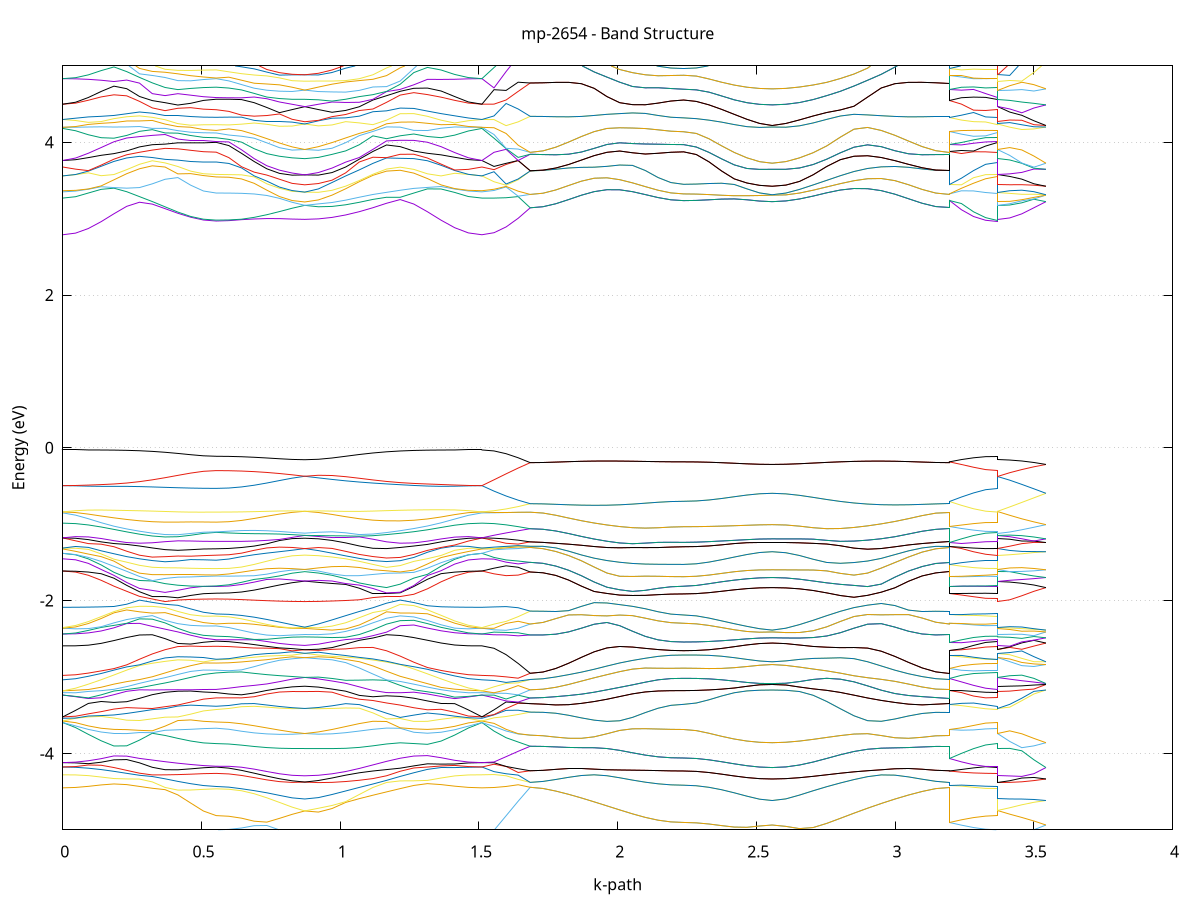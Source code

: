 set title 'mp-2654 - Band Structure'
set xlabel 'k-path'
set ylabel 'Energy (eV)'
set grid y
set yrange [-5:5]
set terminal png size 800,600
set output 'mp-2654_bands_gnuplot.png'
plot '-' using 1:2 with lines notitle, '-' using 1:2 with lines notitle, '-' using 1:2 with lines notitle, '-' using 1:2 with lines notitle, '-' using 1:2 with lines notitle, '-' using 1:2 with lines notitle, '-' using 1:2 with lines notitle, '-' using 1:2 with lines notitle, '-' using 1:2 with lines notitle, '-' using 1:2 with lines notitle, '-' using 1:2 with lines notitle, '-' using 1:2 with lines notitle, '-' using 1:2 with lines notitle, '-' using 1:2 with lines notitle, '-' using 1:2 with lines notitle, '-' using 1:2 with lines notitle, '-' using 1:2 with lines notitle, '-' using 1:2 with lines notitle, '-' using 1:2 with lines notitle, '-' using 1:2 with lines notitle, '-' using 1:2 with lines notitle, '-' using 1:2 with lines notitle, '-' using 1:2 with lines notitle, '-' using 1:2 with lines notitle, '-' using 1:2 with lines notitle, '-' using 1:2 with lines notitle, '-' using 1:2 with lines notitle, '-' using 1:2 with lines notitle, '-' using 1:2 with lines notitle, '-' using 1:2 with lines notitle, '-' using 1:2 with lines notitle, '-' using 1:2 with lines notitle, '-' using 1:2 with lines notitle, '-' using 1:2 with lines notitle, '-' using 1:2 with lines notitle, '-' using 1:2 with lines notitle, '-' using 1:2 with lines notitle, '-' using 1:2 with lines notitle, '-' using 1:2 with lines notitle, '-' using 1:2 with lines notitle, '-' using 1:2 with lines notitle, '-' using 1:2 with lines notitle, '-' using 1:2 with lines notitle, '-' using 1:2 with lines notitle, '-' using 1:2 with lines notitle, '-' using 1:2 with lines notitle, '-' using 1:2 with lines notitle, '-' using 1:2 with lines notitle, '-' using 1:2 with lines notitle, '-' using 1:2 with lines notitle, '-' using 1:2 with lines notitle, '-' using 1:2 with lines notitle, '-' using 1:2 with lines notitle, '-' using 1:2 with lines notitle, '-' using 1:2 with lines notitle, '-' using 1:2 with lines notitle, '-' using 1:2 with lines notitle, '-' using 1:2 with lines notitle, '-' using 1:2 with lines notitle, '-' using 1:2 with lines notitle, '-' using 1:2 with lines notitle, '-' using 1:2 with lines notitle, '-' using 1:2 with lines notitle, '-' using 1:2 with lines notitle, '-' using 1:2 with lines notitle, '-' using 1:2 with lines notitle, '-' using 1:2 with lines notitle, '-' using 1:2 with lines notitle, '-' using 1:2 with lines notitle, '-' using 1:2 with lines notitle, '-' using 1:2 with lines notitle, '-' using 1:2 with lines notitle, '-' using 1:2 with lines notitle, '-' using 1:2 with lines notitle, '-' using 1:2 with lines notitle, '-' using 1:2 with lines notitle, '-' using 1:2 with lines notitle, '-' using 1:2 with lines notitle, '-' using 1:2 with lines notitle, '-' using 1:2 with lines notitle, '-' using 1:2 with lines notitle, '-' using 1:2 with lines notitle, '-' using 1:2 with lines notitle, '-' using 1:2 with lines notitle, '-' using 1:2 with lines notitle, '-' using 1:2 with lines notitle, '-' using 1:2 with lines notitle, '-' using 1:2 with lines notitle, '-' using 1:2 with lines notitle, '-' using 1:2 with lines notitle, '-' using 1:2 with lines notitle, '-' using 1:2 with lines notitle, '-' using 1:2 with lines notitle, '-' using 1:2 with lines notitle, '-' using 1:2 with lines notitle, '-' using 1:2 with lines notitle, '-' using 1:2 with lines notitle, '-' using 1:2 with lines notitle, '-' using 1:2 with lines notitle, '-' using 1:2 with lines notitle, '-' using 1:2 with lines notitle, '-' using 1:2 with lines notitle, '-' using 1:2 with lines notitle, '-' using 1:2 with lines notitle, '-' using 1:2 with lines notitle, '-' using 1:2 with lines notitle, '-' using 1:2 with lines notitle, '-' using 1:2 with lines notitle, '-' using 1:2 with lines notitle, '-' using 1:2 with lines notitle, '-' using 1:2 with lines notitle, '-' using 1:2 with lines notitle, '-' using 1:2 with lines notitle, '-' using 1:2 with lines notitle, '-' using 1:2 with lines notitle, '-' using 1:2 with lines notitle, '-' using 1:2 with lines notitle, '-' using 1:2 with lines notitle, '-' using 1:2 with lines notitle, '-' using 1:2 with lines notitle, '-' using 1:2 with lines notitle, '-' using 1:2 with lines notitle, '-' using 1:2 with lines notitle, '-' using 1:2 with lines notitle, '-' using 1:2 with lines notitle, '-' using 1:2 with lines notitle, '-' using 1:2 with lines notitle, '-' using 1:2 with lines notitle, '-' using 1:2 with lines notitle, '-' using 1:2 with lines notitle, '-' using 1:2 with lines notitle, '-' using 1:2 with lines notitle, '-' using 1:2 with lines notitle, '-' using 1:2 with lines notitle, '-' using 1:2 with lines notitle, '-' using 1:2 with lines notitle, '-' using 1:2 with lines notitle, '-' using 1:2 with lines notitle, '-' using 1:2 with lines notitle, '-' using 1:2 with lines notitle, '-' using 1:2 with lines notitle, '-' using 1:2 with lines notitle
0.000000 -13.594614
0.046084 -13.590914
0.092167 -13.580014
0.138251 -13.562014
0.184335 -13.537214
0.230418 -13.505914
0.276502 -13.468814
0.322586 -13.426714
0.368669 -13.380514
0.414753 -13.331714
0.460837 -13.282614
0.506920 -13.236414
0.553004 -13.201114
0.553004 -13.201114
0.598615 -13.197914
0.644226 -13.188614
0.689837 -13.173314
0.735448 -13.155614
0.781059 -13.136814
0.826670 -13.118314
0.872281 -13.107414
0.872281 -13.107314
0.921400 -13.133714
0.970520 -13.185214
1.019639 -13.241314
1.068759 -13.298014
1.117878 -13.353114
1.166998 -13.405114
1.216117 -13.452514
1.265237 -13.494214
1.314356 -13.529514
1.363476 -13.557614
1.412595 -13.578114
1.461715 -13.590414
1.510834 -13.594614
1.510834 -13.594614
1.554350 -13.590714
1.597865 -13.579114
1.641380 -13.559914
1.684896 -13.533214
1.684896 -13.533214
1.730979 -13.529614
1.777063 -13.519014
1.823146 -13.501514
1.869230 -13.477414
1.915314 -13.447214
1.961397 -13.411614
2.007481 -13.371314
2.053565 -13.327914
2.099648 -13.283414
2.145732 -13.241614
2.191816 -13.209114
2.237899 -13.196314
2.237899 -13.196314
2.283510 -13.193414
2.329121 -13.185014
2.374732 -13.171414
2.420343 -13.153414
2.465954 -13.132914
2.511565 -13.113814
2.557176 -13.104714
2.557176 -13.104714
2.606296 -13.118014
2.655415 -13.153214
2.704535 -13.199614
2.753654 -13.250314
2.802774 -13.301514
2.851893 -13.350514
2.901013 -13.395814
2.950132 -13.436014
2.999252 -13.470014
3.048371 -13.497314
3.097491 -13.517114
3.146610 -13.529114
3.195730 -13.533214
3.195730 -13.196314
3.239245 -13.197814
3.282760 -13.199414
3.326276 -13.200614
3.369791 -13.201114
3.369791 -13.107414
3.413306 -13.107514
3.456822 -13.107514
3.500337 -13.106914
3.543852 -13.104714
e
0.000000 -13.356914
0.046084 -13.353814
0.092167 -13.344814
0.138251 -13.330114
0.184335 -13.310314
0.230418 -13.286014
0.276502 -13.258414
0.322586 -13.229314
0.368669 -13.201414
0.414753 -13.178914
0.460837 -13.167614
0.506920 -13.173414
0.553004 -13.194614
0.553004 -13.194614
0.598615 -13.192014
0.644226 -13.184314
0.689837 -13.171914
0.735448 -13.152514
0.781059 -13.126614
0.826670 -13.097014
0.872281 -13.065814
0.872281 -13.065814
0.921400 -13.080414
0.970520 -13.087914
1.019639 -13.107514
1.068759 -13.137014
1.117878 -13.171814
1.166998 -13.208114
1.216117 -13.243314
1.265237 -13.275614
1.314356 -13.303714
1.363476 -13.326414
1.412595 -13.343114
1.461715 -13.353414
1.510834 -13.356914
1.510834 -13.356914
1.554350 -13.410614
1.597865 -13.458214
1.641380 -13.499214
1.684896 -13.533214
1.684896 -13.533214
1.730979 -13.529614
1.777063 -13.519014
1.823146 -13.501514
1.869230 -13.477414
1.915314 -13.447214
1.961397 -13.411614
2.007481 -13.371314
2.053565 -13.327914
2.099648 -13.283414
2.145732 -13.241614
2.191816 -13.209114
2.237899 -13.196314
2.237899 -13.196314
2.283510 -13.193414
2.329121 -13.185014
2.374732 -13.171414
2.420343 -13.153414
2.465954 -13.132914
2.511565 -13.113814
2.557176 -13.104714
2.557176 -13.104714
2.606296 -13.118014
2.655415 -13.153214
2.704535 -13.199614
2.753654 -13.250314
2.802774 -13.301514
2.851893 -13.350514
2.901013 -13.395814
2.950132 -13.436014
2.999252 -13.470014
3.048371 -13.497314
3.097491 -13.517114
3.146610 -13.529114
3.195730 -13.533214
3.195730 -13.196314
3.239245 -13.195214
3.282760 -13.194714
3.326276 -13.194614
3.369791 -13.194614
3.369791 -13.065814
3.413306 -13.081014
3.456822 -13.092314
3.500337 -13.100014
3.543852 -13.104714
e
0.000000 -13.356814
0.046084 -13.353314
0.092167 -13.343014
0.138251 -13.325914
0.184335 -13.302214
0.230418 -13.272314
0.276502 -13.236614
0.322586 -13.195514
0.368669 -13.149614
0.414753 -13.099714
0.460837 -13.046414
0.506920 -12.991114
0.553004 -12.945514
0.553004 -12.945514
0.598615 -12.943114
0.644226 -12.936214
0.689837 -12.945014
0.735448 -12.966914
0.781059 -12.995414
0.826670 -13.029914
0.872281 -13.065814
0.872281 -13.065814
0.921400 -13.037014
0.970520 -13.028314
1.019639 -13.049814
1.068759 -13.089414
1.117878 -13.134914
1.166998 -13.180714
1.216117 -13.223814
1.265237 -13.262514
1.314356 -13.295514
1.363476 -13.321914
1.412595 -13.341214
1.461715 -13.352914
1.510834 -13.356814
1.510834 -13.356814
1.554350 -13.297414
1.597865 -13.232914
1.641380 -13.164214
1.684896 -13.091914
1.684896 -13.091914
1.730979 -13.089214
1.777063 -13.081214
1.823146 -13.068014
1.869230 -13.050214
1.915314 -13.028614
1.961397 -13.004114
2.007481 -12.978714
2.053565 -12.955114
2.099648 -12.938614
2.145732 -12.935214
2.191816 -12.943714
2.237899 -12.949714
2.237899 -12.949814
2.283510 -12.949014
2.329121 -12.947014
2.374732 -12.945114
2.420343 -12.945214
2.465954 -12.949814
2.511565 -12.958714
2.557176 -12.964514
2.557176 -12.964514
2.606296 -12.954914
2.655415 -12.932114
2.704535 -12.915014
2.753654 -12.918614
2.802774 -12.938214
2.851893 -12.964914
2.901013 -12.993314
2.950132 -13.020514
2.999252 -13.044814
3.048371 -13.064814
3.097491 -13.079714
3.146610 -13.088914
3.195730 -13.091914
3.195730 -12.949814
3.239245 -12.951714
3.282760 -12.949914
3.326276 -12.946914
3.369791 -12.945514
3.369791 -13.065814
3.413306 -13.046514
3.456822 -13.023114
3.500337 -12.995714
3.543852 -12.964514
e
0.000000 -12.790314
0.046084 -12.788814
0.092167 -12.784214
0.138251 -12.777114
0.184335 -12.768414
0.230418 -12.759514
0.276502 -12.752314
0.322586 -12.749614
0.368669 -12.755514
0.414753 -12.777114
0.460837 -12.817214
0.506920 -12.871914
0.553004 -12.918014
0.553004 -12.918014
0.598615 -12.920914
0.644226 -12.929814
0.689837 -12.925014
0.735448 -12.910014
0.781059 -12.892314
0.826670 -12.874514
0.872281 -12.865414
0.872281 -12.865414
0.921400 -12.872914
0.970520 -12.872814
1.019639 -12.845814
1.068759 -12.800714
1.117878 -12.750514
1.166998 -12.740014
1.216117 -12.745414
1.265237 -12.754614
1.314356 -12.765214
1.363476 -12.775314
1.412595 -12.783314
1.461715 -12.788514
1.510834 -12.790314
1.510834 -12.790314
1.554350 -12.865114
1.597865 -12.941214
1.641380 -13.017314
1.684896 -13.091914
1.684896 -13.091914
1.730979 -13.089214
1.777063 -13.081214
1.823146 -13.068014
1.869230 -13.050214
1.915314 -13.028614
1.961397 -13.004114
2.007481 -12.978714
2.053565 -12.955114
2.099648 -12.938514
2.145732 -12.935214
2.191816 -12.943714
2.237899 -12.949714
2.237899 -12.949814
2.283510 -12.949014
2.329121 -12.947014
2.374732 -12.945114
2.420343 -12.945214
2.465954 -12.949814
2.511565 -12.958714
2.557176 -12.964514
2.557176 -12.964514
2.606296 -12.954914
2.655415 -12.932114
2.704535 -12.915014
2.753654 -12.918614
2.802774 -12.938214
2.851893 -12.964914
2.901013 -12.993314
2.950132 -13.020514
2.999252 -13.044814
3.048371 -13.064814
3.097491 -13.079714
3.146610 -13.088914
3.195730 -13.091914
3.195730 -12.949814
3.239245 -12.943414
3.282760 -12.933414
3.326276 -12.922914
3.369791 -12.918014
3.369791 -12.865414
3.413306 -12.861614
3.456822 -12.892814
3.500337 -12.930014
3.543852 -12.964514
e
0.000000 -12.790314
0.046084 -12.788014
0.092167 -12.781014
0.138251 -12.769614
0.184335 -12.754014
0.230418 -12.734814
0.276502 -12.712614
0.322586 -12.689814
0.368669 -12.707314
0.414753 -12.749714
0.460837 -12.794214
0.506920 -12.814614
0.553004 -12.819614
0.553004 -12.819614
0.598615 -12.819014
0.644226 -12.817414
0.689837 -12.815114
0.735448 -12.813514
0.781059 -12.814014
0.826670 -12.817614
0.872281 -12.818014
0.872281 -12.818014
0.921400 -12.819814
0.970520 -12.807914
1.019639 -12.781314
1.068759 -12.749514
1.117878 -12.735814
1.166998 -12.693414
1.216117 -12.707114
1.265237 -12.729414
1.314356 -12.749914
1.363476 -12.767014
1.412595 -12.779814
1.461715 -12.787714
1.510834 -12.790314
1.510834 -12.790314
1.554350 -12.718414
1.597865 -12.651114
1.641380 -12.590014
1.684896 -12.536914
1.684896 -12.536914
1.730979 -12.535914
1.777063 -12.533114
1.823146 -12.530114
1.869230 -12.532614
1.915314 -12.557314
1.961397 -12.600914
2.007481 -12.649114
2.053565 -12.696014
2.099648 -12.735414
2.145732 -12.759914
2.191816 -12.768014
2.237899 -12.768814
2.237899 -12.768814
2.283510 -12.771114
2.329121 -12.777714
2.374732 -12.787614
2.420343 -12.798514
2.465954 -12.807514
2.511565 -12.812314
2.557176 -12.813414
2.557176 -12.813414
2.606296 -12.813114
2.655415 -12.811514
2.704535 -12.800614
2.753654 -12.769814
2.802774 -12.724414
2.851893 -12.672914
2.901013 -12.620414
2.950132 -12.571214
2.999252 -12.536714
3.048371 -12.529914
3.097491 -12.532714
3.146610 -12.535714
3.195730 -12.536914
3.195730 -12.768814
3.239245 -12.779214
3.282760 -12.796214
3.326276 -12.812514
3.369791 -12.819614
3.369791 -12.818014
3.413306 -12.854514
3.456822 -12.850714
3.500337 -12.833914
3.543852 -12.813414
e
0.000000 -12.434814
0.046084 -12.434814
0.092167 -12.439114
0.138251 -12.465314
0.184335 -12.507614
0.230418 -12.555714
0.276502 -12.606714
0.322586 -12.657614
0.368669 -12.696314
0.414753 -12.741114
0.460837 -12.763414
0.506920 -12.780814
0.553004 -12.788414
0.553004 -12.788414
0.598615 -12.788114
0.644226 -12.787714
0.689837 -12.788314
0.735448 -12.791614
0.781059 -12.798714
0.826670 -12.808914
0.872281 -12.818014
0.872281 -12.818014
0.921400 -12.802614
0.970520 -12.780314
1.019639 -12.759014
1.068759 -12.737014
1.117878 -12.696314
1.166998 -12.680414
1.216117 -12.631814
1.265237 -12.576314
1.314356 -12.523414
1.363476 -12.475514
1.412595 -12.441514
1.461715 -12.434914
1.510834 -12.434814
1.510834 -12.434814
1.554350 -12.441514
1.597865 -12.461314
1.641380 -12.493514
1.684896 -12.536914
1.684896 -12.536914
1.730979 -12.535914
1.777063 -12.533114
1.823146 -12.530114
1.869230 -12.532614
1.915314 -12.557314
1.961397 -12.600914
2.007481 -12.649114
2.053565 -12.696014
2.099648 -12.735414
2.145732 -12.759914
2.191816 -12.768014
2.237899 -12.768814
2.237899 -12.768814
2.283510 -12.771114
2.329121 -12.777714
2.374732 -12.787614
2.420343 -12.798514
2.465954 -12.807514
2.511565 -12.812314
2.557176 -12.813414
2.557176 -12.813414
2.606296 -12.813114
2.655415 -12.811514
2.704535 -12.800614
2.753654 -12.769814
2.802774 -12.724414
2.851893 -12.672914
2.901013 -12.620414
2.950132 -12.571214
2.999252 -12.536714
3.048371 -12.529914
3.097491 -12.532714
3.146610 -12.535714
3.195730 -12.536914
3.195730 -12.768814
3.239245 -12.768614
3.282760 -12.776214
3.326276 -12.784814
3.369791 -12.788414
3.369791 -12.818014
3.413306 -12.790014
3.456822 -12.781414
3.500337 -12.793114
3.543852 -12.813414
e
0.000000 -12.353814
0.046084 -12.378314
0.092167 -12.408314
0.138251 -12.445914
0.184335 -12.488214
0.230418 -12.534514
0.276502 -12.583814
0.322586 -12.634714
0.368669 -12.653814
0.414753 -12.628414
0.460837 -12.600014
0.506920 -12.571514
0.553004 -12.546514
0.553004 -12.546514
0.598615 -12.551014
0.644226 -12.562314
0.689837 -12.576314
0.735448 -12.589514
0.781059 -12.599414
0.826670 -12.604714
0.872281 -12.605214
0.872281 -12.605214
0.921400 -12.607314
0.970520 -12.611414
1.019639 -12.620614
1.068759 -12.635314
1.117878 -12.652814
1.166998 -12.638114
1.216117 -12.589114
1.265237 -12.539014
1.314356 -12.491014
1.363476 -12.446914
1.412595 -12.411414
1.461715 -12.381214
1.510834 -12.353814
1.510834 -12.353814
1.554350 -12.353914
1.597865 -12.353814
1.641380 -12.353514
1.684896 -12.353114
1.684896 -12.353114
1.730979 -12.376914
1.777063 -12.409714
1.823146 -12.446214
1.869230 -12.480614
1.915314 -12.497014
1.961397 -12.500314
2.007481 -12.506414
2.053565 -12.520114
2.099648 -12.539514
2.145732 -12.559814
2.191816 -12.575714
2.237899 -12.581914
2.237899 -12.581914
2.283510 -12.580614
2.329121 -12.577014
2.374732 -12.571914
2.420343 -12.566214
2.465954 -12.561514
2.511565 -12.559014
2.557176 -12.558514
2.557176 -12.558514
2.606296 -12.557814
2.655415 -12.553214
2.704535 -12.542614
2.753654 -12.527414
2.802774 -12.511114
2.851893 -12.499114
2.901013 -12.495014
2.950132 -12.495114
2.999252 -12.485914
3.048371 -12.453214
3.097491 -12.414314
3.146610 -12.378914
3.195730 -12.353114
3.195730 -12.581914
3.239245 -12.576314
3.282760 -12.563914
3.326276 -12.551614
3.369791 -12.546514
3.369791 -12.605214
3.413306 -12.626614
3.456822 -12.624414
3.500337 -12.597814
3.543852 -12.558514
e
0.000000 -12.353814
0.046084 -12.374514
0.092167 -12.404814
0.138251 -12.414714
0.184335 -12.411814
0.230418 -12.407614
0.276502 -12.419814
0.322586 -12.435014
0.368669 -12.446514
0.414753 -12.465514
0.460837 -12.489914
0.506920 -12.515814
0.553004 -12.539814
0.553004 -12.539814
0.598615 -12.542314
0.644226 -12.549814
0.689837 -12.561814
0.735448 -12.576314
0.781059 -12.590414
0.826670 -12.600614
0.872281 -12.605114
0.872281 -12.605114
0.921400 -12.598714
0.970520 -12.585514
1.019639 -12.567314
1.068759 -12.545314
1.117878 -12.520514
1.166998 -12.493514
1.216117 -12.465914
1.265237 -12.439614
1.314356 -12.420414
1.363476 -12.417614
1.412595 -12.407114
1.461715 -12.374814
1.510834 -12.353814
1.510834 -12.353814
1.554350 -12.353414
1.597865 -12.352614
1.641380 -12.352714
1.684896 -12.353114
1.684896 -12.353114
1.730979 -12.376914
1.777063 -12.409714
1.823146 -12.446214
1.869230 -12.480614
1.915314 -12.497014
1.961397 -12.500314
2.007481 -12.506414
2.053565 -12.520114
2.099648 -12.539514
2.145732 -12.559814
2.191816 -12.575714
2.237899 -12.581914
2.237899 -12.581914
2.283510 -12.580614
2.329121 -12.577014
2.374732 -12.571914
2.420343 -12.566214
2.465954 -12.561514
2.511565 -12.559014
2.557176 -12.558514
2.557176 -12.558514
2.606296 -12.557814
2.655415 -12.553214
2.704535 -12.542614
2.753654 -12.527414
2.802774 -12.511114
2.851893 -12.499114
2.901013 -12.495014
2.950132 -12.495114
2.999252 -12.485914
3.048371 -12.453214
3.097491 -12.414314
3.146610 -12.378914
3.195730 -12.353114
3.195730 -12.581914
3.239245 -12.576314
3.282760 -12.562114
3.326276 -12.546714
3.369791 -12.539814
3.369791 -12.605114
3.413306 -12.571114
3.456822 -12.531614
3.500337 -12.515314
3.543852 -12.558514
e
0.000000 -12.352014
0.046084 -12.351014
0.092167 -12.358114
0.138251 -12.369514
0.184335 -12.384314
0.230418 -12.399914
0.276502 -12.401514
0.322586 -12.419714
0.368669 -12.440814
0.414753 -12.449414
0.460837 -12.447214
0.506920 -12.440014
0.553004 -12.433714
0.553004 -12.433714
0.598615 -12.429914
0.644226 -12.424014
0.689837 -12.421814
0.735448 -12.420314
0.781059 -12.419214
0.826670 -12.418514
0.872281 -12.418314
0.872281 -12.418314
0.921400 -12.418414
0.970520 -12.418214
1.019639 -12.416714
1.068759 -12.413114
1.117878 -12.407614
1.166998 -12.402314
1.216117 -12.400214
1.265237 -12.401814
1.314356 -12.400614
1.363476 -12.385114
1.412595 -12.367514
1.461715 -12.354014
1.510834 -12.352014
1.510834 -12.352014
1.554350 -12.352114
1.597865 -12.352314
1.641380 -12.351414
1.684896 -12.349914
1.684896 -12.349914
1.730979 -12.345514
1.777063 -12.351214
1.823146 -12.361314
1.869230 -12.374514
1.915314 -12.389214
1.961397 -12.402814
2.007481 -12.411714
2.053565 -12.414014
2.099648 -12.411614
2.145732 -12.407914
2.191816 -12.405014
2.237899 -12.403914
2.237899 -12.403914
2.283510 -12.405814
2.329121 -12.411414
2.374732 -12.419914
2.420343 -12.430014
2.465954 -12.439414
2.511565 -12.445914
2.557176 -12.448114
2.557176 -12.448114
2.606296 -12.446214
2.655415 -12.442114
2.704535 -12.438314
2.753654 -12.435514
2.802774 -12.432814
2.851893 -12.426614
2.901013 -12.413914
2.950132 -12.396914
2.999252 -12.379314
3.048371 -12.364014
3.097491 -12.352314
3.146610 -12.345714
3.195730 -12.349914
3.195730 -12.403914
3.239245 -12.408114
3.282760 -12.417614
3.326276 -12.428514
3.369791 -12.433714
3.369791 -12.418314
3.413306 -12.436214
3.456822 -12.472914
3.500337 -12.489914
3.543852 -12.448114
e
0.000000 -12.340814
0.046084 -12.338614
0.092167 -12.343614
0.138251 -12.352914
0.184335 -12.365614
0.230418 -12.381214
0.276502 -12.397614
0.322586 -12.396014
0.368669 -12.395414
0.414753 -12.398614
0.460837 -12.405514
0.506920 -12.414914
0.553004 -12.421914
0.553004 -12.421914
0.598615 -12.421014
0.644226 -12.414614
0.689837 -12.400214
0.735448 -12.383014
0.781059 -12.365414
0.826670 -12.350114
0.872281 -12.343614
0.872281 -12.343614
0.921400 -12.347614
0.970520 -12.352114
1.019639 -12.352314
1.068759 -12.347514
1.117878 -12.344814
1.166998 -12.349014
1.216117 -12.349114
1.265237 -12.344914
1.314356 -12.339014
1.363476 -12.334214
1.412595 -12.332214
1.461715 -12.334114
1.510834 -12.340814
1.510834 -12.340814
1.554350 -12.343314
1.597865 -12.345814
1.641380 -12.348014
1.684896 -12.349914
1.684896 -12.349914
1.730979 -12.345514
1.777063 -12.351214
1.823146 -12.361314
1.869230 -12.374514
1.915314 -12.389214
1.961397 -12.402814
2.007481 -12.411714
2.053565 -12.414014
2.099648 -12.411614
2.145732 -12.407914
2.191816 -12.405014
2.237899 -12.403914
2.237899 -12.403914
2.283510 -12.405814
2.329121 -12.411414
2.374732 -12.419914
2.420343 -12.430014
2.465954 -12.439414
2.511565 -12.445914
2.557176 -12.448114
2.557176 -12.448114
2.606296 -12.446214
2.655415 -12.442114
2.704535 -12.438314
2.753654 -12.435514
2.802774 -12.432814
2.851893 -12.426614
2.901013 -12.413914
2.950132 -12.396914
2.999252 -12.379314
3.048371 -12.364014
3.097491 -12.352314
3.146610 -12.345714
3.195730 -12.349914
3.195730 -12.403914
3.239245 -12.405714
3.282760 -12.411914
3.326276 -12.418814
3.369791 -12.421914
3.369791 -12.343614
3.413306 -12.337614
3.456822 -12.370614
3.500337 -12.407814
3.543852 -12.448114
e
0.000000 -12.340714
0.046084 -12.324314
0.092167 -12.306314
0.138251 -12.293014
0.184335 -12.284114
0.230418 -12.279114
0.276502 -12.277014
0.322586 -12.276514
0.368669 -12.276714
0.414753 -12.276714
0.460837 -12.276314
0.506920 -12.275914
0.553004 -12.275714
0.553004 -12.275714
0.598615 -12.277114
0.644226 -12.281114
0.689837 -12.287214
0.735448 -12.294814
0.781059 -12.303414
0.826670 -12.310914
0.872281 -12.310414
0.872281 -12.310414
0.921400 -12.317814
0.970520 -12.324814
1.019639 -12.331714
1.068759 -12.338514
1.117878 -12.338814
1.166998 -12.328314
1.216117 -12.318314
1.265237 -12.310514
1.314356 -12.306414
1.363476 -12.307214
1.412595 -12.313814
1.461715 -12.326514
1.510834 -12.340714
1.510834 -12.340714
1.554350 -12.338114
1.597865 -12.335514
1.641380 -12.333014
1.684896 -12.330914
1.684896 -12.330914
1.730979 -12.318514
1.777063 -12.301014
1.823146 -12.287214
1.869230 -12.277614
1.915314 -12.271714
1.961397 -12.268914
2.007481 -12.268314
2.053565 -12.269214
2.099648 -12.270714
2.145732 -12.272214
2.191816 -12.273214
2.237899 -12.273614
2.237899 -12.273614
2.283510 -12.273814
2.329121 -12.274614
2.374732 -12.275514
2.420343 -12.276314
2.465954 -12.276914
2.511565 -12.277214
2.557176 -12.277414
2.557176 -12.277414
2.606296 -12.277214
2.655415 -12.276614
2.704535 -12.275514
2.753654 -12.273614
2.802774 -12.271314
2.851893 -12.269414
2.901013 -12.268714
2.950132 -12.270514
2.999252 -12.275614
3.048371 -12.285014
3.097491 -12.299014
3.146610 -12.317314
3.195730 -12.330914
3.195730 -12.273614
3.239245 -12.275514
3.282760 -12.276114
3.326276 -12.275914
3.369791 -12.275714
3.369791 -12.310414
3.413306 -12.330614
3.456822 -12.308414
3.500337 -12.289514
3.543852 -12.277414
e
0.000000 -12.326614
0.046084 -12.314714
0.092167 -12.296914
0.138251 -12.282514
0.184335 -12.272114
0.230418 -12.265414
0.276502 -12.261714
0.322586 -12.260414
0.368669 -12.260514
0.414753 -12.261414
0.460837 -12.262414
0.506920 -12.263114
0.553004 -12.263314
0.553004 -12.263314
0.598615 -12.264914
0.644226 -12.269514
0.689837 -12.276714
0.735448 -12.285414
0.781059 -12.294514
0.826670 -12.302914
0.872281 -12.310414
0.872281 -12.310414
0.921400 -12.298114
0.970520 -12.283314
1.019639 -12.269814
1.068759 -12.259114
1.117878 -12.251514
1.166998 -12.247614
1.216117 -12.247614
1.265237 -12.251614
1.314356 -12.260114
1.363476 -12.273214
1.412595 -12.291014
1.461715 -12.312614
1.510834 -12.326614
1.510834 -12.326614
1.554350 -12.326914
1.597865 -12.327714
1.641380 -12.329114
1.684896 -12.330914
1.684896 -12.330914
1.730979 -12.318514
1.777063 -12.301014
1.823146 -12.287214
1.869230 -12.277614
1.915314 -12.271714
1.961397 -12.268914
2.007481 -12.268314
2.053565 -12.269214
2.099648 -12.270714
2.145732 -12.272214
2.191816 -12.273214
2.237899 -12.273614
2.237899 -12.273614
2.283510 -12.273814
2.329121 -12.274614
2.374732 -12.275514
2.420343 -12.276314
2.465954 -12.276914
2.511565 -12.277214
2.557176 -12.277414
2.557176 -12.277414
2.606296 -12.277214
2.655415 -12.276614
2.704535 -12.275514
2.753654 -12.273614
2.802774 -12.271314
2.851893 -12.269414
2.901013 -12.268714
2.950132 -12.270514
2.999252 -12.275614
3.048371 -12.285014
3.097491 -12.299014
3.146610 -12.317314
3.195730 -12.330914
3.195730 -12.273614
3.239245 -12.270314
3.282760 -12.266914
3.326276 -12.264214
3.369791 -12.263314
3.369791 -12.310414
3.413306 -12.290014
3.456822 -12.277414
3.500337 -12.273114
3.543852 -12.277414
e
0.000000 -11.482214
0.046084 -11.498314
0.092167 -11.518314
0.138251 -11.540814
0.184335 -11.565114
0.230418 -11.590314
0.276502 -11.615314
0.322586 -11.639014
0.368669 -11.660314
0.414753 -11.678114
0.460837 -11.691614
0.506920 -11.700014
0.553004 -11.702914
0.553004 -11.702914
0.598615 -11.707014
0.644226 -11.716114
0.689837 -11.726914
0.735448 -11.737514
0.781059 -11.746514
0.826670 -11.752614
0.872281 -11.754814
0.872281 -11.754814
0.921400 -11.752114
0.970520 -11.743814
1.019639 -11.730014
1.068759 -11.711214
1.117878 -11.688114
1.166998 -11.661714
1.216117 -11.633214
1.265237 -11.603614
1.314356 -11.574414
1.363476 -11.546614
1.412595 -11.521314
1.461715 -11.499414
1.510834 -11.482214
1.510834 -11.482214
1.554350 -11.482314
1.597865 -11.482214
1.641380 -11.482114
1.684896 -11.481814
1.684896 -11.481814
1.730979 -11.497014
1.777063 -11.515514
1.823146 -11.536814
1.869230 -11.560014
1.915314 -11.584214
1.961397 -11.608514
2.007481 -11.631714
2.053565 -11.652714
2.099648 -11.670414
2.145732 -11.683814
2.191816 -11.692214
2.237899 -11.695014
2.237899 -11.695014
2.283510 -11.696514
2.329121 -11.700714
2.374732 -11.706814
2.420343 -11.713714
2.465954 -11.720114
2.511565 -11.724714
2.557176 -11.726414
2.557176 -11.726414
2.606296 -11.724114
2.655415 -11.717114
2.704535 -11.705314
2.753654 -11.688914
2.802774 -11.668514
2.851893 -11.645114
2.901013 -11.619614
2.950132 -11.593014
2.999252 -11.566614
3.048371 -11.541314
3.097491 -11.518214
3.146610 -11.498114
3.195730 -11.481814
3.195730 -11.695014
3.239245 -11.698214
3.282760 -11.700714
3.326276 -11.702314
3.369791 -11.702914
3.369791 -11.754814
3.413306 -11.752914
3.456822 -11.747414
3.500337 -11.738414
3.543852 -11.726414
e
0.000000 -11.482214
0.046084 -11.495014
0.092167 -11.511814
0.138251 -11.531514
0.184335 -11.553314
0.230418 -11.576314
0.276502 -11.599714
0.322586 -11.622314
0.368669 -11.642914
0.414753 -11.660414
0.460837 -11.673814
0.506920 -11.682214
0.553004 -11.685114
0.553004 -11.685114
0.598615 -11.682914
0.644226 -11.679114
0.689837 -11.675414
0.735448 -11.671614
0.781059 -11.667414
0.826670 -11.662114
0.872281 -11.655514
0.872281 -11.655514
0.921400 -11.661314
0.970520 -11.662514
1.019639 -11.658614
1.068759 -11.649814
1.117878 -11.636514
1.166998 -11.619514
1.216117 -11.599714
1.265237 -11.578214
1.314356 -11.556014
1.363476 -11.534414
1.412595 -11.514214
1.461715 -11.496414
1.510834 -11.482214
1.510834 -11.482214
1.554350 -11.482114
1.597865 -11.481914
1.641380 -11.481614
1.684896 -11.481814
1.684896 -11.481814
1.730979 -11.496914
1.777063 -11.515514
1.823146 -11.536814
1.869230 -11.560014
1.915314 -11.584214
1.961397 -11.608514
2.007481 -11.631714
2.053565 -11.652714
2.099648 -11.670414
2.145732 -11.683814
2.191816 -11.692214
2.237899 -11.695014
2.237899 -11.695014
2.283510 -11.696514
2.329121 -11.700714
2.374732 -11.706814
2.420343 -11.713714
2.465954 -11.720114
2.511565 -11.724714
2.557176 -11.726414
2.557176 -11.726414
2.606296 -11.724114
2.655415 -11.717114
2.704535 -11.705314
2.753654 -11.688914
2.802774 -11.668514
2.851893 -11.645114
2.901013 -11.619614
2.950132 -11.593014
2.999252 -11.566614
3.048371 -11.541314
3.097491 -11.518214
3.146610 -11.498114
3.195730 -11.481814
3.195730 -11.695014
3.239245 -11.691614
3.282760 -11.688314
3.326276 -11.686014
3.369791 -11.685114
3.369791 -11.655514
3.413306 -11.675714
3.456822 -11.694614
3.500337 -11.711614
3.543852 -11.726414
e
0.000000 -11.482214
0.046084 -11.486114
0.092167 -11.493314
0.138251 -11.503114
0.184335 -11.514714
0.230418 -11.527514
0.276502 -11.540514
0.322586 -11.552914
0.368669 -11.564014
0.414753 -11.573314
0.460837 -11.580114
0.506920 -11.584414
0.553004 -11.585814
0.553004 -11.585814
0.598615 -11.588714
0.644226 -11.596814
0.689837 -11.608414
0.735448 -11.621614
0.781059 -11.634714
0.826670 -11.646414
0.872281 -11.655514
0.872281 -11.655514
0.921400 -11.646414
0.970520 -11.635114
1.019639 -11.621514
1.068759 -11.605814
1.117878 -11.588514
1.166998 -11.570114
1.216117 -11.551614
1.265237 -11.533914
1.314356 -11.517714
1.363476 -11.503914
1.412595 -11.493114
1.461715 -11.485614
1.510834 -11.482214
1.510834 -11.482214
1.554350 -11.482014
1.597865 -11.481814
1.641380 -11.481514
1.684896 -11.481214
1.684896 -11.481214
1.730979 -11.482614
1.777063 -11.486814
1.823146 -11.493414
1.869230 -11.502114
1.915314 -11.512214
1.961397 -11.522914
2.007481 -11.533414
2.053565 -11.542914
2.099648 -11.550714
2.145732 -11.556514
2.191816 -11.560014
2.237899 -11.561114
2.237899 -11.561114
2.283510 -11.561914
2.329121 -11.564114
2.374732 -11.567014
2.420343 -11.569914
2.465954 -11.572414
2.511565 -11.574014
2.557176 -11.574614
2.557176 -11.574614
2.606296 -11.573914
2.655415 -11.571414
2.704535 -11.566914
2.753654 -11.560114
2.802774 -11.551014
2.851893 -11.540214
2.901013 -11.528314
2.950132 -11.516214
2.999252 -11.504914
3.048371 -11.495114
3.097491 -11.487514
3.146610 -11.482814
3.195730 -11.481214
3.195730 -11.561114
3.239245 -11.570414
3.282760 -11.578414
3.326276 -11.583814
3.369791 -11.585814
3.369791 -11.655514
3.413306 -11.634614
3.456822 -11.613814
3.500337 -11.593614
3.543852 -11.574614
e
0.000000 -11.480814
0.046084 -11.479414
0.092167 -11.480214
0.138251 -11.483314
0.184335 -11.488414
0.230418 -11.495214
0.276502 -11.502914
0.322586 -11.511014
0.368669 -11.518514
0.414753 -11.524914
0.460837 -11.529614
0.506920 -11.532414
0.553004 -11.533314
0.553004 -11.533314
0.598615 -11.533014
0.644226 -11.532114
0.689837 -11.530814
0.735448 -11.528914
0.781059 -11.526314
0.826670 -11.523014
0.872281 -11.518714
0.872281 -11.518714
0.921400 -11.523514
0.970520 -11.527014
1.019639 -11.528414
1.068759 -11.527214
1.117878 -11.523514
1.166998 -11.517614
1.216117 -11.510114
1.265237 -11.502014
1.314356 -11.494214
1.363476 -11.487514
1.412595 -11.482814
1.461715 -11.480514
1.510834 -11.480814
1.510834 -11.480814
1.554350 -11.480914
1.597865 -11.481214
1.641380 -11.481514
1.684896 -11.481214
1.684896 -11.481214
1.730979 -11.482614
1.777063 -11.486814
1.823146 -11.493414
1.869230 -11.502114
1.915314 -11.512214
1.961397 -11.522914
2.007481 -11.533414
2.053565 -11.542914
2.099648 -11.550714
2.145732 -11.556514
2.191816 -11.560014
2.237899 -11.561114
2.237899 -11.561114
2.283510 -11.561914
2.329121 -11.564114
2.374732 -11.567014
2.420343 -11.569914
2.465954 -11.572414
2.511565 -11.574014
2.557176 -11.574614
2.557176 -11.574614
2.606296 -11.573914
2.655415 -11.571414
2.704535 -11.566914
2.753654 -11.560114
2.802774 -11.551014
2.851893 -11.540214
2.901013 -11.528314
2.950132 -11.516214
2.999252 -11.504914
3.048371 -11.495114
3.097491 -11.487514
3.146610 -11.482814
3.195730 -11.481214
3.195730 -11.561114
3.239245 -11.551614
3.282760 -11.542914
3.326276 -11.536114
3.369791 -11.533314
3.369791 -11.518714
3.413306 -11.529414
3.456822 -11.542314
3.500337 -11.557414
3.543852 -11.574614
e
0.000000 -11.480714
0.046084 -11.471514
0.092167 -11.465214
0.138251 -11.462414
0.184335 -11.463114
0.230418 -11.466714
0.276502 -11.472614
0.322586 -11.479914
0.368669 -11.487814
0.414753 -11.495114
0.460837 -11.501114
0.506920 -11.504914
0.553004 -11.506214
0.553004 -11.506214
0.598615 -11.505814
0.644226 -11.505014
0.689837 -11.504914
0.735448 -11.506314
0.781059 -11.509414
0.826670 -11.513814
0.872281 -11.518614
0.872281 -11.518614
0.921400 -11.512814
0.970520 -11.505914
1.019639 -11.498214
1.068759 -11.489814
1.117878 -11.481314
1.166998 -11.473314
1.216117 -11.466314
1.265237 -11.461014
1.314356 -11.458214
1.363476 -11.458514
1.412595 -11.462414
1.461715 -11.470014
1.510834 -11.480714
1.510834 -11.480714
1.554350 -11.480714
1.597865 -11.480714
1.641380 -11.480914
1.684896 -11.481214
1.684896 -11.481214
1.730979 -11.469614
1.777063 -11.461114
1.823146 -11.456114
1.869230 -11.454414
1.915314 -11.455614
1.961397 -11.459214
2.007481 -11.464714
2.053565 -11.471214
2.099648 -11.477814
2.145732 -11.483614
2.191816 -11.487514
2.237899 -11.488814
2.237899 -11.488814
2.283510 -11.488714
2.329121 -11.488414
2.374732 -11.488414
2.420343 -11.488814
2.465954 -11.489814
2.511565 -11.490814
2.557176 -11.491214
2.557176 -11.491214
2.606296 -11.490514
2.655415 -11.488014
2.704535 -11.483714
2.753654 -11.478114
2.802774 -11.471714
2.851893 -11.465414
2.901013 -11.459814
2.950132 -11.455814
2.999252 -11.454214
3.048371 -11.455514
3.097491 -11.460314
3.146610 -11.468914
3.195730 -11.481214
3.195730 -11.488814
3.239245 -11.494214
3.282760 -11.499614
3.326276 -11.504214
3.369791 -11.506214
3.369791 -11.518614
3.413306 -11.509714
3.456822 -11.502414
3.500337 -11.496314
3.543852 -11.491214
e
0.000000 -11.480514
0.046084 -11.468014
0.092167 -11.458214
0.138251 -11.451714
0.184335 -11.448514
0.230418 -11.448214
0.276502 -11.450414
0.322586 -11.454614
0.368669 -11.460114
0.414753 -11.466214
0.460837 -11.471614
0.506920 -11.475514
0.553004 -11.476914
0.553004 -11.476914
0.598615 -11.477014
0.644226 -11.477414
0.689837 -11.478114
0.735448 -11.479014
0.781059 -11.480114
0.826670 -11.481014
0.872281 -11.481414
0.872281 -11.481414
0.921400 -11.480714
0.970520 -11.478714
1.019639 -11.475114
1.068759 -11.470214
1.117878 -11.464714
1.166998 -11.459314
1.216117 -11.454614
1.265237 -11.451614
1.314356 -11.450714
1.363476 -11.452814
1.412595 -11.458314
1.461715 -11.467814
1.510834 -11.480514
1.510834 -11.480514
1.554350 -11.480614
1.597865 -11.480714
1.641380 -11.480914
1.684896 -11.481214
1.684896 -11.481214
1.730979 -11.469614
1.777063 -11.461114
1.823146 -11.456114
1.869230 -11.454414
1.915314 -11.455614
1.961397 -11.459214
2.007481 -11.464714
2.053565 -11.471214
2.099648 -11.477814
2.145732 -11.483614
2.191816 -11.487514
2.237899 -11.488814
2.237899 -11.488814
2.283510 -11.488714
2.329121 -11.488414
2.374732 -11.488414
2.420343 -11.488814
2.465954 -11.489814
2.511565 -11.490814
2.557176 -11.491214
2.557176 -11.491214
2.606296 -11.490514
2.655415 -11.488014
2.704535 -11.483714
2.753654 -11.478114
2.802774 -11.471714
2.851893 -11.465414
2.901013 -11.459814
2.950132 -11.455814
2.999252 -11.454214
3.048371 -11.455514
3.097491 -11.460314
3.146610 -11.468914
3.195730 -11.481214
3.195730 -11.488814
3.239245 -11.484114
3.282760 -11.480214
3.326276 -11.477814
3.369791 -11.476914
3.369791 -11.481414
3.413306 -11.482014
3.456822 -11.484014
3.500337 -11.487114
3.543852 -11.491214
e
0.000000 -6.155514
0.046084 -6.153614
0.092167 -6.148014
0.138251 -6.139214
0.184335 -6.127414
0.230418 -6.113414
0.276502 -6.101714
0.322586 -6.094314
0.368669 -6.087714
0.414753 -6.081014
0.460837 -6.075114
0.506920 -6.071114
0.553004 -6.069714
0.553004 -6.069714
0.598615 -6.063114
0.644226 -6.043814
0.689837 -6.012814
0.735448 -5.972314
0.781059 -5.925314
0.826670 -5.876214
0.872281 -5.831214
0.872281 -5.831214
0.921400 -5.868514
0.970520 -5.913514
1.019639 -5.959414
1.068759 -6.002814
1.117878 -6.041214
1.166998 -6.073114
1.216117 -6.097714
1.265237 -6.115414
1.314356 -6.128014
1.363476 -6.138314
1.412595 -6.147214
1.461715 -6.153314
1.510834 -6.155514
1.510834 -6.155514
1.554350 -6.151014
1.597865 -6.138114
1.641380 -6.117914
1.684896 -6.091514
1.684896 -6.091514
1.730979 -6.089914
1.777063 -6.086514
1.823146 -6.083714
1.869230 -6.080914
1.915314 -6.075314
1.961397 -6.065314
2.007481 -6.051014
2.053565 -6.033214
2.099648 -6.014014
2.145732 -5.996214
2.191816 -5.983114
2.237899 -5.978314
2.237899 -5.978314
2.283510 -5.973514
2.329121 -5.960214
2.374732 -5.941314
2.420343 -5.920714
2.465954 -5.901914
2.511565 -5.888414
2.557176 -5.883314
2.557176 -5.883314
2.606296 -5.889814
2.655415 -5.908614
2.704535 -5.936514
2.753654 -5.968714
2.802774 -6.000614
2.851893 -6.029114
2.901013 -6.051914
2.950132 -6.068014
2.999252 -6.077714
3.048371 -6.082614
3.097491 -6.085914
3.146610 -6.089714
3.195730 -6.091514
3.195730 -5.978314
3.239245 -6.016714
3.282760 -6.045714
3.326276 -6.063614
3.369791 -6.069714
3.369791 -5.831214
3.413306 -5.855814
3.456822 -5.873214
3.500337 -5.882314
3.543852 -5.883314
e
0.000000 -6.104314
0.046084 -6.103314
0.092167 -6.100414
0.138251 -6.096614
0.184335 -6.092814
0.230418 -6.087514
0.276502 -6.073814
0.322586 -6.048314
0.368669 -6.015114
0.414753 -5.977614
0.460837 -5.939014
0.506920 -5.903914
0.553004 -5.885814
0.553004 -5.885814
0.598615 -5.886014
0.644226 -5.882514
0.689837 -5.871214
0.735448 -5.852814
0.781059 -5.832314
0.826670 -5.822714
0.872281 -5.830414
0.872281 -5.830414
0.921400 -5.849314
0.970520 -5.874814
1.019639 -5.905014
1.068759 -5.937214
1.117878 -5.969214
1.166998 -5.999514
1.216117 -6.028414
1.265237 -6.055714
1.314356 -6.078014
1.363476 -6.092314
1.412595 -6.099614
1.461715 -6.103114
1.510834 -6.104314
1.510834 -6.104314
1.554350 -6.100614
1.597865 -6.089714
1.641380 -6.071914
1.684896 -6.091514
1.684896 -6.091514
1.730979 -6.089914
1.777063 -6.086514
1.823146 -6.083714
1.869230 -6.080914
1.915314 -6.075314
1.961397 -6.065314
2.007481 -6.051014
2.053565 -6.033214
2.099648 -6.014014
2.145732 -5.996214
2.191816 -5.983114
2.237899 -5.978314
2.237899 -5.978314
2.283510 -5.973514
2.329121 -5.960214
2.374732 -5.941314
2.420343 -5.920714
2.465954 -5.901914
2.511565 -5.888414
2.557176 -5.883314
2.557176 -5.883314
2.606296 -5.889814
2.655415 -5.908614
2.704535 -5.936514
2.753654 -5.968714
2.802774 -6.000614
2.851893 -6.029114
2.901013 -6.051914
2.950132 -6.068014
2.999252 -6.077714
3.048371 -6.082614
3.097491 -6.085914
3.146610 -6.089714
3.195730 -6.091514
3.195730 -5.978314
3.239245 -5.932914
3.282760 -5.885714
3.326276 -5.882914
3.369791 -5.885814
3.369791 -5.830414
3.413306 -5.843114
3.456822 -5.861914
3.500337 -5.876214
3.543852 -5.883314
e
0.000000 -5.986714
0.046084 -5.994814
0.092167 -6.009214
0.138251 -6.017314
0.184335 -6.012814
0.230418 -5.993314
0.276502 -5.960414
0.322586 -5.917314
0.368669 -5.870514
0.414753 -5.835214
0.460837 -5.815214
0.506920 -5.819114
0.553004 -5.830114
0.553004 -5.830114
0.598615 -5.827614
0.644226 -5.823114
0.689837 -5.818514
0.735448 -5.814714
0.781059 -5.813314
0.826670 -5.814114
0.872281 -5.830414
0.872281 -5.830414
0.921400 -5.793314
0.970520 -5.786514
1.019639 -5.822114
1.068759 -5.866614
1.117878 -5.913014
1.166998 -5.955814
1.216117 -5.989714
1.265237 -6.011214
1.314356 -6.020914
1.363476 -6.020514
1.412595 -6.011014
1.461715 -5.995714
1.510834 -5.986714
1.510834 -5.986714
1.554350 -5.987214
1.597865 -6.024714
1.641380 -6.060014
1.684896 -6.048114
1.684896 -6.048114
1.730979 -6.047614
1.777063 -6.043214
1.823146 -6.029814
1.869230 -6.005714
1.915314 -5.972914
1.961397 -5.934914
2.007481 -5.897914
2.053565 -5.869714
2.099648 -5.853914
2.145732 -5.847614
2.191816 -5.846214
2.237899 -5.846314
2.237899 -5.846314
2.283510 -5.840814
2.329121 -5.823814
2.374732 -5.795214
2.420343 -5.756214
2.465954 -5.712214
2.511565 -5.674814
2.557176 -5.660814
2.557176 -5.660814
2.606296 -5.670814
2.655415 -5.691014
2.704535 -5.719314
2.753654 -5.761514
2.802774 -5.814414
2.851893 -5.868714
2.901013 -5.919314
2.950132 -5.963514
2.999252 -5.999814
3.048371 -6.026614
3.097491 -6.042114
3.146610 -6.047514
3.195730 -6.048114
3.195730 -5.846314
3.239245 -5.862014
3.282760 -5.874814
3.326276 -5.846314
3.369791 -5.830114
3.369791 -5.830414
3.413306 -5.797514
3.456822 -5.757614
3.500337 -5.711714
3.543852 -5.660814
e
0.000000 -5.949814
0.046084 -5.960014
0.092167 -5.966914
0.138251 -5.961814
0.184335 -5.945014
0.230418 -5.920114
0.276502 -5.891514
0.322586 -5.862314
0.368669 -5.831014
0.414753 -5.803614
0.460837 -5.804514
0.506920 -5.802914
0.553004 -5.799314
0.553004 -5.799314
0.598615 -5.789114
0.644226 -5.764014
0.689837 -5.739914
0.735448 -5.732414
0.781059 -5.742514
0.826670 -5.758014
0.872281 -5.762314
0.872281 -5.762314
0.921400 -5.766414
0.970520 -5.774914
1.019639 -5.777114
1.068759 -5.795314
1.117878 -5.823014
1.166998 -5.855214
1.216117 -5.888314
1.265237 -5.919314
1.314356 -5.945314
1.363476 -5.962914
1.412595 -5.968414
1.461715 -5.961014
1.510834 -5.949814
1.510834 -5.949814
1.554350 -5.973414
1.597865 -5.987214
1.641380 -6.019414
1.684896 -6.048114
1.684896 -6.048114
1.730979 -6.047614
1.777063 -6.043214
1.823146 -6.029814
1.869230 -6.005714
1.915314 -5.972914
1.961397 -5.934914
2.007481 -5.897914
2.053565 -5.869714
2.099648 -5.853914
2.145732 -5.847614
2.191816 -5.846214
2.237899 -5.846314
2.237899 -5.846314
2.283510 -5.840814
2.329121 -5.823814
2.374732 -5.795214
2.420343 -5.756214
2.465954 -5.712214
2.511565 -5.674814
2.557176 -5.660814
2.557176 -5.660814
2.606296 -5.670814
2.655415 -5.691014
2.704535 -5.719314
2.753654 -5.761514
2.802774 -5.814414
2.851893 -5.868714
2.901013 -5.919314
2.950132 -5.963514
2.999252 -5.999814
3.048371 -6.026614
3.097491 -6.042114
3.146610 -6.047514
3.195730 -6.048114
3.195730 -5.846314
3.239245 -5.829514
3.282760 -5.814314
3.326276 -5.803414
3.369791 -5.799314
3.369791 -5.762314
3.413306 -5.742914
3.456822 -5.701514
3.500337 -5.650014
3.543852 -5.660814
e
0.000000 -5.949814
0.046084 -5.952114
0.092167 -5.945714
0.138251 -5.931314
0.184335 -5.911114
0.230418 -5.886214
0.276502 -5.857814
0.322586 -5.829314
0.368669 -5.805914
0.414753 -5.774914
0.460837 -5.713614
0.506920 -5.645714
0.553004 -5.597814
0.553004 -5.597814
0.598615 -5.596714
0.644226 -5.591214
0.689837 -5.573914
0.735448 -5.537914
0.781059 -5.493614
0.826670 -5.464714
0.872281 -5.454714
0.872281 -5.454714
0.921400 -5.471914
0.970520 -5.504414
1.019639 -5.554414
1.068759 -5.617314
1.117878 -5.683914
1.166998 -5.747614
1.216117 -5.804914
1.265237 -5.853614
1.314356 -5.892914
1.363476 -5.922414
1.412595 -5.942414
1.461715 -5.951814
1.510834 -5.949814
1.510834 -5.949814
1.554350 -5.953514
1.597865 -5.933214
1.641380 -5.866214
1.684896 -5.855314
1.684896 -5.855314
1.730979 -5.853314
1.777063 -5.847314
1.823146 -5.837614
1.869230 -5.824914
1.915314 -5.809414
1.961397 -5.790314
2.007481 -5.764514
2.053565 -5.727414
2.099648 -5.679714
2.145732 -5.630114
2.191816 -5.591214
2.237899 -5.576114
2.237899 -5.576114
2.283510 -5.574614
2.329121 -5.571614
2.374732 -5.570414
2.420343 -5.573714
2.465954 -5.581614
2.511565 -5.589814
2.557176 -5.591714
2.557176 -5.591714
2.606296 -5.598414
2.655415 -5.625714
2.704535 -5.665614
2.753654 -5.701714
2.802774 -5.730014
2.851893 -5.755214
2.901013 -5.778814
2.950132 -5.800414
2.999252 -5.819314
3.048371 -5.834814
3.097491 -5.846214
3.146610 -5.853014
3.195730 -5.855314
3.195730 -5.576114
3.239245 -5.589014
3.282760 -5.597614
3.326276 -5.599614
3.369791 -5.597814
3.369791 -5.454714
3.413306 -5.498014
3.456822 -5.551114
3.500337 -5.606514
3.543852 -5.591714
e
0.000000 -5.920814
0.046084 -5.900514
0.092167 -5.863214
0.138251 -5.819414
0.184335 -5.772814
0.230418 -5.726314
0.276502 -5.682114
0.322586 -5.641114
0.368669 -5.603114
0.414753 -5.567714
0.460837 -5.537214
0.506920 -5.516214
0.553004 -5.534114
0.553004 -5.534114
0.598615 -5.530214
0.644226 -5.518514
0.689837 -5.501514
0.735448 -5.483914
0.781059 -5.469114
0.826670 -5.456714
0.872281 -5.454614
0.872281 -5.454614
0.921400 -5.445414
0.970520 -5.432214
1.019639 -5.420414
1.068759 -5.432514
1.117878 -5.483314
1.166998 -5.550014
1.216117 -5.619814
1.265237 -5.687714
1.314356 -5.751014
1.363476 -5.808214
1.412595 -5.858014
1.461715 -5.898714
1.510834 -5.920814
1.510834 -5.920814
1.554350 -5.915114
1.597865 -5.886014
1.641380 -5.865314
1.684896 -5.855314
1.684896 -5.855314
1.730979 -5.853314
1.777063 -5.847314
1.823146 -5.837614
1.869230 -5.824914
1.915314 -5.809414
1.961397 -5.790314
2.007481 -5.764514
2.053565 -5.727414
2.099648 -5.679714
2.145732 -5.630114
2.191816 -5.591214
2.237899 -5.576114
2.237899 -5.576114
2.283510 -5.574614
2.329121 -5.571614
2.374732 -5.570414
2.420343 -5.573714
2.465954 -5.581614
2.511565 -5.589814
2.557176 -5.591714
2.557176 -5.591714
2.606296 -5.598414
2.655415 -5.625714
2.704535 -5.665614
2.753654 -5.701714
2.802774 -5.730014
2.851893 -5.755214
2.901013 -5.778814
2.950132 -5.800414
2.999252 -5.819314
3.048371 -5.834814
3.097491 -5.846214
3.146610 -5.853014
3.195730 -5.855314
3.195730 -5.576114
3.239245 -5.561514
3.282760 -5.547814
3.326276 -5.537814
3.369791 -5.534114
3.369791 -5.454614
3.413306 -5.440114
3.456822 -5.472414
3.500337 -5.530014
3.543852 -5.591714
e
0.000000 -5.920714
0.046084 -5.899214
0.092167 -5.857614
0.138251 -5.805514
0.184335 -5.743714
0.230418 -5.672014
0.276502 -5.590414
0.322586 -5.499414
0.368669 -5.401614
0.414753 -5.368714
0.460837 -5.424514
0.506920 -5.487514
0.553004 -5.508014
0.553004 -5.508014
0.598615 -5.499014
0.644226 -5.473414
0.689837 -5.433014
0.735448 -5.380014
0.781059 -5.319014
0.826670 -5.258114
0.872281 -5.209714
0.872281 -5.209714
0.921400 -5.263214
0.970520 -5.319714
1.019639 -5.366414
1.068759 -5.411314
1.117878 -5.464714
1.166998 -5.530414
1.216117 -5.600514
1.265237 -5.669914
1.314356 -5.735914
1.363476 -5.796914
1.412595 -5.851314
1.461715 -5.896614
1.510834 -5.920714
1.510834 -5.920714
1.554350 -5.891914
1.597865 -5.869714
1.641380 -5.856914
1.684896 -5.773614
1.684896 -5.773614
1.730979 -5.764614
1.777063 -5.738814
1.823146 -5.699114
1.869230 -5.648414
1.915314 -5.589414
1.961397 -5.524914
2.007481 -5.458614
2.053565 -5.395514
2.099648 -5.341814
2.145732 -5.304114
2.191816 -5.285014
2.237899 -5.280114
2.237899 -5.280114
2.283510 -5.273714
2.329121 -5.254614
2.374732 -5.224714
2.420343 -5.191314
2.465954 -5.169614
2.511565 -5.168514
2.557176 -5.172914
2.557176 -5.172914
2.606296 -5.164314
2.655415 -5.152314
2.704535 -5.182414
2.753654 -5.252114
2.802774 -5.333514
2.851893 -5.415914
2.901013 -5.494914
2.950132 -5.568214
2.999252 -5.633914
3.048371 -5.690114
3.097491 -5.734314
3.146610 -5.763414
3.195730 -5.773614
3.195730 -5.280114
3.239245 -5.352714
3.282760 -5.423814
3.326276 -5.482414
3.369791 -5.508014
3.369791 -5.209714
3.413306 -5.250314
3.456822 -5.244114
3.500337 -5.211314
3.543852 -5.172914
e
0.000000 -5.190514
0.046084 -5.191114
0.092167 -5.193014
0.138251 -5.197514
0.184335 -5.206014
0.230418 -5.220214
0.276502 -5.242014
0.322586 -5.272414
0.368669 -5.310814
0.414753 -5.287714
0.460837 -5.184314
0.506920 -5.118214
0.553004 -5.108914
0.553004 -5.108914
0.598615 -5.113214
0.644226 -5.126114
0.689837 -5.145914
0.735448 -5.168414
0.781059 -5.185714
0.826670 -5.191714
0.872281 -5.209614
0.872281 -5.209614
0.921400 -5.188314
0.970520 -5.204314
1.019639 -5.241114
1.068759 -5.267614
1.117878 -5.264914
1.166998 -5.247714
1.216117 -5.229414
1.265237 -5.214514
1.314356 -5.203914
1.363476 -5.197114
1.412595 -5.193114
1.461715 -5.191114
1.510834 -5.190514
1.510834 -5.190514
1.554350 -5.362414
1.597865 -5.519014
1.641380 -5.657114
1.684896 -5.773614
1.684896 -5.773614
1.730979 -5.764614
1.777063 -5.738814
1.823146 -5.699114
1.869230 -5.648414
1.915314 -5.589414
1.961397 -5.524914
2.007481 -5.458614
2.053565 -5.395414
2.099648 -5.341814
2.145732 -5.304114
2.191816 -5.285014
2.237899 -5.280114
2.237899 -5.280114
2.283510 -5.273714
2.329121 -5.254614
2.374732 -5.224714
2.420343 -5.191314
2.465954 -5.169614
2.511565 -5.168514
2.557176 -5.172914
2.557176 -5.172914
2.606296 -5.164314
2.655415 -5.152314
2.704535 -5.182414
2.753654 -5.252114
2.802774 -5.333514
2.851893 -5.415914
2.901013 -5.494914
2.950132 -5.568214
2.999252 -5.633914
3.048371 -5.690114
3.097491 -5.734314
3.146610 -5.763414
3.195730 -5.773614
3.195730 -5.280114
3.239245 -5.213314
3.282760 -5.158714
3.326276 -5.122014
3.369791 -5.108914
3.369791 -5.209614
3.413306 -5.141814
3.456822 -5.107414
3.500337 -5.136914
3.543852 -5.172914
e
0.000000 -5.190514
0.046084 -5.190414
0.092167 -5.190314
0.138251 -5.189314
0.184335 -5.186614
0.230418 -5.180814
0.276502 -5.170914
0.322586 -5.156614
0.368669 -5.139314
0.414753 -5.121414
0.460837 -5.102914
0.506920 -5.054714
0.553004 -5.000914
0.553004 -5.000914
0.598615 -4.995014
0.644226 -4.976814
0.689837 -4.946514
0.735448 -4.943914
0.781059 -5.001914
0.826670 -5.057414
0.872281 -5.080914
0.872281 -5.080914
0.921400 -5.075514
0.970520 -5.095614
1.019639 -5.135114
1.068759 -5.167914
1.117878 -5.185214
1.166998 -5.191314
1.216117 -5.192414
1.265237 -5.191914
1.314356 -5.191314
1.363476 -5.190814
1.412595 -5.190614
1.461715 -5.190514
1.510834 -5.190514
1.510834 -5.190514
1.554350 -5.007114
1.597865 -4.816914
1.641380 -4.626214
1.684896 -4.443814
1.684896 -4.443814
1.730979 -4.459314
1.777063 -4.493314
1.823146 -4.535714
1.869230 -4.583414
1.915314 -4.634414
1.961397 -4.687114
2.007481 -4.740114
2.053565 -4.791514
2.099648 -4.837814
2.145732 -4.874414
2.191816 -4.896814
2.237899 -4.904014
2.237899 -4.904014
2.283510 -4.909414
2.329121 -4.924414
2.374732 -4.945514
2.420343 -4.964514
2.465954 -4.967714
2.511565 -4.950514
2.557176 -4.937714
2.557176 -4.937714
2.606296 -4.955414
2.655415 -4.984614
2.704535 -4.970914
2.753654 -4.916414
2.802774 -4.850114
2.851893 -4.782614
2.901013 -4.717514
2.950132 -4.655814
2.999252 -4.598114
3.048371 -4.545214
3.097491 -4.498514
3.146610 -4.461214
3.195730 -4.443814
3.195730 -4.904014
3.239245 -4.939414
3.282760 -4.970614
3.326276 -4.992714
3.369791 -5.000914
3.369791 -5.080914
3.413306 -5.087814
3.456822 -5.068314
3.500337 -4.998814
3.543852 -4.937714
e
0.000000 -4.451114
0.046084 -4.445814
0.092167 -4.431514
0.138251 -4.412914
0.184335 -4.400114
0.230418 -4.408614
0.276502 -4.432614
0.322586 -4.456614
0.368669 -4.474614
0.414753 -4.543414
0.460837 -4.649714
0.506920 -4.754514
0.553004 -4.814414
0.553004 -4.814414
0.598615 -4.823014
0.644226 -4.848114
0.689837 -4.887614
0.735448 -4.899914
0.781059 -4.850514
0.826670 -4.798014
0.872281 -4.753314
0.872281 -4.753314
0.921400 -4.768314
0.970520 -4.722014
1.019639 -4.642014
1.068759 -4.592414
1.117878 -4.547514
1.166998 -4.504114
1.216117 -4.461114
1.265237 -4.419814
1.314356 -4.395914
1.363476 -4.408514
1.412595 -4.429114
1.461715 -4.445114
1.510834 -4.451114
1.510834 -4.451114
1.554350 -4.446614
1.597865 -4.433014
1.641380 -4.410614
1.684896 -4.443714
1.684896 -4.443714
1.730979 -4.459314
1.777063 -4.493314
1.823146 -4.535714
1.869230 -4.583414
1.915314 -4.634414
1.961397 -4.687114
2.007481 -4.740114
2.053565 -4.791514
2.099648 -4.837814
2.145732 -4.874414
2.191816 -4.896814
2.237899 -4.904014
2.237899 -4.904014
2.283510 -4.909414
2.329121 -4.924414
2.374732 -4.945514
2.420343 -4.964514
2.465954 -4.967714
2.511565 -4.950514
2.557176 -4.937714
2.557176 -4.937714
2.606296 -4.955414
2.655415 -4.984614
2.704535 -4.970914
2.753654 -4.916414
2.802774 -4.850114
2.851893 -4.782614
2.901013 -4.717514
2.950132 -4.655814
2.999252 -4.598114
3.048371 -4.545214
3.097491 -4.498514
3.146610 -4.461214
3.195730 -4.443714
3.195730 -4.904014
3.239245 -4.869514
3.282760 -4.840514
3.326276 -4.821214
3.369791 -4.814414
3.369791 -4.753314
3.413306 -4.795514
3.456822 -4.838714
3.500337 -4.885014
3.543852 -4.937714
e
0.000000 -4.280314
0.046084 -4.282014
0.092167 -4.291014
0.138251 -4.309714
0.184335 -4.329314
0.230418 -4.334314
0.276502 -4.336214
0.322586 -4.373214
0.368669 -4.445714
0.414753 -4.480514
0.460837 -4.479514
0.506920 -4.471014
0.553004 -4.463814
0.553004 -4.463814
0.598615 -4.469414
0.644226 -4.489114
0.689837 -4.528014
0.735448 -4.581314
0.781059 -4.642014
0.826670 -4.703314
0.872281 -4.753314
0.872281 -4.753314
0.921400 -4.718514
0.970520 -4.681814
1.019639 -4.631714
1.068759 -4.538114
1.117878 -4.446114
1.166998 -4.381014
1.216117 -4.360014
1.265237 -4.359014
1.314356 -4.353714
1.363476 -4.322514
1.412595 -4.294714
1.461715 -4.282314
1.510834 -4.280314
1.510834 -4.280314
1.554350 -4.276914
1.597865 -4.293114
1.641380 -4.340214
1.684896 -4.379614
1.684896 -4.379614
1.730979 -4.367014
1.777063 -4.341614
1.823146 -4.313414
1.869230 -4.289814
1.915314 -4.280414
1.961397 -4.292414
2.007481 -4.319314
2.053565 -4.349614
2.099648 -4.376914
2.145732 -4.398214
2.191816 -4.411814
2.237899 -4.416514
2.237899 -4.416514
2.283510 -4.423614
2.329121 -4.444114
2.374732 -4.475814
2.420343 -4.516014
2.465954 -4.560114
2.511565 -4.599514
2.557176 -4.616914
2.557176 -4.616914
2.606296 -4.595614
2.655415 -4.545914
2.704535 -4.489414
2.753654 -4.436014
2.802774 -4.387314
2.851893 -4.342814
2.901013 -4.304714
2.950132 -4.281714
2.999252 -4.284914
3.048371 -4.307814
3.097491 -4.337914
3.146610 -4.365614
3.195730 -4.379614
3.195730 -4.416514
3.239245 -4.427414
3.282760 -4.443914
3.326276 -4.458214
3.369791 -4.463814
3.369791 -4.753314
3.413306 -4.711814
3.456822 -4.672914
3.500337 -4.640314
3.543852 -4.616914
e
0.000000 -4.178214
0.046084 -4.182214
0.092167 -4.193814
0.138251 -4.211814
0.184335 -4.234914
0.230418 -4.261214
0.276502 -4.286514
0.322586 -4.302714
0.368669 -4.332914
0.414753 -4.366514
0.460837 -4.396514
0.506920 -4.420914
0.553004 -4.433214
0.553004 -4.433214
0.598615 -4.441814
0.644226 -4.463014
0.689837 -4.487514
0.735448 -4.515914
0.781059 -4.549614
0.826670 -4.582114
0.872281 -4.597014
0.872281 -4.597014
0.921400 -4.578814
0.970520 -4.538214
1.019639 -4.492014
1.068759 -4.445614
1.117878 -4.400714
1.166998 -4.353214
1.216117 -4.301614
1.265237 -4.253614
1.314356 -4.209414
1.363476 -4.185014
1.412595 -4.185514
1.461715 -4.181914
1.510834 -4.178214
1.510834 -4.178214
1.554350 -4.238814
1.597865 -4.266614
1.641380 -4.284214
1.684896 -4.379614
1.684896 -4.379614
1.730979 -4.367014
1.777063 -4.341614
1.823146 -4.313414
1.869230 -4.289814
1.915314 -4.280414
1.961397 -4.292414
2.007481 -4.319314
2.053565 -4.349614
2.099648 -4.376914
2.145732 -4.398214
2.191816 -4.411814
2.237899 -4.416514
2.237899 -4.416514
2.283510 -4.423614
2.329121 -4.444114
2.374732 -4.475814
2.420343 -4.516014
2.465954 -4.560114
2.511565 -4.599514
2.557176 -4.616914
2.557176 -4.616914
2.606296 -4.595614
2.655415 -4.545914
2.704535 -4.489414
2.753654 -4.436014
2.802774 -4.387314
2.851893 -4.342814
2.901013 -4.304714
2.950132 -4.281714
2.999252 -4.284914
3.048371 -4.307814
3.097491 -4.337914
3.146610 -4.365614
3.195730 -4.379614
3.195730 -4.416514
3.239245 -4.415414
3.282760 -4.421914
3.326276 -4.429814
3.369791 -4.433214
3.369791 -4.597014
3.413306 -4.596814
3.456822 -4.597814
3.500337 -4.603414
3.543852 -4.616914
e
0.000000 -4.178114
0.046084 -4.172514
0.092167 -4.151914
0.138251 -4.155414
0.184335 -4.185214
0.230418 -4.222314
0.276502 -4.259114
0.322586 -4.281914
0.368669 -4.281014
0.414753 -4.277714
0.460837 -4.272314
0.506920 -4.265314
0.553004 -4.261914
0.553004 -4.261914
0.598615 -4.268914
0.644226 -4.288714
0.689837 -4.317014
0.735448 -4.346814
0.781059 -4.369714
0.826670 -4.379814
0.872281 -4.375414
0.872281 -4.375414
0.921400 -4.382314
0.970520 -4.379214
1.019639 -4.368414
1.068759 -4.351914
1.117878 -4.329814
1.166998 -4.293014
1.216117 -4.234214
1.265237 -4.190914
1.314356 -4.178714
1.363476 -4.164614
1.412595 -4.157614
1.461715 -4.172414
1.510834 -4.178114
1.510834 -4.178114
1.554350 -4.142014
1.597865 -4.171014
1.641380 -4.249914
1.684896 -4.227514
1.684896 -4.227514
1.730979 -4.221914
1.777063 -4.209114
1.823146 -4.198214
1.869230 -4.197514
1.915314 -4.206314
1.961397 -4.214014
2.007481 -4.217314
2.053565 -4.219514
2.099648 -4.221914
2.145732 -4.225314
2.191816 -4.229014
2.237899 -4.230614
2.237899 -4.230614
2.283510 -4.235814
2.329121 -4.250414
2.374732 -4.271814
2.420343 -4.295614
2.465954 -4.316714
2.511565 -4.330614
2.557176 -4.335214
2.557176 -4.335214
2.606296 -4.330514
2.655415 -4.318114
2.704535 -4.300514
2.753654 -4.280214
2.802774 -4.259714
2.851893 -4.241514
2.901013 -4.227214
2.950132 -4.214614
2.999252 -4.201314
3.048371 -4.197614
3.097491 -4.207414
3.146610 -4.221214
3.195730 -4.227514
3.195730 -4.230614
3.239245 -4.246314
3.282760 -4.256014
3.326276 -4.260714
3.369791 -4.261914
3.369791 -4.375414
3.413306 -4.379214
3.456822 -4.372014
3.500337 -4.356214
3.543852 -4.335214
e
0.000000 -4.121014
0.046084 -4.124314
0.092167 -4.134714
0.138251 -4.115714
0.184335 -4.084714
0.230418 -4.080914
0.276502 -4.123814
0.322586 -4.182014
0.368669 -4.213514
0.414753 -4.214714
0.460837 -4.202514
0.506920 -4.188314
0.553004 -4.179014
0.553004 -4.179014
0.598615 -4.193114
0.644226 -4.222314
0.689837 -4.259014
0.735448 -4.297514
0.781059 -4.332114
0.826670 -4.358714
0.872281 -4.375414
0.872281 -4.375414
0.921400 -4.355114
0.970520 -4.322214
1.019639 -4.285214
1.068759 -4.253914
1.117878 -4.230614
1.166998 -4.211914
1.216117 -4.193714
1.265237 -4.163714
1.314356 -4.136614
1.363476 -4.140314
1.412595 -4.139114
1.461715 -4.124914
1.510834 -4.121014
1.510834 -4.121014
1.554350 -4.122014
1.597865 -4.170814
1.641380 -4.200514
1.684896 -4.227514
1.684896 -4.227514
1.730979 -4.221914
1.777063 -4.209114
1.823146 -4.198214
1.869230 -4.197514
1.915314 -4.206314
1.961397 -4.214014
2.007481 -4.217314
2.053565 -4.219514
2.099648 -4.221914
2.145732 -4.225314
2.191816 -4.229014
2.237899 -4.230614
2.237899 -4.230614
2.283510 -4.235814
2.329121 -4.250414
2.374732 -4.271814
2.420343 -4.295614
2.465954 -4.316714
2.511565 -4.330614
2.557176 -4.335214
2.557176 -4.335214
2.606296 -4.330514
2.655415 -4.318114
2.704535 -4.300514
2.753654 -4.280214
2.802774 -4.259714
2.851893 -4.241514
2.901013 -4.227214
2.950132 -4.214614
2.999252 -4.201314
3.048371 -4.197614
3.097491 -4.207414
3.146610 -4.221214
3.195730 -4.227514
3.195730 -4.230614
3.239245 -4.210514
3.282760 -4.189914
3.326276 -4.174414
3.369791 -4.179014
3.369791 -4.375414
3.413306 -4.357914
3.456822 -4.322714
3.500337 -4.315114
3.543852 -4.335214
e
0.000000 -4.120914
0.046084 -4.114414
0.092167 -4.096414
0.138251 -4.069214
0.184335 -4.033314
0.230418 -4.035914
0.276502 -4.065714
0.322586 -4.087114
0.368669 -4.108714
0.414753 -4.128414
0.460837 -4.145214
0.506920 -4.159414
0.553004 -4.168514
0.553004 -4.168514
0.598615 -4.168914
0.644226 -4.181114
0.689837 -4.206014
0.735448 -4.237414
0.781059 -4.266814
0.826670 -4.286814
0.872281 -4.293514
0.872281 -4.293514
0.921400 -4.286414
0.970520 -4.267214
1.019639 -4.237414
1.068759 -4.197214
1.117878 -4.150914
1.166998 -4.104314
1.216117 -4.063514
1.265237 -4.035014
1.314356 -4.029014
1.363476 -4.056414
1.412595 -4.090614
1.461715 -4.113314
1.510834 -4.120914
1.510834 -4.120914
1.554350 -4.112314
1.597865 -4.043014
1.641380 -3.972914
1.684896 -3.906614
1.684896 -3.906614
1.730979 -3.908914
1.777063 -3.915214
1.823146 -3.922214
1.869230 -3.925114
1.915314 -3.926114
1.961397 -3.936414
2.007481 -3.960414
2.053565 -3.992114
2.099648 -4.022614
2.145732 -4.045014
2.191816 -4.057014
2.237899 -4.060514
2.237899 -4.060514
2.283510 -4.066814
2.329121 -4.084314
2.374732 -4.109214
2.420343 -4.136614
2.465954 -4.161414
2.511565 -4.179014
2.557176 -4.185514
2.557176 -4.185514
2.606296 -4.177214
2.655415 -4.152314
2.704535 -4.113514
2.753654 -4.066314
2.802774 -4.017614
2.851893 -3.975114
2.901013 -3.945914
2.950132 -3.931914
2.999252 -3.927514
3.048371 -3.923514
3.097491 -3.916114
3.146610 -3.909214
3.195730 -3.906614
3.195730 -4.060514
3.239245 -4.110914
3.282760 -4.148014
3.326276 -4.171114
3.369791 -4.168514
3.369791 -4.293514
3.413306 -4.295114
3.456822 -4.301414
3.500337 -4.265914
3.543852 -4.185514
e
0.000000 -3.596514
0.046084 -3.662314
0.092167 -3.750814
0.138251 -3.834714
0.184335 -3.903314
0.230418 -3.901314
0.276502 -3.826214
0.322586 -3.736714
0.368669 -3.765214
0.414753 -3.803314
0.460837 -3.838014
0.506920 -3.862714
0.553004 -3.871814
0.553004 -3.871814
0.598615 -3.877414
0.644226 -3.892014
0.689837 -3.909514
0.735448 -3.923914
0.781059 -3.932614
0.826670 -3.936014
0.872281 -3.936514
0.872281 -3.936514
0.921400 -3.936814
0.970520 -3.937114
1.019639 -3.933514
1.068759 -3.921714
1.117878 -3.901114
1.166998 -3.876914
1.216117 -3.861514
1.265237 -3.871114
1.314356 -3.881614
1.363476 -3.839114
1.412595 -3.760214
1.461715 -3.668114
1.510834 -3.596514
1.510834 -3.596514
1.554350 -3.707914
1.597865 -3.794714
1.641380 -3.851014
1.684896 -3.906614
1.684896 -3.906614
1.730979 -3.908914
1.777063 -3.915214
1.823146 -3.922214
1.869230 -3.925114
1.915314 -3.926114
1.961397 -3.936414
2.007481 -3.960414
2.053565 -3.992114
2.099648 -4.022614
2.145732 -4.045014
2.191816 -4.057014
2.237899 -4.060514
2.237899 -4.060514
2.283510 -4.066814
2.329121 -4.084314
2.374732 -4.109214
2.420343 -4.136614
2.465954 -4.161414
2.511565 -4.179014
2.557176 -4.185514
2.557176 -4.185514
2.606296 -4.177214
2.655415 -4.152314
2.704535 -4.113514
2.753654 -4.066314
2.802774 -4.017614
2.851893 -3.975114
2.901013 -3.945914
2.950132 -3.931914
2.999252 -3.927514
3.048371 -3.923514
3.097491 -3.916114
3.146610 -3.909214
3.195730 -3.906614
3.195730 -4.060514
3.239245 -4.000014
3.282760 -3.938014
3.326276 -3.889914
3.369791 -3.871814
3.369791 -3.936514
3.413306 -3.934614
3.456822 -3.965914
3.500337 -4.083514
3.543852 -4.185514
e
0.000000 -3.596514
0.046084 -3.640414
0.092167 -3.686114
0.138251 -3.720214
0.184335 -3.739414
0.230418 -3.740614
0.276502 -3.727114
0.322586 -3.729314
0.368669 -3.697514
0.414753 -3.691014
0.460837 -3.684614
0.506920 -3.675814
0.553004 -3.670514
0.553004 -3.670514
0.598615 -3.684214
0.644226 -3.710014
0.689837 -3.731514
0.735448 -3.744914
0.781059 -3.750714
0.826670 -3.749414
0.872281 -3.739914
0.872281 -3.739914
0.921400 -3.748614
0.970520 -3.744114
1.019639 -3.729014
1.068759 -3.707614
1.117878 -3.684914
1.166998 -3.668814
1.216117 -3.671514
1.265237 -3.723314
1.314356 -3.736014
1.363476 -3.723314
1.412595 -3.690714
1.461715 -3.643214
1.510834 -3.596514
1.510834 -3.596514
1.554350 -3.648614
1.597865 -3.706814
1.641380 -3.746114
1.684896 -3.761114
1.684896 -3.761114
1.730979 -3.769114
1.777063 -3.787114
1.823146 -3.802014
1.869230 -3.802814
1.915314 -3.783114
1.961397 -3.743014
2.007481 -3.699414
2.053565 -3.678414
2.099648 -3.676714
2.145732 -3.681014
2.191816 -3.685414
2.237899 -3.687314
2.237899 -3.687314
2.283510 -3.701914
2.329121 -3.736514
2.374732 -3.776414
2.420343 -3.811914
2.465954 -3.838614
2.511565 -3.854714
2.557176 -3.860014
2.557176 -3.860014
2.606296 -3.854314
2.655415 -3.838814
2.704535 -3.816414
2.753654 -3.791114
2.802774 -3.766714
2.851893 -3.747014
2.901013 -3.742114
2.950132 -3.766514
2.999252 -3.795214
3.048371 -3.802614
3.097491 -3.789514
3.146610 -3.770114
3.195730 -3.761114
3.195730 -3.687314
3.239245 -3.696514
3.282760 -3.692914
3.326276 -3.679714
3.369791 -3.670514
3.369791 -3.739914
3.413306 -3.843414
3.456822 -3.925414
3.500337 -3.901714
3.543852 -3.860014
e
0.000000 -3.576214
0.046084 -3.597514
0.092167 -3.640414
0.138251 -3.671014
0.184335 -3.685914
0.230418 -3.688914
0.276502 -3.698414
0.322586 -3.704614
0.368669 -3.643114
0.414753 -3.570214
0.460837 -3.561914
0.506920 -3.580114
0.553004 -3.589314
0.553004 -3.589314
0.598615 -3.594814
0.644226 -3.612514
0.689837 -3.637914
0.735448 -3.666514
0.781059 -3.695214
0.826670 -3.721014
0.872281 -3.739914
0.872281 -3.739914
0.921400 -3.718914
0.970520 -3.687214
1.019639 -3.648614
1.068759 -3.609914
1.117878 -3.579514
1.166998 -3.582514
1.216117 -3.665114
1.265237 -3.679114
1.314356 -3.686114
1.363476 -3.675414
1.412595 -3.645814
1.461715 -3.601214
1.510834 -3.576214
1.510834 -3.576214
1.554350 -3.607114
1.597865 -3.684614
1.641380 -3.741514
1.684896 -3.761114
1.684896 -3.761114
1.730979 -3.769114
1.777063 -3.787114
1.823146 -3.802014
1.869230 -3.802814
1.915314 -3.783114
1.961397 -3.743014
2.007481 -3.699414
2.053565 -3.678414
2.099648 -3.676714
2.145732 -3.681014
2.191816 -3.685414
2.237899 -3.687314
2.237899 -3.687314
2.283510 -3.701914
2.329121 -3.736514
2.374732 -3.776414
2.420343 -3.811914
2.465954 -3.838614
2.511565 -3.854714
2.557176 -3.860014
2.557176 -3.860014
2.606296 -3.854314
2.655415 -3.838814
2.704535 -3.816414
2.753654 -3.791114
2.802774 -3.766714
2.851893 -3.747014
2.901013 -3.742114
2.950132 -3.766514
2.999252 -3.795214
3.048371 -3.802614
3.097491 -3.789514
3.146610 -3.770114
3.195730 -3.761114
3.195730 -3.687314
3.239245 -3.665514
3.282760 -3.634514
3.326276 -3.603614
3.369791 -3.589314
3.369791 -3.739914
3.413306 -3.705014
3.456822 -3.743314
3.500337 -3.803614
3.543852 -3.860014
e
0.000000 -3.576214
0.046084 -3.540214
0.092167 -3.522314
0.138251 -3.515714
0.184335 -3.537214
0.230418 -3.565214
0.276502 -3.569614
0.322586 -3.547714
0.368669 -3.526014
0.414753 -3.523014
0.460837 -3.486514
0.506920 -3.444214
0.553004 -3.425814
0.553004 -3.425814
0.598615 -3.411914
0.644226 -3.388814
0.689837 -3.383614
0.735448 -3.394014
0.781059 -3.407214
0.826670 -3.414214
0.872281 -3.411914
0.872281 -3.411914
0.921400 -3.415214
0.970520 -3.411514
1.019639 -3.405614
1.068759 -3.408414
1.117878 -3.470014
1.166998 -3.548714
1.216117 -3.543414
1.265237 -3.581314
1.314356 -3.580214
1.363476 -3.553714
1.412595 -3.531114
1.461715 -3.540714
1.510834 -3.576214
1.510834 -3.576214
1.554350 -3.534514
1.597865 -3.517214
1.641380 -3.490714
1.684896 -3.459814
1.684896 -3.459814
1.730979 -3.462414
1.777063 -3.474414
1.823146 -3.501114
1.869230 -3.535114
1.915314 -3.564814
1.961397 -3.581114
2.007481 -3.572914
2.053565 -3.528714
2.099648 -3.466014
2.145732 -3.408914
2.191816 -3.371014
2.237899 -3.358014
2.237899 -3.358014
2.283510 -3.340614
2.329121 -3.298514
2.374732 -3.248714
2.420343 -3.206314
2.465954 -3.182314
2.511565 -3.173014
2.557176 -3.170514
2.557176 -3.170514
2.606296 -3.174014
2.655415 -3.190114
2.704535 -3.239014
2.753654 -3.320314
2.802774 -3.415514
2.851893 -3.507714
2.901013 -3.571814
2.950132 -3.580014
2.999252 -3.549914
3.048371 -3.510114
3.097491 -3.477614
3.146610 -3.462914
3.195730 -3.459814
3.195730 -3.358014
3.239245 -3.374814
3.282760 -3.395014
3.326276 -3.415714
3.369791 -3.425814
3.369791 -3.411914
3.413306 -3.394714
3.456822 -3.310114
3.500337 -3.222414
3.543852 -3.170514
e
0.000000 -3.540514
0.046084 -3.537514
0.092167 -3.510714
0.138251 -3.505014
0.184335 -3.497014
0.230418 -3.477414
0.276502 -3.452714
0.322586 -3.427314
0.368669 -3.414214
0.414753 -3.380814
0.460837 -3.368314
0.506920 -3.375714
0.553004 -3.383114
0.553004 -3.383114
0.598615 -3.372814
0.644226 -3.350614
0.689837 -3.347814
0.735448 -3.366714
0.781059 -3.386014
0.826670 -3.401714
0.872281 -3.411914
0.872281 -3.411914
0.921400 -3.399414
0.970520 -3.377414
1.019639 -3.349014
1.068759 -3.361414
1.117878 -3.414714
1.166998 -3.474014
1.216117 -3.529214
1.265237 -3.499214
1.314356 -3.471514
1.363476 -3.488414
1.412595 -3.512414
1.461715 -3.532914
1.510834 -3.540514
1.510834 -3.540514
1.554350 -3.495414
1.597865 -3.436714
1.641380 -3.434814
1.684896 -3.459814
1.684896 -3.459814
1.730979 -3.462414
1.777063 -3.474414
1.823146 -3.501114
1.869230 -3.535114
1.915314 -3.564814
1.961397 -3.581114
2.007481 -3.572914
2.053565 -3.528714
2.099648 -3.466014
2.145732 -3.408914
2.191816 -3.371014
2.237899 -3.358014
2.237899 -3.358014
2.283510 -3.340614
2.329121 -3.298514
2.374732 -3.248714
2.420343 -3.206314
2.465954 -3.182314
2.511565 -3.173114
2.557176 -3.170514
2.557176 -3.170514
2.606296 -3.174014
2.655415 -3.190114
2.704535 -3.239014
2.753654 -3.320314
2.802774 -3.415514
2.851893 -3.507714
2.901013 -3.571814
2.950132 -3.580014
2.999252 -3.549914
3.048371 -3.510114
3.097491 -3.477614
3.146610 -3.462914
3.195730 -3.459814
3.195730 -3.358014
3.239245 -3.345014
3.282760 -3.341014
3.326276 -3.363114
3.369791 -3.383114
3.369791 -3.411914
3.413306 -3.358314
3.456822 -3.277514
3.500337 -3.188114
3.543852 -3.170514
e
0.000000 -3.521714
0.046084 -3.513514
0.092167 -3.482414
0.138251 -3.453714
0.184335 -3.419914
0.230418 -3.400514
0.276502 -3.407414
0.322586 -3.412514
0.368669 -3.388914
0.414753 -3.366814
0.460837 -3.328514
0.506920 -3.289914
0.553004 -3.273514
0.553004 -3.273514
0.598615 -3.272514
0.644226 -3.273414
0.689837 -3.258314
0.735448 -3.222614
0.781059 -3.196914
0.826670 -3.190214
0.872281 -3.190714
0.872281 -3.190714
0.921400 -3.188914
0.970520 -3.198914
1.019639 -3.254314
1.068759 -3.291114
1.117878 -3.307714
1.166998 -3.340014
1.216117 -3.367414
1.265237 -3.402314
1.314356 -3.429214
1.363476 -3.422914
1.412595 -3.460914
1.461715 -3.511414
1.510834 -3.521714
1.510834 -3.521714
1.554350 -3.491814
1.597865 -3.413014
1.641380 -3.343414
1.684896 -3.348814
1.684896 -3.348814
1.730979 -3.355814
1.777063 -3.365814
1.823146 -3.362314
1.869230 -3.345314
1.915314 -3.321414
1.961397 -3.291414
2.007481 -3.255814
2.053565 -3.220714
2.099648 -3.195614
2.145732 -3.183314
2.191816 -3.179214
2.237899 -3.178514
2.237899 -3.178514
2.283510 -3.176014
2.329121 -3.169214
2.374732 -3.159014
2.420343 -3.144214
2.465954 -3.122114
2.511565 -3.102414
2.557176 -3.098014
2.557176 -3.098014
2.606296 -3.104714
2.655415 -3.131414
2.704535 -3.155414
2.753654 -3.174714
2.802774 -3.201914
2.851893 -3.237714
2.901013 -3.274714
2.950132 -3.306614
2.999252 -3.333214
3.048371 -3.355414
3.097491 -3.365014
3.146610 -3.356514
3.195730 -3.348814
3.195730 -3.178514
3.239245 -3.204114
3.282760 -3.249314
3.326276 -3.273014
3.369791 -3.273514
3.369791 -3.190714
3.413306 -3.184714
3.456822 -3.169714
3.500337 -3.158214
3.543852 -3.098014
e
0.000000 -3.521714
0.046084 -3.436914
0.092167 -3.345914
0.138251 -3.320814
0.184335 -3.332614
0.230418 -3.323514
0.276502 -3.279714
0.322586 -3.231414
0.368669 -3.200514
0.414753 -3.186014
0.460837 -3.183814
0.506920 -3.196214
0.553004 -3.204114
0.553004 -3.204114
0.598615 -3.222714
0.644226 -3.233214
0.689837 -3.209314
0.735448 -3.175614
0.781059 -3.149414
0.826670 -3.129314
0.872281 -3.120614
0.872281 -3.120614
0.921400 -3.132414
0.970520 -3.158114
1.019639 -3.185614
1.068759 -3.240714
1.117878 -3.258714
1.166998 -3.246314
1.216117 -3.254214
1.265237 -3.277314
1.314356 -3.313214
1.363476 -3.346514
1.412595 -3.348614
1.461715 -3.430714
1.510834 -3.521714
1.510834 -3.521714
1.554350 -3.429914
1.597865 -3.327114
1.641380 -3.336814
1.684896 -3.348814
1.684896 -3.348814
1.730979 -3.355814
1.777063 -3.365814
1.823146 -3.362314
1.869230 -3.345314
1.915314 -3.321414
1.961397 -3.291414
2.007481 -3.255814
2.053565 -3.220714
2.099648 -3.195614
2.145732 -3.183314
2.191816 -3.179214
2.237899 -3.178514
2.237899 -3.178514
2.283510 -3.176014
2.329121 -3.169214
2.374732 -3.159014
2.420343 -3.144214
2.465954 -3.122114
2.511565 -3.102414
2.557176 -3.098014
2.557176 -3.098014
2.606296 -3.104714
2.655415 -3.131414
2.704535 -3.155414
2.753654 -3.174714
2.802774 -3.201914
2.851893 -3.237714
2.901013 -3.274714
2.950132 -3.306614
2.999252 -3.333214
3.048371 -3.355414
3.097491 -3.365014
3.146610 -3.356514
3.195730 -3.348814
3.195730 -3.178514
3.239245 -3.177914
3.282760 -3.188814
3.326276 -3.199814
3.369791 -3.204114
3.369791 -3.120614
3.413306 -3.119714
3.456822 -3.116014
3.500337 -3.105414
3.543852 -3.098014
e
0.000000 -3.236814
0.046084 -3.258014
0.092167 -3.281914
0.138251 -3.271814
0.184335 -3.231614
0.230418 -3.186914
0.276502 -3.167814
0.322586 -3.170014
0.368669 -3.167614
0.414753 -3.166714
0.460837 -3.167614
0.506920 -3.163714
0.553004 -3.162514
0.553004 -3.162514
0.598615 -3.146114
0.644226 -3.125614
0.689837 -3.109714
0.735448 -3.090914
0.781059 -3.061014
0.826670 -3.028114
0.872281 -3.005714
0.872281 -3.005714
0.921400 -3.025114
0.970520 -3.052414
1.019639 -3.082214
1.068759 -3.128914
1.117878 -3.176314
1.166998 -3.204114
1.216117 -3.205914
1.265237 -3.198814
1.314356 -3.222014
1.363476 -3.254814
1.412595 -3.282914
1.461715 -3.261414
1.510834 -3.236814
1.510834 -3.236814
1.554350 -3.272014
1.597865 -3.313614
1.641380 -3.328414
1.684896 -3.275014
1.684896 -3.275014
1.730979 -3.269814
1.777063 -3.257514
1.823146 -3.242814
1.869230 -3.224814
1.915314 -3.199214
1.961397 -3.167914
2.007481 -3.135614
2.053565 -3.102914
2.099648 -3.067914
2.145732 -3.037014
2.191816 -3.020914
2.237899 -3.017514
2.237899 -3.017514
2.283510 -3.018914
2.329121 -3.024514
2.374732 -3.036314
2.420343 -3.053414
2.465954 -3.071214
2.511565 -3.084114
2.557176 -3.085814
2.557176 -3.085814
2.606296 -3.081814
2.655415 -3.060014
2.704535 -3.032014
2.753654 -3.017114
2.802774 -3.028714
2.851893 -3.063314
2.901013 -3.116314
2.950132 -3.172514
2.999252 -3.216514
3.048371 -3.242214
3.097491 -3.256914
3.146610 -3.269214
3.195730 -3.275014
3.195730 -3.017514
3.239245 -3.063914
3.282760 -3.109314
3.326276 -3.146714
3.369791 -3.162514
3.369791 -3.005714
3.413306 -3.028414
3.456822 -3.048514
3.500337 -3.066414
3.543852 -3.085814
e
0.000000 -3.236714
0.046084 -3.253814
0.092167 -3.273814
0.138251 -3.233714
0.184335 -3.183814
0.230418 -3.164414
0.276502 -3.142114
0.322586 -3.109414
0.368669 -3.078214
0.414753 -3.043714
0.460837 -3.005114
0.506920 -2.967114
0.553004 -2.946914
0.553004 -2.946914
0.598615 -2.936514
0.644226 -2.934114
0.689837 -2.952414
0.735448 -2.969214
0.781059 -2.982514
0.826670 -2.993414
0.872281 -3.005614
0.872281 -3.005614
0.921400 -3.001314
0.970520 -3.019214
1.019639 -3.043214
1.068759 -3.041114
1.117878 -3.037414
1.166998 -3.043514
1.216117 -3.109514
1.265237 -3.167714
1.314356 -3.193514
1.363476 -3.220614
1.412595 -3.264314
1.461715 -3.253914
1.510834 -3.236714
1.510834 -3.236714
1.554350 -3.236814
1.597865 -3.288414
1.641380 -3.238014
1.684896 -3.275014
1.684896 -3.275014
1.730979 -3.269814
1.777063 -3.257514
1.823146 -3.242814
1.869230 -3.224814
1.915314 -3.199214
1.961397 -3.167914
2.007481 -3.135614
2.053565 -3.102914
2.099648 -3.067914
2.145732 -3.037014
2.191816 -3.020914
2.237899 -3.017514
2.237899 -3.017514
2.283510 -3.018914
2.329121 -3.024514
2.374732 -3.036314
2.420343 -3.053414
2.465954 -3.071214
2.511565 -3.084114
2.557176 -3.085814
2.557176 -3.085814
2.606296 -3.081814
2.655415 -3.060014
2.704535 -3.032014
2.753654 -3.017114
2.802774 -3.028714
2.851893 -3.063314
2.901013 -3.116314
2.950132 -3.172514
2.999252 -3.216514
3.048371 -3.242214
3.097491 -3.256914
3.146610 -3.269214
3.195730 -3.275014
3.195730 -3.017514
3.239245 -2.978214
3.282760 -2.954814
3.326276 -2.947414
3.369791 -2.946914
3.369791 -3.005614
3.413306 -2.983514
3.456822 -2.975814
3.500337 -3.017714
3.543852 -3.085814
e
0.000000 -3.205014
0.046084 -3.206414
0.092167 -3.189014
0.138251 -3.178814
0.184335 -3.161214
0.230418 -3.125914
0.276502 -3.083014
0.322586 -3.044214
0.368669 -3.008814
0.414753 -2.966714
0.460837 -2.927114
0.506920 -2.909214
0.553004 -2.911114
0.553004 -2.911114
0.598615 -2.917914
0.644226 -2.906914
0.689837 -2.864814
0.735448 -2.818014
0.781059 -2.780914
0.826670 -2.762014
0.872281 -2.746914
0.872281 -2.746914
0.921400 -2.761914
0.970520 -2.774914
1.019639 -2.811614
1.068759 -2.881814
1.117878 -2.960914
1.166998 -3.038514
1.216117 -3.058214
1.265237 -3.093814
1.314356 -3.132014
1.363476 -3.166414
1.412595 -3.191114
1.461715 -3.206314
1.510834 -3.205014
1.510834 -3.205014
1.554350 -3.211714
1.597865 -3.213614
1.641380 -3.234014
1.684896 -3.168014
1.684896 -3.168014
1.730979 -3.159414
1.777063 -3.134914
1.823146 -3.098014
1.869230 -3.054214
1.915314 -3.010614
1.961397 -2.969614
2.007481 -2.929814
2.053565 -2.896814
2.099648 -2.882714
2.145732 -2.885314
2.191816 -2.886314
2.237899 -2.884414
2.237899 -2.884414
2.283510 -2.886414
2.329121 -2.889414
2.374732 -2.887614
2.420343 -2.878114
2.465954 -2.863014
2.511565 -2.846414
2.557176 -2.836914
2.557176 -2.836914
2.606296 -2.848314
2.655415 -2.870414
2.704535 -2.895514
2.753654 -2.919914
2.802774 -2.949514
2.851893 -2.983814
2.901013 -3.009514
2.950132 -3.030714
2.999252 -3.056814
3.048371 -3.092414
3.097491 -3.130514
3.146610 -3.158214
3.195730 -3.168014
3.195730 -2.884414
3.239245 -2.911814
3.282760 -2.919914
3.326276 -2.915014
3.369791 -2.911114
3.369791 -2.746914
3.413306 -2.798814
3.456822 -2.851514
3.500337 -2.862214
3.543852 -2.836914
e
0.000000 -3.181314
0.046084 -3.173314
0.092167 -3.163814
0.138251 -3.134214
0.184335 -3.093414
0.230418 -3.060514
0.276502 -3.033714
0.322586 -2.997114
0.368669 -2.947014
0.414753 -2.896214
0.460837 -2.852214
0.506920 -2.816014
0.553004 -2.817714
0.553004 -2.817714
0.598615 -2.814014
0.644226 -2.803014
0.689837 -2.788114
0.735448 -2.773414
0.781059 -2.753014
0.826670 -2.735814
0.872281 -2.746914
0.872281 -2.746914
0.921400 -2.735214
0.970520 -2.743814
1.019639 -2.770714
1.068759 -2.799814
1.117878 -2.855114
1.166998 -2.924414
1.216117 -2.990814
1.265237 -3.038914
1.314356 -3.086914
1.363476 -3.136214
1.412595 -3.159514
1.461715 -3.172014
1.510834 -3.181314
1.510834 -3.181314
1.554350 -3.206514
1.597865 -3.168914
1.641380 -3.112414
1.684896 -3.168014
1.684896 -3.168014
1.730979 -3.159414
1.777063 -3.134914
1.823146 -3.098014
1.869230 -3.054214
1.915314 -3.010614
1.961397 -2.969614
2.007481 -2.929814
2.053565 -2.896814
2.099648 -2.882714
2.145732 -2.885314
2.191816 -2.886314
2.237899 -2.884414
2.237899 -2.884414
2.283510 -2.886414
2.329121 -2.889414
2.374732 -2.887614
2.420343 -2.878114
2.465954 -2.863014
2.511565 -2.846414
2.557176 -2.836914
2.557176 -2.836914
2.606296 -2.848314
2.655415 -2.870414
2.704535 -2.895514
2.753654 -2.919914
2.802774 -2.949514
2.851893 -2.983814
2.901013 -3.009514
2.950132 -3.030714
2.999252 -3.056814
3.048371 -3.092414
3.097491 -3.130514
3.146610 -3.158214
3.195730 -3.168014
3.195730 -2.884414
3.239245 -2.852414
3.282760 -2.834614
3.326276 -2.824314
3.369791 -2.817714
3.369791 -2.746914
3.413306 -2.764214
3.456822 -2.809614
3.500337 -2.828814
3.543852 -2.836914
e
0.000000 -3.181314
0.046084 -3.146314
0.092167 -3.093714
0.138251 -3.036014
0.184335 -2.973814
0.230418 -2.909914
0.276502 -2.850014
0.322586 -2.820014
0.368669 -2.795314
0.414753 -2.775614
0.460837 -2.781014
0.506920 -2.802014
0.553004 -2.775714
0.553004 -2.775714
0.598615 -2.768114
0.644226 -2.756114
0.689837 -2.740814
0.735448 -2.725914
0.781059 -2.720114
0.826670 -2.714314
0.872281 -2.690214
0.872281 -2.690214
0.921400 -2.712614
0.970520 -2.729114
1.019639 -2.739414
1.068759 -2.753714
1.117878 -2.777414
1.166998 -2.804614
1.216117 -2.838514
1.265237 -2.894614
1.314356 -2.958714
1.363476 -3.024414
1.412595 -3.087014
1.461715 -3.143314
1.510834 -3.181314
1.510834 -3.181314
1.554350 -3.128514
1.597865 -3.084714
1.641380 -3.076214
1.684896 -3.032614
1.684896 -3.032614
1.730979 -3.023014
1.777063 -2.999314
1.823146 -2.969514
1.869230 -2.936714
1.915314 -2.898814
1.961397 -2.856614
2.007481 -2.816314
2.053565 -2.783114
2.099648 -2.754714
2.145732 -2.730014
2.191816 -2.715714
2.237899 -2.712314
2.237899 -2.712314
2.283510 -2.712714
2.329121 -2.716614
2.374732 -2.728014
2.420343 -2.747114
2.465954 -2.769614
2.511565 -2.790414
2.557176 -2.801114
2.557176 -2.801114
2.606296 -2.789314
2.655415 -2.769814
2.704535 -2.756914
2.753654 -2.753214
2.802774 -2.748414
2.851893 -2.760014
2.901013 -2.800514
2.950132 -2.855414
2.999252 -2.910614
3.048371 -2.957514
3.097491 -2.994714
3.146610 -3.021814
3.195730 -3.032614
3.195730 -2.712314
3.239245 -2.736314
3.282760 -2.753214
3.326276 -2.767114
3.369791 -2.775714
3.369791 -2.690214
3.413306 -2.708214
3.456822 -2.756014
3.500337 -2.799614
3.543852 -2.801114
e
0.000000 -3.036914
0.046084 -3.022614
0.092167 -2.990614
0.138251 -2.954114
0.184335 -2.909814
0.230418 -2.867914
0.276502 -2.840914
0.322586 -2.791414
0.368669 -2.750414
0.414753 -2.735114
0.460837 -2.738114
0.506920 -2.745214
0.553004 -2.767914
0.553004 -2.767914
0.598615 -2.759914
0.644226 -2.734414
0.689837 -2.707814
0.735448 -2.693714
0.781059 -2.685914
0.826670 -2.669514
0.872281 -2.690214
0.872281 -2.690214
0.921400 -2.675314
0.970520 -2.698914
1.019639 -2.718914
1.068759 -2.743214
1.117878 -2.763714
1.166998 -2.794014
1.216117 -2.834314
1.265237 -2.865514
1.314356 -2.899114
1.363476 -2.945114
1.412595 -2.986114
1.461715 -3.020914
1.510834 -3.036914
1.510834 -3.036914
1.554350 -3.045514
1.597865 -3.071014
1.641380 -3.053514
1.684896 -3.032614
1.684896 -3.032614
1.730979 -3.023014
1.777063 -2.999314
1.823146 -2.969514
1.869230 -2.936714
1.915314 -2.898814
1.961397 -2.856614
2.007481 -2.816314
2.053565 -2.783114
2.099648 -2.754714
2.145732 -2.730014
2.191816 -2.715714
2.237899 -2.712314
2.237899 -2.712314
2.283510 -2.712714
2.329121 -2.716614
2.374732 -2.728014
2.420343 -2.747114
2.465954 -2.769614
2.511565 -2.790414
2.557176 -2.801114
2.557176 -2.801114
2.606296 -2.789314
2.655415 -2.769814
2.704535 -2.756914
2.753654 -2.753214
2.802774 -2.748414
2.851893 -2.760014
2.901013 -2.800514
2.950132 -2.855414
2.999252 -2.910614
3.048371 -2.957514
3.097491 -2.994714
3.146610 -3.021814
3.195730 -3.032614
3.195730 -2.712314
3.239245 -2.717514
3.282760 -2.740914
3.326276 -2.760214
3.369791 -2.767914
3.369791 -2.690214
3.413306 -2.680214
3.456822 -2.659114
3.500337 -2.733614
3.543852 -2.801114
e
0.000000 -2.979114
0.046084 -2.970914
0.092167 -2.948914
0.138251 -2.920214
0.184335 -2.890114
0.230418 -2.841014
0.276502 -2.767314
0.322586 -2.698314
0.368669 -2.642714
0.414753 -2.601714
0.460837 -2.595114
0.506920 -2.600414
0.553004 -2.597814
0.553004 -2.597814
0.598615 -2.601614
0.644226 -2.611414
0.689837 -2.621014
0.735448 -2.622514
0.781059 -2.628614
0.826670 -2.657714
0.872281 -2.643014
0.872281 -2.643014
0.921400 -2.652014
0.970520 -2.638114
1.019639 -2.631914
1.068759 -2.615314
1.117878 -2.613114
1.166998 -2.656614
1.216117 -2.726514
1.265237 -2.806214
1.314356 -2.875814
1.363476 -2.914314
1.412595 -2.945114
1.461715 -2.969814
1.510834 -2.979114
1.510834 -2.979114
1.554350 -2.984314
1.597865 -2.998214
1.641380 -3.015514
1.684896 -2.951414
1.684896 -2.951414
1.730979 -2.934914
1.777063 -2.888314
1.823146 -2.820314
1.869230 -2.742914
1.915314 -2.670514
1.961397 -2.619414
2.007481 -2.600514
2.053565 -2.608214
2.099648 -2.625214
2.145732 -2.640814
2.191816 -2.651914
2.237899 -2.655714
2.237899 -2.655714
2.283510 -2.652714
2.329121 -2.643014
2.374732 -2.625914
2.420343 -2.603314
2.465954 -2.580114
2.511565 -2.562314
2.557176 -2.555714
2.557176 -2.555714
2.606296 -2.563014
2.655415 -2.581514
2.704535 -2.600114
2.753654 -2.610014
2.802774 -2.615914
2.851893 -2.614214
2.901013 -2.621714
2.950132 -2.662214
2.999252 -2.730314
3.048371 -2.808614
3.097491 -2.881014
3.146610 -2.932714
3.195730 -2.951414
3.195730 -2.655714
3.239245 -2.643914
3.282760 -2.628214
3.326276 -2.608214
3.369791 -2.597814
3.369791 -2.643014
3.413306 -2.612514
3.456822 -2.637314
3.500337 -2.595414
3.543852 -2.555714
e
0.000000 -2.592414
0.046084 -2.591714
0.092167 -2.583414
0.138251 -2.559814
0.184335 -2.523114
0.230418 -2.482714
0.276502 -2.450214
0.322586 -2.446914
0.368669 -2.497814
0.414753 -2.561114
0.460837 -2.569014
0.506920 -2.545414
0.553004 -2.530614
0.553004 -2.530614
0.598615 -2.537514
0.644226 -2.554414
0.689837 -2.575814
0.735448 -2.598514
0.781059 -2.619014
0.826670 -2.628314
0.872281 -2.643014
0.872281 -2.643014
0.921400 -2.636314
0.970520 -2.615114
1.019639 -2.568414
1.068759 -2.519614
1.117878 -2.489714
1.166998 -2.446314
1.216117 -2.456814
1.265237 -2.484014
1.314356 -2.519014
1.363476 -2.555014
1.412595 -2.581414
1.461715 -2.591514
1.510834 -2.592414
1.510834 -2.592414
1.554350 -2.624014
1.597865 -2.707514
1.641380 -2.822614
1.684896 -2.951414
1.684896 -2.951414
1.730979 -2.934914
1.777063 -2.888314
1.823146 -2.820314
1.869230 -2.742914
1.915314 -2.670514
1.961397 -2.619414
2.007481 -2.600514
2.053565 -2.608214
2.099648 -2.625214
2.145732 -2.640814
2.191816 -2.651914
2.237899 -2.655714
2.237899 -2.655714
2.283510 -2.652714
2.329121 -2.643014
2.374732 -2.625914
2.420343 -2.603314
2.465954 -2.580114
2.511565 -2.562314
2.557176 -2.555714
2.557176 -2.555714
2.606296 -2.563014
2.655415 -2.581514
2.704535 -2.600114
2.753654 -2.610014
2.802774 -2.615914
2.851893 -2.614214
2.901013 -2.621714
2.950132 -2.662214
2.999252 -2.730314
3.048371 -2.808614
3.097491 -2.881014
3.146610 -2.932714
3.195730 -2.951414
3.195730 -2.655714
3.239245 -2.631914
3.282760 -2.586614
3.326276 -2.547614
3.369791 -2.530614
3.369791 -2.643014
3.413306 -2.605314
3.456822 -2.553614
3.500337 -2.520514
3.543852 -2.555714
e
0.000000 -2.437214
0.046084 -2.434514
0.092167 -2.422814
0.138251 -2.397614
0.184335 -2.356414
0.230418 -2.300714
0.276502 -2.297614
0.322586 -2.337214
0.368669 -2.373614
0.414753 -2.409814
0.460837 -2.452614
0.506920 -2.491114
0.553004 -2.512414
0.553004 -2.512414
0.598615 -2.512314
0.644226 -2.512914
0.689837 -2.512514
0.735448 -2.535414
0.781059 -2.560614
0.826670 -2.577514
0.872281 -2.586514
0.872281 -2.586514
0.921400 -2.570214
0.970520 -2.538314
1.019639 -2.510314
1.068759 -2.497614
1.117878 -2.459014
1.166998 -2.412714
1.216117 -2.328714
1.265237 -2.319414
1.314356 -2.359414
1.363476 -2.395114
1.412595 -2.420814
1.461715 -2.434114
1.510834 -2.437214
1.510834 -2.437214
1.554350 -2.447414
1.597865 -2.448714
1.641380 -2.461314
1.684896 -2.449714
1.684896 -2.449714
1.730979 -2.449614
1.777063 -2.439614
1.823146 -2.409614
1.869230 -2.361514
1.915314 -2.309414
1.961397 -2.286414
2.007481 -2.328314
2.053565 -2.400914
2.099648 -2.468114
2.145732 -2.513914
2.191816 -2.536314
2.237899 -2.542114
2.237899 -2.542114
2.283510 -2.540414
2.329121 -2.535114
2.374732 -2.525814
2.420343 -2.513714
2.465954 -2.500814
2.511565 -2.490514
2.557176 -2.486814
2.557176 -2.486814
2.606296 -2.489314
2.655415 -2.490214
2.704535 -2.483614
2.753654 -2.463414
2.802774 -2.420414
2.851893 -2.361014
2.901013 -2.308614
2.950132 -2.301714
2.999252 -2.346614
3.048371 -2.400714
3.097491 -2.436814
3.146610 -2.449414
3.195730 -2.449714
3.195730 -2.542114
3.239245 -2.551014
3.282760 -2.536314
3.326276 -2.518814
3.369791 -2.512414
3.369791 -2.586514
3.413306 -2.597014
3.456822 -2.540514
3.500337 -2.517614
3.543852 -2.486814
e
0.000000 -2.437214
0.046084 -2.424114
0.092167 -2.390014
0.138251 -2.351114
0.184335 -2.324414
0.230418 -2.297114
0.276502 -2.239114
0.322586 -2.242914
0.368669 -2.291914
0.414753 -2.363314
0.460837 -2.421014
0.506920 -2.454614
0.553004 -2.465814
0.553004 -2.465814
0.598615 -2.471614
0.644226 -2.486814
0.689837 -2.508414
0.735448 -2.506514
0.781059 -2.491314
0.826670 -2.478314
0.872281 -2.475214
0.872281 -2.475214
0.921400 -2.478214
0.970520 -2.483614
1.019639 -2.479714
1.068759 -2.444114
1.117878 -2.382614
1.166998 -2.307914
1.216117 -2.262514
1.265237 -2.257914
1.314356 -2.301114
1.363476 -2.349914
1.412595 -2.386414
1.461715 -2.422314
1.510834 -2.437214
1.510834 -2.437214
1.554350 -2.412414
1.597865 -2.416614
1.641380 -2.421414
1.684896 -2.449714
1.684896 -2.449714
1.730979 -2.449614
1.777063 -2.439614
1.823146 -2.409614
1.869230 -2.361514
1.915314 -2.309414
1.961397 -2.286414
2.007481 -2.328314
2.053565 -2.400914
2.099648 -2.468114
2.145732 -2.513914
2.191816 -2.536314
2.237899 -2.542114
2.237899 -2.542114
2.283510 -2.540414
2.329121 -2.535114
2.374732 -2.525814
2.420343 -2.513714
2.465954 -2.500814
2.511565 -2.490514
2.557176 -2.486814
2.557176 -2.486814
2.606296 -2.489314
2.655415 -2.490214
2.704535 -2.483614
2.753654 -2.463414
2.802774 -2.420414
2.851893 -2.361014
2.901013 -2.308614
2.950132 -2.301714
2.999252 -2.346614
3.048371 -2.400714
3.097491 -2.436814
3.146610 -2.449414
3.195730 -2.449714
3.195730 -2.542114
3.239245 -2.513514
3.282760 -2.483014
3.326276 -2.467214
3.369791 -2.465814
3.369791 -2.475214
3.413306 -2.480114
3.456822 -2.494514
3.500337 -2.470014
3.543852 -2.486814
e
0.000000 -2.360914
0.046084 -2.369814
0.092167 -2.366214
0.138251 -2.342014
0.184335 -2.291614
0.230418 -2.247814
0.276502 -2.220014
0.322586 -2.196614
0.368669 -2.258714
0.414753 -2.301614
0.460837 -2.324214
0.506920 -2.331914
0.553004 -2.331514
0.553004 -2.331514
0.598615 -2.352714
0.644226 -2.389514
0.689837 -2.426214
0.735448 -2.451214
0.781059 -2.459414
0.826670 -2.450914
0.872281 -2.443914
0.872281 -2.443914
0.921400 -2.445214
0.970520 -2.434814
1.019639 -2.403314
1.068759 -2.356014
1.117878 -2.291014
1.166998 -2.230714
1.216117 -2.199914
1.265237 -2.213714
1.314356 -2.260114
1.363476 -2.316214
1.412595 -2.360414
1.461715 -2.369914
1.510834 -2.360914
1.510834 -2.360914
1.554350 -2.382414
1.597865 -2.388514
1.641380 -2.362414
1.684896 -2.306414
1.684896 -2.306414
1.730979 -2.285614
1.777063 -2.235514
1.823146 -2.187714
1.869230 -2.184714
1.915314 -2.195614
1.961397 -2.200114
2.007481 -2.189314
2.053565 -2.196814
2.099648 -2.230014
2.145732 -2.264914
2.191816 -2.288514
2.237899 -2.296714
2.237899 -2.296714
2.283510 -2.304314
2.329121 -2.324814
2.374732 -2.352814
2.420343 -2.381514
2.465954 -2.404114
2.511565 -2.413714
2.557176 -2.410214
2.557176 -2.410214
2.606296 -2.418514
2.655415 -2.417814
2.704535 -2.394414
2.753654 -2.343514
2.802774 -2.272914
2.851893 -2.208314
2.901013 -2.182214
2.950132 -2.186414
2.999252 -2.183914
3.048371 -2.183214
3.097491 -2.227914
3.146610 -2.282914
3.195730 -2.306414
3.195730 -2.296714
3.239245 -2.304914
3.282760 -2.318014
3.326276 -2.328114
3.369791 -2.331514
3.369791 -2.443914
3.413306 -2.441114
3.456822 -2.440114
3.500337 -2.459214
3.543852 -2.410214
e
0.000000 -2.360914
0.046084 -2.344714
0.092167 -2.300114
0.138251 -2.234714
0.184335 -2.160214
0.230418 -2.122114
0.276502 -2.146714
0.322586 -2.163614
0.368669 -2.157614
0.414753 -2.202414
0.460837 -2.249114
0.506920 -2.287414
0.553004 -2.304814
0.553004 -2.304814
0.598615 -2.296814
0.644226 -2.296914
0.689837 -2.309714
0.735448 -2.329114
0.781059 -2.349314
0.826670 -2.362114
0.872281 -2.363614
0.872281 -2.363614
0.921400 -2.375514
0.970520 -2.385914
1.019639 -2.370814
1.068759 -2.319214
1.117878 -2.237714
1.166998 -2.146914
1.216117 -2.162314
1.265237 -2.163414
1.314356 -2.172314
1.363476 -2.232314
1.412595 -2.295314
1.461715 -2.342714
1.510834 -2.360914
1.510834 -2.360914
1.554350 -2.362914
1.597865 -2.298614
1.641380 -2.270814
1.684896 -2.306414
1.684896 -2.306414
1.730979 -2.285614
1.777063 -2.235514
1.823146 -2.187714
1.869230 -2.184714
1.915314 -2.195614
1.961397 -2.200114
2.007481 -2.189314
2.053565 -2.196814
2.099648 -2.230014
2.145732 -2.264914
2.191816 -2.288514
2.237899 -2.296714
2.237899 -2.296714
2.283510 -2.304314
2.329121 -2.324814
2.374732 -2.352814
2.420343 -2.381514
2.465954 -2.404114
2.511565 -2.413714
2.557176 -2.410214
2.557176 -2.410214
2.606296 -2.418514
2.655415 -2.417814
2.704535 -2.394414
2.753654 -2.343514
2.802774 -2.272914
2.851893 -2.208314
2.901013 -2.182214
2.950132 -2.186414
2.999252 -2.183914
3.048371 -2.183214
3.097491 -2.227914
3.146610 -2.282914
3.195730 -2.306414
3.195730 -2.296714
3.239245 -2.299714
3.282760 -2.308014
3.326276 -2.308514
3.369791 -2.304814
3.369791 -2.363614
3.413306 -2.378014
3.456822 -2.400614
3.500337 -2.398714
3.543852 -2.410214
e
0.000000 -2.353414
0.046084 -2.325514
0.092167 -2.274814
0.138251 -2.210114
0.184335 -2.144314
0.230418 -2.093914
0.276502 -2.074414
0.322586 -2.075414
0.368669 -2.091514
0.414753 -2.141914
0.460837 -2.184914
0.506920 -2.203714
0.553004 -2.203014
0.553004 -2.203014
0.598615 -2.212614
0.644226 -2.238614
0.689837 -2.274414
0.735448 -2.311514
0.781059 -2.341414
0.826670 -2.358314
0.872281 -2.348114
0.872281 -2.348114
0.921400 -2.356114
0.970520 -2.333814
1.019639 -2.290114
1.068759 -2.223714
1.117878 -2.155714
1.166998 -2.124014
1.216117 -2.049614
1.265237 -2.065114
1.314356 -2.120914
1.363476 -2.192414
1.412595 -2.265914
1.461715 -2.322714
1.510834 -2.353414
1.510834 -2.353414
1.554350 -2.307914
1.597865 -2.272014
1.641380 -2.210114
1.684896 -2.137614
1.684896 -2.137614
1.730979 -2.139314
1.777063 -2.142714
1.823146 -2.131514
1.869230 -2.075614
1.915314 -2.026614
1.961397 -2.031114
2.007481 -2.052714
2.053565 -2.075014
2.099648 -2.106414
2.145732 -2.145914
2.191816 -2.176814
2.237899 -2.188114
2.237899 -2.188114
2.283510 -2.199714
2.329121 -2.228714
2.374732 -2.265214
2.420343 -2.302214
2.465954 -2.337014
2.511565 -2.367914
2.557176 -2.386214
2.557176 -2.386214
2.606296 -2.361314
2.655415 -2.314314
2.704535 -2.257914
2.753654 -2.197414
2.802774 -2.140014
2.851893 -2.091614
2.901013 -2.059514
2.950132 -2.037614
2.999252 -2.064514
3.048371 -2.124414
3.097491 -2.142914
3.146610 -2.139514
3.195730 -2.137614
3.195730 -2.188114
3.239245 -2.190014
3.282760 -2.193614
3.326276 -2.199714
3.369791 -2.203014
3.369791 -2.348114
3.413306 -2.358114
3.456822 -2.366914
3.500337 -2.375314
3.543852 -2.386214
e
0.000000 -2.087614
0.046084 -2.087014
0.092167 -2.085114
0.138251 -2.082214
0.184335 -2.076814
0.230418 -2.047214
0.276502 -1.993614
0.322586 -2.023214
0.368669 -2.048114
0.414753 -2.061614
0.460837 -2.108414
0.506920 -2.152614
0.553004 -2.174814
0.553004 -2.174814
0.598615 -2.179814
0.644226 -2.194114
0.689837 -2.216814
0.735448 -2.246614
0.781059 -2.280614
0.826670 -2.315614
0.872281 -2.348114
0.872281 -2.348114
0.921400 -2.305614
0.970520 -2.252814
1.019639 -2.197114
1.068759 -2.142514
1.117878 -2.093414
1.166998 -2.033814
1.216117 -1.992914
1.265237 -2.025214
1.314356 -2.067014
1.363476 -2.080914
1.412595 -2.084814
1.461715 -2.086914
1.510834 -2.087614
1.510834 -2.087614
1.554350 -2.082714
1.597865 -2.078514
1.641380 -2.093414
1.684896 -2.137614
1.684896 -2.137614
1.730979 -2.139314
1.777063 -2.142714
1.823146 -2.131514
1.869230 -2.075614
1.915314 -2.026614
1.961397 -2.031114
2.007481 -2.052714
2.053565 -2.075014
2.099648 -2.106414
2.145732 -2.145914
2.191816 -2.176814
2.237899 -2.188114
2.237899 -2.188114
2.283510 -2.199714
2.329121 -2.228714
2.374732 -2.265214
2.420343 -2.302214
2.465954 -2.337014
2.511565 -2.367914
2.557176 -2.386214
2.557176 -2.386214
2.606296 -2.361314
2.655415 -2.314314
2.704535 -2.257914
2.753654 -2.197414
2.802774 -2.140014
2.851893 -2.091614
2.901013 -2.059514
2.950132 -2.037614
2.999252 -2.064514
3.048371 -2.124414
3.097491 -2.142914
3.146610 -2.139514
3.195730 -2.137614
3.195730 -2.188114
3.239245 -2.182914
3.282760 -2.175914
3.326276 -2.173714
3.369791 -2.174814
3.369791 -2.348114
3.413306 -2.341414
3.456822 -2.345714
3.500337 -2.367714
3.543852 -2.386214
e
0.000000 -1.612414
0.046084 -1.626614
0.092167 -1.668414
0.138251 -1.733914
0.184335 -1.810914
0.230418 -1.878114
0.276502 -1.944414
0.322586 -1.978714
0.368669 -2.012714
0.414753 -1.992314
0.460837 -1.984514
0.506920 -1.980414
0.553004 -1.978614
0.553004 -1.978614
0.598615 -1.980814
0.644226 -1.986714
0.689837 -1.994114
0.735448 -2.001014
0.781059 -2.006714
0.826670 -2.010814
0.872281 -2.012414
0.872281 -2.012414
0.921400 -2.010414
0.970520 -2.005214
1.019639 -1.998714
1.068759 -1.989214
1.117878 -1.960414
1.166998 -1.945514
1.216117 -1.946814
1.265237 -1.917214
1.314356 -1.845814
1.363476 -1.754414
1.412595 -1.677114
1.461715 -1.628614
1.510834 -1.612414
1.510834 -1.612414
1.554350 -1.649514
1.597865 -1.673114
1.641380 -1.666214
1.684896 -1.625214
1.684896 -1.625214
1.730979 -1.635914
1.777063 -1.670314
1.823146 -1.730914
1.869230 -1.810014
1.915314 -1.880514
1.961397 -1.906214
2.007481 -1.927614
2.053565 -1.932914
2.099648 -1.931214
2.145732 -1.922114
2.191816 -1.914914
2.237899 -1.912514
2.237899 -1.912514
2.283510 -1.908314
2.329121 -1.896014
2.374732 -1.877914
2.420343 -1.858814
2.465954 -1.843114
2.511565 -1.833214
2.557176 -1.829914
2.557176 -1.829914
2.606296 -1.833814
2.655415 -1.846014
2.704535 -1.867614
2.753654 -1.898914
2.802774 -1.933714
2.851893 -1.956314
2.901013 -1.931114
2.950132 -1.889914
2.999252 -1.832414
3.048371 -1.746714
3.097491 -1.677114
3.146610 -1.637414
3.195730 -1.625214
3.195730 -1.912514
3.239245 -1.927014
3.282760 -1.948914
3.326276 -1.969814
3.369791 -1.978614
3.369791 -2.012414
3.413306 -1.989414
3.456822 -1.936614
3.500337 -1.878514
3.543852 -1.829914
e
0.000000 -1.612414
0.046084 -1.615714
0.092167 -1.626214
0.138251 -1.648014
0.184335 -1.706714
0.230418 -1.800414
0.276502 -1.884014
0.322586 -1.946814
0.368669 -1.947314
0.414753 -1.962814
0.460837 -1.932314
0.506920 -1.909414
0.553004 -1.903114
0.553004 -1.903114
0.598615 -1.900114
0.644226 -1.887514
0.689837 -1.862514
0.735448 -1.829614
0.781059 -1.795514
0.826670 -1.765814
0.872281 -1.744714
0.872281 -1.744714
0.921400 -1.761314
0.970520 -1.775714
1.019639 -1.788114
1.068759 -1.837614
1.117878 -1.902814
1.166998 -1.902814
1.216117 -1.897714
1.265237 -1.815014
1.314356 -1.721014
1.363476 -1.647414
1.412595 -1.626914
1.461715 -1.616014
1.510834 -1.612414
1.510834 -1.612414
1.554350 -1.575614
1.597865 -1.544614
1.641380 -1.563414
1.684896 -1.625214
1.684896 -1.625214
1.730979 -1.635914
1.777063 -1.670314
1.823146 -1.730914
1.869230 -1.810014
1.915314 -1.880514
1.961397 -1.906214
2.007481 -1.927614
2.053565 -1.932914
2.099648 -1.931214
2.145732 -1.922114
2.191816 -1.914914
2.237899 -1.912514
2.237899 -1.912514
2.283510 -1.908314
2.329121 -1.896014
2.374732 -1.877914
2.420343 -1.858814
2.465954 -1.843114
2.511565 -1.833214
2.557176 -1.829914
2.557176 -1.829914
2.606296 -1.833814
2.655415 -1.846014
2.704535 -1.867614
2.753654 -1.898914
2.802774 -1.933714
2.851893 -1.956314
2.901013 -1.931114
2.950132 -1.889914
2.999252 -1.832414
3.048371 -1.746714
3.097491 -1.677114
3.146610 -1.637414
3.195730 -1.625214
3.195730 -1.912514
3.239245 -1.906614
3.282760 -1.904814
3.326276 -1.903714
3.369791 -1.903114
3.369791 -1.744714
3.413306 -1.757214
3.456822 -1.773114
3.500337 -1.795714
3.543852 -1.829914
e
0.000000 -1.452714
0.046084 -1.465914
0.092167 -1.512714
0.138251 -1.592014
0.184335 -1.669514
0.230418 -1.762414
0.276502 -1.840914
0.322586 -1.866614
0.368669 -1.892514
0.414753 -1.865014
0.460837 -1.832514
0.506920 -1.814014
0.553004 -1.814314
0.553004 -1.814314
0.598615 -1.809414
0.644226 -1.789014
0.689837 -1.757914
0.735448 -1.722914
0.781059 -1.716614
0.826670 -1.729314
0.872281 -1.744714
0.872281 -1.744714
0.921400 -1.735014
0.970520 -1.743514
1.019639 -1.776814
1.068759 -1.796914
1.117878 -1.841114
1.166998 -1.899414
1.216117 -1.890414
1.265237 -1.803114
1.314356 -1.672714
1.363476 -1.608714
1.412595 -1.522014
1.461715 -1.467814
1.510834 -1.452714
1.510834 -1.452714
1.554350 -1.456814
1.597865 -1.496714
1.641380 -1.519714
1.684896 -1.499214
1.684896 -1.499214
1.730979 -1.512114
1.777063 -1.547914
1.823146 -1.602314
1.869230 -1.673914
1.915314 -1.756414
1.961397 -1.824614
2.007481 -1.858114
2.053565 -1.879614
2.099648 -1.865614
2.145732 -1.839314
2.191816 -1.819014
2.237899 -1.811814
2.237899 -1.811814
2.283510 -1.801814
2.329121 -1.778614
2.374732 -1.753614
2.420343 -1.732014
2.465954 -1.714514
2.511565 -1.702414
2.557176 -1.697914
2.557176 -1.697914
2.606296 -1.703414
2.655415 -1.719514
2.704535 -1.742914
2.753654 -1.767414
2.802774 -1.787214
2.851893 -1.801114
2.901013 -1.816414
2.950132 -1.784114
2.999252 -1.693614
3.048371 -1.613214
3.097491 -1.553714
3.146610 -1.513814
3.195730 -1.499214
3.195730 -1.811814
3.239245 -1.811314
3.282760 -1.811614
3.326276 -1.813314
3.369791 -1.814314
3.369791 -1.744714
3.413306 -1.734014
3.456822 -1.723914
3.500337 -1.712614
3.543852 -1.697914
e
0.000000 -1.381314
0.046084 -1.400414
0.092167 -1.453914
0.138251 -1.532914
0.184335 -1.629114
0.230418 -1.698314
0.276502 -1.736614
0.322586 -1.743014
0.368669 -1.777814
0.414753 -1.798614
0.460837 -1.809514
0.506920 -1.813414
0.553004 -1.808114
0.553004 -1.808114
0.598615 -1.793114
0.644226 -1.760714
0.689837 -1.722514
0.735448 -1.703414
0.781059 -1.677014
0.826670 -1.641214
0.872281 -1.620814
0.872281 -1.620814
0.921400 -1.639114
0.970520 -1.668714
1.019639 -1.712614
1.068759 -1.768914
1.117878 -1.802414
1.166998 -1.829214
1.216117 -1.784814
1.265237 -1.705514
1.314356 -1.656314
1.363476 -1.549414
1.412595 -1.459014
1.461715 -1.401414
1.510834 -1.381314
1.510834 -1.381314
1.554350 -1.435014
1.597865 -1.467514
1.641380 -1.482014
1.684896 -1.499214
1.684896 -1.499214
1.730979 -1.512114
1.777063 -1.547914
1.823146 -1.602314
1.869230 -1.673914
1.915314 -1.756414
1.961397 -1.824614
2.007481 -1.858114
2.053565 -1.879614
2.099648 -1.865614
2.145732 -1.839314
2.191816 -1.819014
2.237899 -1.811814
2.237899 -1.811814
2.283510 -1.801814
2.329121 -1.778614
2.374732 -1.753614
2.420343 -1.732014
2.465954 -1.714514
2.511565 -1.702414
2.557176 -1.697914
2.557176 -1.697914
2.606296 -1.703414
2.655415 -1.719514
2.704535 -1.742914
2.753654 -1.767414
2.802774 -1.787214
2.851893 -1.801114
2.901013 -1.816414
2.950132 -1.784114
2.999252 -1.693614
3.048371 -1.613214
3.097491 -1.553714
3.146610 -1.513814
3.195730 -1.499214
3.195730 -1.811814
3.239245 -1.810714
3.282760 -1.809014
3.326276 -1.808214
3.369791 -1.808114
3.369791 -1.620814
3.413306 -1.620714
3.456822 -1.650914
3.500337 -1.677514
3.543852 -1.697914
e
0.000000 -1.381314
0.046084 -1.397114
0.092167 -1.434714
0.138251 -1.487014
0.184335 -1.551614
0.230418 -1.616614
0.276502 -1.684214
0.322586 -1.738214
0.368669 -1.709814
0.414753 -1.692814
0.460837 -1.689914
0.506920 -1.683514
0.553004 -1.678414
0.553004 -1.678414
0.598615 -1.679914
0.644226 -1.677514
0.689837 -1.674314
0.735448 -1.653714
0.781059 -1.621314
0.826670 -1.600214
0.872281 -1.592114
0.872281 -1.592114
0.921400 -1.613314
0.970520 -1.650014
1.019639 -1.674214
1.068759 -1.673514
1.117878 -1.657614
1.166998 -1.641614
1.216117 -1.638914
1.265237 -1.630414
1.314356 -1.576014
1.363476 -1.503614
1.412595 -1.445114
1.461715 -1.400714
1.510834 -1.381314
1.510834 -1.381314
1.554350 -1.335114
1.597865 -1.324414
1.641380 -1.318514
1.684896 -1.303714
1.684896 -1.303714
1.730979 -1.320114
1.777063 -1.356914
1.823146 -1.410014
1.869230 -1.478414
1.915314 -1.560314
1.961397 -1.639014
2.007481 -1.681414
2.053565 -1.683914
2.099648 -1.679914
2.145732 -1.681614
2.191816 -1.685414
2.237899 -1.686914
2.237899 -1.686914
2.283510 -1.681414
2.329121 -1.665814
2.374732 -1.643914
2.420343 -1.622114
2.465954 -1.606314
2.511565 -1.598514
2.557176 -1.596614
2.557176 -1.596614
2.606296 -1.597614
2.655415 -1.598614
2.704535 -1.599714
2.753654 -1.610914
2.802774 -1.643614
2.851893 -1.666314
2.901013 -1.639714
2.950132 -1.574614
2.999252 -1.502014
3.048371 -1.429414
3.097491 -1.365214
3.146610 -1.322114
3.195730 -1.303714
3.195730 -1.686914
3.239245 -1.688114
3.282760 -1.684914
3.326276 -1.680314
3.369791 -1.678414
3.369791 -1.592114
3.413306 -1.620314
3.456822 -1.617714
3.500337 -1.610414
3.543852 -1.596614
e
0.000000 -1.323714
0.046084 -1.355014
0.092167 -1.390714
0.138251 -1.424214
0.184335 -1.483114
0.230418 -1.576814
0.276502 -1.640614
0.322586 -1.660114
0.368669 -1.660514
0.414753 -1.660814
0.460837 -1.660814
0.506920 -1.662914
0.553004 -1.664814
0.553004 -1.664814
0.598615 -1.651014
0.644226 -1.627514
0.689837 -1.602314
0.735448 -1.582814
0.781059 -1.575814
0.826670 -1.581214
0.872281 -1.592114
0.872281 -1.592114
0.921400 -1.571714
0.970520 -1.555214
1.019639 -1.552014
1.068759 -1.566714
1.117878 -1.596014
1.166998 -1.609514
1.216117 -1.625114
1.265237 -1.600314
1.314356 -1.520914
1.363476 -1.436814
1.412595 -1.394814
1.461715 -1.357314
1.510834 -1.323714
1.510834 -1.323714
1.554350 -1.321714
1.597865 -1.308914
1.641380 -1.297414
1.684896 -1.303714
1.684896 -1.303714
1.730979 -1.320114
1.777063 -1.356914
1.823146 -1.410014
1.869230 -1.478414
1.915314 -1.560314
1.961397 -1.639014
2.007481 -1.681414
2.053565 -1.683914
2.099648 -1.679914
2.145732 -1.681614
2.191816 -1.685414
2.237899 -1.686914
2.237899 -1.686914
2.283510 -1.681414
2.329121 -1.665814
2.374732 -1.643914
2.420343 -1.622114
2.465954 -1.606314
2.511565 -1.598514
2.557176 -1.596614
2.557176 -1.596614
2.606296 -1.597614
2.655415 -1.598614
2.704535 -1.599714
2.753654 -1.610914
2.802774 -1.643614
2.851893 -1.666314
2.901013 -1.639714
2.950132 -1.574614
2.999252 -1.502014
3.048371 -1.429414
3.097491 -1.365214
3.146610 -1.322114
3.195730 -1.303714
3.195730 -1.686914
3.239245 -1.681714
3.282760 -1.674314
3.326276 -1.667514
3.369791 -1.664814
3.369791 -1.592114
3.413306 -1.572614
3.456822 -1.568514
3.500337 -1.579414
3.543852 -1.596614
e
0.000000 -1.312314
0.046084 -1.314714
0.092167 -1.329314
0.138251 -1.388514
0.184335 -1.457514
0.230418 -1.497114
0.276502 -1.537914
0.322586 -1.563714
0.368669 -1.569914
0.414753 -1.571614
0.460837 -1.576514
0.506920 -1.579714
0.553004 -1.580514
0.553004 -1.580514
0.598615 -1.578114
0.644226 -1.560814
0.689837 -1.526314
0.735448 -1.484314
0.781059 -1.443014
0.826670 -1.413614
0.872281 -1.404414
0.872281 -1.404414
0.921400 -1.411814
0.970520 -1.429214
1.019639 -1.452714
1.068759 -1.485714
1.117878 -1.526014
1.166998 -1.564914
1.216117 -1.541614
1.265237 -1.486514
1.314356 -1.451214
1.363476 -1.409114
1.412595 -1.341614
1.461715 -1.315514
1.510834 -1.312314
1.510834 -1.312314
1.554350 -1.319314
1.597865 -1.294914
1.641380 -1.285814
1.684896 -1.288814
1.684896 -1.288814
1.730979 -1.289514
1.777063 -1.309714
1.823146 -1.352314
1.869230 -1.402114
1.915314 -1.444414
1.961397 -1.475514
2.007481 -1.498114
2.053565 -1.513714
2.099648 -1.521814
2.145732 -1.524414
2.191816 -1.525614
2.237899 -1.526214
2.237899 -1.526214
2.283510 -1.518114
2.329121 -1.495914
2.374732 -1.464714
2.420343 -1.430114
2.465954 -1.396714
2.511565 -1.370514
2.557176 -1.360014
2.557176 -1.360014
2.606296 -1.373214
2.655415 -1.409414
2.704535 -1.458514
2.753654 -1.500614
2.802774 -1.511614
2.851893 -1.501714
2.901013 -1.482014
2.950132 -1.447514
2.999252 -1.398014
3.048371 -1.348914
3.097491 -1.310714
3.146610 -1.289914
3.195730 -1.288814
3.195730 -1.526214
3.239245 -1.549514
3.282760 -1.568214
3.326276 -1.578114
3.369791 -1.580514
3.369791 -1.404414
3.413306 -1.399714
3.456822 -1.387014
3.500337 -1.370914
3.543852 -1.360014
e
0.000000 -1.312214
0.046084 -1.291414
0.092167 -1.303414
0.138251 -1.348014
0.184335 -1.386514
0.230418 -1.424214
0.276502 -1.452714
0.322586 -1.475814
0.368669 -1.491514
0.414753 -1.481014
0.460837 -1.462814
0.506920 -1.465614
0.553004 -1.471014
0.553004 -1.471014
0.598615 -1.455814
0.644226 -1.425314
0.689837 -1.399514
0.735448 -1.378414
0.781059 -1.359814
0.826670 -1.340614
0.872281 -1.319114
0.872281 -1.319114
0.921400 -1.345414
0.970520 -1.378814
1.019639 -1.414314
1.068759 -1.447414
1.117878 -1.476214
1.166998 -1.488814
1.216117 -1.477614
1.265237 -1.435114
1.314356 -1.367214
1.363476 -1.313714
1.412595 -1.286614
1.461715 -1.290014
1.510834 -1.312214
1.510834 -1.312214
1.554350 -1.299914
1.597865 -1.289814
1.641380 -1.280414
1.684896 -1.288814
1.684896 -1.288814
1.730979 -1.289514
1.777063 -1.309714
1.823146 -1.352314
1.869230 -1.402114
1.915314 -1.444414
1.961397 -1.475514
2.007481 -1.498114
2.053565 -1.513714
2.099648 -1.521814
2.145732 -1.524414
2.191816 -1.525614
2.237899 -1.526214
2.237899 -1.526214
2.283510 -1.518114
2.329121 -1.495914
2.374732 -1.464714
2.420343 -1.430114
2.465954 -1.396714
2.511565 -1.370514
2.557176 -1.360014
2.557176 -1.360014
2.606296 -1.373214
2.655415 -1.409414
2.704535 -1.458514
2.753654 -1.500614
2.802774 -1.511614
2.851893 -1.501714
2.901013 -1.482014
2.950132 -1.447514
2.999252 -1.398014
3.048371 -1.348914
3.097491 -1.310714
3.146610 -1.289914
3.195730 -1.288814
3.195730 -1.526214
3.239245 -1.503614
3.282760 -1.485814
3.326276 -1.474714
3.369791 -1.471014
3.369791 -1.319114
3.413306 -1.343314
3.456822 -1.356014
3.500337 -1.358214
3.543852 -1.360014
e
0.000000 -1.180014
0.046084 -1.217314
0.092167 -1.253714
0.138251 -1.261314
0.184335 -1.294414
0.230418 -1.353414
0.276502 -1.405714
0.322586 -1.430514
0.368669 -1.424914
0.414753 -1.416814
0.460837 -1.418714
0.506920 -1.411114
0.553004 -1.405414
0.553004 -1.405414
0.598615 -1.399814
0.644226 -1.378914
0.689837 -1.341514
0.735448 -1.310114
0.781059 -1.299814
0.826670 -1.304014
0.872281 -1.319114
0.872281 -1.319114
0.921400 -1.305214
0.970520 -1.316914
1.019639 -1.355114
1.068759 -1.395314
1.117878 -1.423414
1.166998 -1.442514
1.216117 -1.434714
1.265237 -1.395814
1.314356 -1.342514
1.363476 -1.304314
1.412595 -1.272614
1.461715 -1.220714
1.510834 -1.180014
1.510834 -1.180014
1.554350 -1.214314
1.597865 -1.249714
1.641380 -1.260214
1.684896 -1.231214
1.684896 -1.231214
1.730979 -1.237914
1.777063 -1.249914
1.823146 -1.261314
1.869230 -1.275614
1.915314 -1.292114
1.961397 -1.305114
2.007481 -1.308614
2.053565 -1.305514
2.099648 -1.306314
2.145732 -1.305614
2.191816 -1.299314
2.237899 -1.295014
2.237899 -1.295014
2.283510 -1.292514
2.329121 -1.284314
2.374732 -1.270114
2.420343 -1.253414
2.465954 -1.242014
2.511565 -1.239214
2.557176 -1.239514
2.557176 -1.239514
2.606296 -1.239614
2.655415 -1.243514
2.704535 -1.250514
2.753654 -1.259314
2.802774 -1.281914
2.851893 -1.312914
2.901013 -1.326914
2.950132 -1.318214
2.999252 -1.295714
3.048371 -1.271214
3.097491 -1.253014
3.146610 -1.238814
3.195730 -1.231214
3.195730 -1.295014
3.239245 -1.318114
3.282760 -1.360414
3.326276 -1.393114
3.369791 -1.405414
3.369791 -1.319114
3.413306 -1.287914
3.456822 -1.254314
3.500337 -1.238014
3.543852 -1.239514
e
0.000000 -1.178114
0.046084 -1.183914
0.092167 -1.201614
0.138251 -1.231014
0.184335 -1.253014
0.230418 -1.264514
0.276502 -1.285114
0.322586 -1.310514
0.368669 -1.332714
0.414753 -1.341614
0.460837 -1.333414
0.506920 -1.324414
0.553004 -1.321814
0.553004 -1.321814
0.598615 -1.317314
0.644226 -1.304814
0.689837 -1.286214
0.735448 -1.256214
0.781059 -1.213714
0.826670 -1.188514
0.872281 -1.183214
0.872281 -1.183214
0.921400 -1.191114
0.970520 -1.212114
1.019639 -1.244514
1.068759 -1.284614
1.117878 -1.315114
1.166998 -1.319114
1.216117 -1.304414
1.265237 -1.285414
1.314356 -1.264614
1.363476 -1.231214
1.412595 -1.202114
1.461715 -1.184514
1.510834 -1.178114
1.510834 -1.178114
1.554350 -1.183214
1.597865 -1.192614
1.641380 -1.208614
1.684896 -1.231214
1.684896 -1.231214
1.730979 -1.237914
1.777063 -1.249914
1.823146 -1.261314
1.869230 -1.275614
1.915314 -1.292114
1.961397 -1.305114
2.007481 -1.308614
2.053565 -1.305514
2.099648 -1.306314
2.145732 -1.305614
2.191816 -1.299314
2.237899 -1.295014
2.237899 -1.295014
2.283510 -1.292514
2.329121 -1.284314
2.374732 -1.270114
2.420343 -1.253414
2.465954 -1.242014
2.511565 -1.239214
2.557176 -1.239514
2.557176 -1.239514
2.606296 -1.239614
2.655415 -1.243514
2.704535 -1.250514
2.753654 -1.259314
2.802774 -1.281914
2.851893 -1.312914
2.901013 -1.326914
2.950132 -1.318214
2.999252 -1.295714
3.048371 -1.271214
3.097491 -1.253014
3.146610 -1.238814
3.195730 -1.231214
3.195730 -1.295014
3.239245 -1.302014
3.282760 -1.312214
3.326276 -1.319314
3.369791 -1.321814
3.369791 -1.183214
3.413306 -1.196614
3.456822 -1.220014
3.500337 -1.221414
3.543852 -1.239514
e
0.000000 -1.178114
0.046084 -1.162314
0.092167 -1.166414
0.138251 -1.187014
0.184335 -1.215414
0.230418 -1.239814
0.276502 -1.248514
0.322586 -1.243014
0.368669 -1.228614
0.414753 -1.217714
0.460837 -1.219714
0.506920 -1.223714
0.553004 -1.224714
0.553004 -1.224714
0.598615 -1.224914
0.644226 -1.224414
0.689837 -1.220414
0.735448 -1.211414
0.781059 -1.199414
0.826670 -1.172614
0.872281 -1.146414
0.872281 -1.146414
0.921400 -1.160614
0.970520 -1.174514
1.019639 -1.173714
1.068759 -1.165914
1.117878 -1.196214
1.166998 -1.230614
1.216117 -1.248414
1.265237 -1.244714
1.314356 -1.221814
1.363476 -1.192814
1.412595 -1.168814
1.461715 -1.162014
1.510834 -1.178114
1.510834 -1.178114
1.554350 -1.144414
1.597865 -1.114214
1.641380 -1.086314
1.684896 -1.058814
1.684896 -1.058814
1.730979 -1.066314
1.777063 -1.088414
1.823146 -1.122014
1.869230 -1.159714
1.915314 -1.194014
1.961397 -1.222814
2.007481 -1.245314
2.053565 -1.255214
2.099648 -1.247514
2.145732 -1.237714
2.191816 -1.236314
2.237899 -1.237714
2.237899 -1.237714
2.283510 -1.234914
2.329121 -1.228014
2.374732 -1.219614
2.420343 -1.211114
2.465954 -1.202014
2.511565 -1.194114
2.557176 -1.191614
2.557176 -1.191614
2.606296 -1.192414
2.655415 -1.192014
2.704535 -1.195614
2.753654 -1.211314
2.802774 -1.224314
2.851893 -1.220814
2.901013 -1.208614
2.950132 -1.190214
2.999252 -1.163914
3.048371 -1.128414
3.097491 -1.092214
3.146610 -1.067314
3.195730 -1.058814
3.195730 -1.237714
3.239245 -1.252314
3.282760 -1.241414
3.326276 -1.229614
3.369791 -1.224714
3.369791 -1.146414
3.413306 -1.163314
3.456822 -1.190414
3.500337 -1.220214
3.543852 -1.191614
e
0.000000 -0.986014
0.046084 -0.992014
0.092167 -1.009614
0.138251 -1.036314
0.184335 -1.067814
0.230418 -1.100314
0.276502 -1.130314
0.322586 -1.154214
0.368669 -1.166814
0.414753 -1.163614
0.460837 -1.144814
0.506920 -1.120114
0.553004 -1.106814
0.553004 -1.106814
0.598615 -1.114514
0.644226 -1.120914
0.689837 -1.123814
0.735448 -1.125414
0.781059 -1.128814
0.826670 -1.136414
0.872281 -1.146414
0.872281 -1.146414
0.921400 -1.148614
0.970520 -1.151314
1.019639 -1.153014
1.068759 -1.157114
1.117878 -1.150314
1.166998 -1.135914
1.216117 -1.118614
1.265237 -1.098214
1.314356 -1.073214
1.363476 -1.042714
1.412595 -1.012914
1.461715 -0.992814
1.510834 -0.986014
1.510834 -0.986014
1.554350 -0.991814
1.597865 -1.008214
1.641380 -1.031814
1.684896 -1.058814
1.684896 -1.058814
1.730979 -1.066314
1.777063 -1.088414
1.823146 -1.122014
1.869230 -1.159714
1.915314 -1.194014
1.961397 -1.222814
2.007481 -1.245314
2.053565 -1.255214
2.099648 -1.247514
2.145732 -1.237714
2.191816 -1.236314
2.237899 -1.237714
2.237899 -1.237714
2.283510 -1.234914
2.329121 -1.228014
2.374732 -1.219614
2.420343 -1.211114
2.465954 -1.202014
2.511565 -1.194114
2.557176 -1.191614
2.557176 -1.191614
2.606296 -1.192414
2.655415 -1.192014
2.704535 -1.195614
2.753654 -1.211314
2.802774 -1.224314
2.851893 -1.220814
2.901013 -1.208614
2.950132 -1.190214
2.999252 -1.163914
3.048371 -1.128414
3.097491 -1.092214
3.146610 -1.067314
3.195730 -1.058814
3.195730 -1.237714
3.239245 -1.191814
3.282760 -1.147814
3.326276 -1.117514
3.369791 -1.106814
3.369791 -1.146414
3.413306 -1.142314
3.456822 -1.149814
3.500337 -1.167014
3.543852 -1.191614
e
0.000000 -0.851614
0.046084 -0.881214
0.092167 -0.928114
0.138251 -0.980014
0.184335 -1.025914
0.230418 -1.061914
0.276502 -1.091414
0.322586 -1.116814
0.368669 -1.135414
0.414753 -1.137514
0.460837 -1.121014
0.506920 -1.104814
0.553004 -1.100314
0.553004 -1.100314
0.598615 -1.091214
0.644226 -1.083014
0.689837 -1.081114
0.735448 -1.085514
0.781059 -1.094514
0.826670 -1.107014
0.872281 -1.117014
0.872281 -1.117014
0.921400 -1.105214
0.970520 -1.099214
1.019639 -1.112514
1.068759 -1.135414
1.117878 -1.128614
1.166998 -1.109214
1.216117 -1.085014
1.265237 -1.056814
1.314356 -1.023414
1.363476 -0.982014
1.412595 -0.932614
1.461715 -0.883814
1.510834 -0.851614
1.510834 -0.851614
1.554350 -0.850014
1.597865 -0.847414
1.641380 -0.844914
1.684896 -0.842714
1.684896 -0.842714
1.730979 -0.853714
1.777063 -0.882614
1.823146 -0.919114
1.869230 -0.954014
1.915314 -0.984214
1.961397 -1.009814
2.007481 -1.030714
2.053565 -1.045414
2.099648 -1.051014
2.145732 -1.046414
2.191816 -1.037214
2.237899 -1.032714
2.237899 -1.032714
2.283510 -1.031714
2.329121 -1.028914
2.374732 -1.024814
2.420343 -1.019714
2.465954 -1.014014
2.511565 -1.008414
2.557176 -1.005614
2.557176 -1.005614
2.606296 -1.010314
2.655415 -1.025314
2.704535 -1.045714
2.753654 -1.058614
2.802774 -1.056314
2.851893 -1.042414
2.901013 -1.021614
2.950132 -0.995514
2.999252 -0.964214
3.048371 -0.927214
3.097491 -0.887414
3.146610 -0.855114
3.195730 -0.842714
3.195730 -1.032714
3.239245 -1.055614
3.282760 -1.077214
3.326276 -1.093814
3.369791 -1.100314
3.369791 -1.117014
3.413306 -1.102014
3.456822 -1.072714
3.500337 -1.039914
3.543852 -1.005614
e
0.000000 -0.838914
0.046084 -0.847214
0.092167 -0.867814
0.138251 -0.892614
0.184335 -0.916514
0.230418 -0.937714
0.276502 -0.955014
0.322586 -0.967114
0.368669 -0.972714
0.414753 -0.972214
0.460837 -0.970014
0.506920 -0.970914
0.553004 -0.972814
0.553004 -0.972814
0.598615 -0.967214
0.644226 -0.950514
0.689837 -0.924814
0.735448 -0.895314
0.781059 -0.867414
0.826670 -0.845014
0.872281 -0.830814
0.872281 -0.830814
0.921400 -0.846514
0.970520 -0.871814
1.019639 -0.901514
1.068759 -0.928214
1.117878 -0.946814
1.166998 -0.956014
1.216117 -0.956214
1.265237 -0.948014
1.314356 -0.931214
1.363476 -0.905414
1.412595 -0.874214
1.461715 -0.848614
1.510834 -0.838914
1.510834 -0.838914
1.554350 -0.846514
1.597865 -0.846514
1.641380 -0.843414
1.684896 -0.842714
1.684896 -0.842714
1.730979 -0.853714
1.777063 -0.882614
1.823146 -0.919114
1.869230 -0.954014
1.915314 -0.984214
1.961397 -1.009814
2.007481 -1.030714
2.053565 -1.045414
2.099648 -1.051014
2.145732 -1.046414
2.191816 -1.037214
2.237899 -1.032714
2.237899 -1.032714
2.283510 -1.031714
2.329121 -1.028914
2.374732 -1.024814
2.420343 -1.019714
2.465954 -1.014014
2.511565 -1.008414
2.557176 -1.005614
2.557176 -1.005614
2.606296 -1.010314
2.655415 -1.025314
2.704535 -1.045714
2.753654 -1.058614
2.802774 -1.056314
2.851893 -1.042414
2.901013 -1.021614
2.950132 -0.995514
2.999252 -0.964214
3.048371 -0.927214
3.097491 -0.887414
3.146610 -0.855114
3.195730 -0.842714
3.195730 -1.032714
3.239245 -1.011014
3.282760 -0.992214
3.326276 -0.978314
3.369791 -0.972814
3.369791 -0.830814
3.413306 -0.883114
3.456822 -0.929214
3.500337 -0.969314
3.543852 -1.005614
e
0.000000 -0.838914
0.046084 -0.823314
0.092167 -0.815014
0.138251 -0.814414
0.184335 -0.817014
0.230418 -0.820414
0.276502 -0.824014
0.322586 -0.828214
0.368669 -0.833314
0.414753 -0.838414
0.460837 -0.841714
0.506920 -0.841914
0.553004 -0.841214
0.553004 -0.841214
0.598615 -0.840614
0.644226 -0.838714
0.689837 -0.835514
0.735448 -0.831214
0.781059 -0.827014
0.826670 -0.825514
0.872281 -0.830714
0.872281 -0.830714
0.921400 -0.825714
0.970520 -0.828414
1.019639 -0.832114
1.068759 -0.831914
1.117878 -0.827914
1.166998 -0.822514
1.216117 -0.817514
1.265237 -0.813714
1.314356 -0.811414
1.363476 -0.810714
1.412595 -0.813014
1.461715 -0.822314
1.510834 -0.838914
1.510834 -0.838914
1.554350 -0.823414
1.597865 -0.800114
1.641380 -0.769314
1.684896 -0.731314
1.684896 -0.731314
1.730979 -0.733814
1.777063 -0.739614
1.823146 -0.745714
1.869230 -0.750414
1.915314 -0.752514
1.961397 -0.751214
2.007481 -0.745914
2.053565 -0.736714
2.099648 -0.724714
2.145732 -0.712514
2.191816 -0.703314
2.237899 -0.699914
2.237899 -0.699914
2.283510 -0.695514
2.329121 -0.682814
2.374732 -0.663414
2.420343 -0.640314
2.465954 -0.618014
2.511565 -0.601514
2.557176 -0.595414
2.557176 -0.595414
2.606296 -0.602614
2.655415 -0.621914
2.704535 -0.648414
2.753654 -0.676414
2.802774 -0.701814
2.851893 -0.722114
2.901013 -0.736314
2.950132 -0.744614
2.999252 -0.747314
3.048371 -0.745414
3.097491 -0.740214
3.146610 -0.734114
3.195730 -0.731314
3.195730 -0.699914
3.239245 -0.752714
3.282760 -0.797614
3.326276 -0.829314
3.369791 -0.841214
3.369791 -0.830714
3.413306 -0.773814
3.456822 -0.714714
3.500337 -0.655014
3.543852 -0.595414
e
0.000000 -0.495114
0.046084 -0.497514
0.092167 -0.501914
0.138251 -0.504214
0.184335 -0.504114
0.230418 -0.504614
0.276502 -0.507414
0.322586 -0.512014
0.368669 -0.517314
0.414753 -0.522514
0.460837 -0.526914
0.506920 -0.529814
0.553004 -0.530814
0.553004 -0.530814
0.598615 -0.526114
0.644226 -0.512014
0.689837 -0.489614
0.735448 -0.460714
0.781059 -0.428414
0.826670 -0.397014
0.872281 -0.372214
0.872281 -0.372214
0.921400 -0.393314
0.970520 -0.413614
1.019639 -0.432114
1.068759 -0.447914
1.117878 -0.461214
1.166998 -0.472414
1.216117 -0.482814
1.265237 -0.492614
1.314356 -0.500414
1.363476 -0.504114
1.412595 -0.502614
1.461715 -0.497814
1.510834 -0.495114
1.510834 -0.495114
1.554350 -0.566714
1.597865 -0.630514
1.641380 -0.685214
1.684896 -0.731314
1.684896 -0.731314
1.730979 -0.733814
1.777063 -0.739614
1.823146 -0.745714
1.869230 -0.750414
1.915314 -0.752514
1.961397 -0.751214
2.007481 -0.745914
2.053565 -0.736714
2.099648 -0.724714
2.145732 -0.712514
2.191816 -0.703314
2.237899 -0.699914
2.237899 -0.699914
2.283510 -0.695514
2.329121 -0.682814
2.374732 -0.663414
2.420343 -0.640314
2.465954 -0.618014
2.511565 -0.601514
2.557176 -0.595414
2.557176 -0.595414
2.606296 -0.602614
2.655415 -0.621914
2.704535 -0.648414
2.753654 -0.676414
2.802774 -0.701814
2.851893 -0.722114
2.901013 -0.736314
2.950132 -0.744614
2.999252 -0.747314
3.048371 -0.745414
3.097491 -0.740214
3.146610 -0.734114
3.195730 -0.731314
3.195730 -0.699914
3.239245 -0.644014
3.282760 -0.590614
3.326276 -0.548114
3.369791 -0.530814
3.369791 -0.372214
3.413306 -0.423514
3.456822 -0.478714
3.500337 -0.536414
3.543852 -0.595414
e
0.000000 -0.495114
0.046084 -0.493014
0.092167 -0.487814
0.138251 -0.481414
0.184335 -0.473314
0.230418 -0.460914
0.276502 -0.442614
0.322586 -0.419014
0.368669 -0.391114
0.414753 -0.360514
0.460837 -0.330814
0.506920 -0.307414
0.553004 -0.298214
0.553004 -0.298214
0.598615 -0.299614
0.644226 -0.304014
0.689837 -0.311514
0.735448 -0.322314
0.781059 -0.336314
0.826670 -0.353214
0.872281 -0.372114
0.872281 -0.372114
0.921400 -0.359214
0.970520 -0.362414
1.019639 -0.377614
1.068759 -0.398414
1.117878 -0.420314
1.166998 -0.440114
1.216117 -0.455514
1.265237 -0.466114
1.314356 -0.473514
1.363476 -0.480114
1.412595 -0.486814
1.461715 -0.492714
1.510834 -0.495114
1.510834 -0.495114
1.554350 -0.418614
1.597865 -0.340714
1.641380 -0.265114
1.684896 -0.194114
1.684896 -0.194114
1.730979 -0.192014
1.777063 -0.187014
1.823146 -0.181214
1.869230 -0.176414
1.915314 -0.173514
1.961397 -0.172614
2.007481 -0.173514
2.053565 -0.175614
2.099648 -0.178414
2.145732 -0.181014
2.191816 -0.182914
2.237899 -0.183614
2.237899 -0.183614
2.283510 -0.184914
2.329121 -0.188714
2.374732 -0.194714
2.420343 -0.202014
2.465954 -0.209514
2.511565 -0.215314
2.557176 -0.217514
2.557176 -0.217514
2.606296 -0.214914
2.655415 -0.208214
2.704535 -0.199514
2.753654 -0.190714
2.802774 -0.183214
2.851893 -0.177614
2.901013 -0.174414
2.950132 -0.173714
2.999252 -0.175714
3.048371 -0.180214
3.097491 -0.186214
3.146610 -0.191814
3.195730 -0.194114
3.195730 -0.183614
3.239245 -0.218114
3.282760 -0.254114
3.326276 -0.284914
3.369791 -0.298214
3.369791 -0.372114
3.413306 -0.325714
3.456822 -0.284514
3.500337 -0.248414
3.543852 -0.217514
e
0.000000 -0.027714
0.046084 -0.027714
0.092167 -0.027914
0.138251 -0.028514
0.184335 -0.029914
0.230418 -0.032914
0.276502 -0.038114
0.322586 -0.046514
0.368669 -0.058314
0.414753 -0.073314
0.460837 -0.090014
0.506920 -0.104514
0.553004 -0.110614
0.553004 -0.110614
0.598615 -0.112114
0.644226 -0.116514
0.689837 -0.123714
0.735448 -0.132914
0.781059 -0.143014
0.826670 -0.151814
0.872281 -0.155714
0.872281 -0.155714
0.921400 -0.149914
0.970520 -0.133214
1.019639 -0.110414
1.068759 -0.087314
1.117878 -0.067414
1.166998 -0.052014
1.216117 -0.041214
1.265237 -0.034314
1.314356 -0.030514
1.363476 -0.028714
1.412595 -0.028014
1.461715 -0.027714
1.510834 -0.027714
1.510834 -0.027714
1.554350 -0.040714
1.597865 -0.076914
1.641380 -0.130014
1.684896 -0.194114
1.684896 -0.194114
1.730979 -0.192014
1.777063 -0.187014
1.823146 -0.181214
1.869230 -0.176414
1.915314 -0.173514
1.961397 -0.172614
2.007481 -0.173514
2.053565 -0.175614
2.099648 -0.178414
2.145732 -0.181014
2.191816 -0.182914
2.237899 -0.183614
2.237899 -0.183614
2.283510 -0.184914
2.329121 -0.188714
2.374732 -0.194714
2.420343 -0.202014
2.465954 -0.209514
2.511565 -0.215314
2.557176 -0.217514
2.557176 -0.217514
2.606296 -0.214914
2.655415 -0.208214
2.704535 -0.199514
2.753654 -0.190714
2.802774 -0.183214
2.851893 -0.177614
2.901013 -0.174414
2.950132 -0.173714
2.999252 -0.175714
3.048371 -0.180214
3.097491 -0.186214
3.146610 -0.191814
3.195730 -0.194114
3.195730 -0.183614
3.239245 -0.153714
3.282760 -0.130514
3.326276 -0.115714
3.369791 -0.110614
3.369791 -0.155714
3.413306 -0.159914
3.456822 -0.172314
3.500337 -0.191814
3.543852 -0.217514
e
0.000000 2.789286
0.046084 2.810686
0.092167 2.871186
0.138251 2.960586
0.184335 3.063886
0.230418 3.161286
0.276502 3.215086
0.322586 3.190486
0.368669 3.130986
0.414753 3.070586
0.460837 3.018886
0.506920 2.982286
0.553004 2.968986
0.553004 2.968986
0.598615 2.974086
0.644226 2.986786
0.689837 2.995886
0.735448 3.001186
0.781059 3.000386
0.826670 2.994586
0.872281 2.990886
0.872281 2.990886
0.921400 2.996986
0.970520 3.016386
1.019639 3.048386
1.068759 3.091386
1.117878 3.143186
1.166998 3.201386
1.216117 3.249986
1.265237 3.191286
1.314356 3.090586
1.363476 2.980086
1.412595 2.881586
1.461715 2.813586
1.510834 2.789286
1.510834 2.789286
1.554350 2.815986
1.597865 2.891486
1.641380 3.004686
1.684896 3.142186
1.684896 3.142186
1.730979 3.156286
1.777063 3.195186
1.823146 3.249486
1.869230 3.306686
1.915314 3.353486
1.961397 3.378986
2.007481 3.377786
2.053565 3.353186
2.099648 3.315086
2.145732 3.275986
2.191816 3.246786
2.237899 3.235986
2.237899 3.235986
2.283510 3.238886
2.329121 3.246786
2.374732 3.255986
2.420343 3.258486
2.465954 3.247086
2.511565 3.230286
2.557176 3.222486
2.557176 3.222486
2.606296 3.231986
2.655415 3.257586
2.704535 3.295386
2.753654 3.338386
2.802774 3.374986
2.851893 3.394586
2.901013 3.392286
2.950132 3.366886
2.999252 3.320486
3.048371 3.260886
3.097491 3.201686
3.146610 3.158186
3.195730 3.142186
3.195730 3.235986
3.239245 3.116786
3.282760 3.028186
3.326276 2.978986
3.369791 2.968986
3.369791 2.990886
3.413306 3.009486
3.456822 3.062986
3.500337 3.142386
3.543852 3.222486
e
0.000000 3.269486
0.046084 3.287286
0.092167 3.335686
0.138251 3.383686
0.184335 3.399086
0.230418 3.352786
0.276502 3.288486
0.322586 3.223886
0.368669 3.154986
0.414753 3.086086
0.460837 3.028886
0.506920 2.992886
0.553004 2.980686
0.553004 2.980686
0.598615 2.983286
0.644226 2.992686
0.689837 3.017086
0.735448 3.051586
0.781059 3.092686
0.826670 3.136486
0.872281 3.174186
0.872281 3.174186
0.921400 3.155586
0.970520 3.160186
1.019639 3.181586
1.068759 3.214186
1.117878 3.252086
1.166998 3.279986
1.216117 3.279586
1.265237 3.335086
1.314356 3.389486
1.363476 3.388486
1.412595 3.343286
1.461715 3.289686
1.510834 3.269486
1.510834 3.269486
1.554350 3.269286
1.597865 3.273786
1.641380 3.288886
1.684896 3.142186
1.684896 3.142186
1.730979 3.156286
1.777063 3.195186
1.823146 3.249486
1.869230 3.306686
1.915314 3.353486
1.961397 3.378986
2.007481 3.377786
2.053565 3.353186
2.099648 3.315186
2.145732 3.275986
2.191816 3.246786
2.237899 3.235986
2.237899 3.235986
2.283510 3.238886
2.329121 3.246786
2.374732 3.255986
2.420343 3.258486
2.465954 3.247086
2.511565 3.230286
2.557176 3.222486
2.557176 3.222486
2.606296 3.231986
2.655415 3.257586
2.704535 3.295386
2.753654 3.338386
2.802774 3.374986
2.851893 3.394586
2.901013 3.392286
2.950132 3.366886
2.999252 3.320486
3.048371 3.260886
3.097491 3.201686
3.146610 3.158186
3.195730 3.142186
3.195730 3.235986
3.239245 3.197886
3.282760 3.089886
3.326276 3.013686
3.369791 2.980686
3.369791 3.174186
3.413306 3.178686
3.456822 3.207486
3.500337 3.254386
3.543852 3.222486
e
0.000000 3.350886
0.046084 3.360986
0.092167 3.385186
0.138251 3.417786
0.184335 3.406886
0.230418 3.399186
0.276502 3.406986
0.322586 3.455686
0.368669 3.515486
0.414753 3.537686
0.460837 3.438486
0.506920 3.362186
0.553004 3.335386
0.553004 3.335386
0.598615 3.334686
0.644226 3.331586
0.689837 3.323186
0.735448 3.303486
0.781059 3.265686
0.826670 3.214386
0.872281 3.174186
0.872281 3.174186
0.921400 3.193286
0.970520 3.211486
1.019639 3.242386
1.068759 3.280386
1.117878 3.316486
1.166998 3.344386
1.216117 3.371686
1.265237 3.396186
1.314356 3.408686
1.363476 3.420686
1.412595 3.388086
1.461715 3.362286
1.510834 3.350886
1.510834 3.350886
1.554350 3.368786
1.597865 3.415686
1.641380 3.293886
1.684896 3.317286
1.684896 3.317286
1.730979 3.332986
1.777063 3.375786
1.823146 3.433686
1.869230 3.490586
1.915314 3.529186
1.961397 3.534786
2.007481 3.510186
2.053565 3.468586
2.099648 3.419486
2.145732 3.372186
2.191816 3.337186
2.237899 3.323986
2.237899 3.323986
2.283510 3.321586
2.329121 3.315186
2.374732 3.306486
2.420343 3.300086
2.465954 3.300286
2.511565 3.302986
2.557176 3.308186
2.557176 3.308186
2.606296 3.311086
2.655415 3.334986
2.704535 3.372386
2.753654 3.415386
2.802774 3.458386
2.851893 3.496686
2.901013 3.522486
2.950132 3.525386
2.999252 3.497886
3.048371 3.444286
3.097491 3.382686
3.146610 3.335086
3.195730 3.317286
3.195730 3.323986
3.239245 3.364686
3.282760 3.362886
3.326276 3.342286
3.369791 3.335386
3.369791 3.174186
3.413306 3.194786
3.456822 3.233186
3.500337 3.258186
3.543852 3.308186
e
0.000000 3.365786
0.046084 3.370486
0.092167 3.388886
0.138251 3.428786
0.184335 3.508386
0.230418 3.588586
0.276502 3.653086
0.322586 3.691686
0.368669 3.675886
0.414753 3.586186
0.460837 3.589686
0.506920 3.564186
0.553004 3.545886
0.553004 3.545886
0.598615 3.542286
0.644226 3.520086
0.689837 3.462586
0.735448 3.373186
0.781059 3.289186
0.826670 3.237286
0.872281 3.218486
0.872281 3.218486
0.921400 3.245286
0.970520 3.307786
1.019639 3.391186
1.068759 3.483886
1.117878 3.567086
1.166998 3.622386
1.216117 3.633386
1.265237 3.596086
1.314356 3.524986
1.363476 3.442086
1.412595 3.393486
1.461715 3.371186
1.510834 3.365786
1.510834 3.365786
1.554350 3.384886
1.597865 3.422086
1.641380 3.359786
1.684896 3.317286
1.684896 3.317286
1.730979 3.332986
1.777063 3.375786
1.823146 3.433686
1.869230 3.490586
1.915314 3.529186
1.961397 3.534786
2.007481 3.510186
2.053565 3.468586
2.099648 3.419486
2.145732 3.372186
2.191816 3.337186
2.237899 3.323986
2.237899 3.323986
2.283510 3.321586
2.329121 3.315186
2.374732 3.306486
2.420343 3.300086
2.465954 3.300286
2.511565 3.302986
2.557176 3.308186
2.557176 3.308186
2.606296 3.311086
2.655415 3.334986
2.704535 3.372386
2.753654 3.415386
2.802774 3.458386
2.851893 3.496686
2.901013 3.522486
2.950132 3.525386
2.999252 3.497886
3.048371 3.444286
3.097491 3.382686
3.146610 3.335086
3.195730 3.317286
3.195730 3.323986
3.239245 3.397686
3.282760 3.463586
3.326276 3.522186
3.369791 3.545886
3.369791 3.218486
3.413306 3.226386
3.456822 3.247986
3.500337 3.278486
3.543852 3.308186
e
0.000000 3.559786
0.046084 3.576386
0.092167 3.599986
0.138251 3.562386
0.184335 3.577486
0.230418 3.641486
0.276502 3.711486
0.322586 3.758086
0.368669 3.729886
0.414753 3.682786
0.460837 3.622386
0.506920 3.588186
0.553004 3.578986
0.553004 3.578986
0.598615 3.576486
0.644226 3.573486
0.689837 3.546586
0.735448 3.455986
0.781059 3.397686
0.826670 3.357686
0.872281 3.347486
0.872281 3.347486
0.921400 3.344586
0.970520 3.371086
1.019639 3.425586
1.068759 3.498986
1.117878 3.581186
1.166998 3.649086
1.216117 3.674086
1.265237 3.645186
1.314356 3.587086
1.363476 3.559486
1.412595 3.593986
1.461715 3.578586
1.510834 3.559786
1.510834 3.559786
1.554350 3.483386
1.597865 3.437586
1.641380 3.508686
1.684896 3.624286
1.684896 3.624286
1.730979 3.631686
1.777063 3.647086
1.823146 3.663486
1.869230 3.671586
1.915314 3.673786
1.961397 3.684686
2.007481 3.701886
2.053565 3.697186
2.099648 3.630386
2.145732 3.538386
2.191816 3.472586
2.237899 3.449586
2.237899 3.449586
2.283510 3.452786
2.329121 3.459886
2.374732 3.463686
2.420343 3.447586
2.465954 3.390086
2.511565 3.336986
2.557176 3.312986
2.557176 3.312986
2.606296 3.334986
2.655415 3.382486
2.704535 3.441286
2.753654 3.501486
2.802774 3.562186
2.851893 3.617186
2.901013 3.657086
2.950132 3.678186
2.999252 3.682986
3.048371 3.671986
3.097491 3.650786
3.146610 3.632586
3.195730 3.624286
3.195730 3.449586
3.239245 3.442986
3.282760 3.535886
3.326276 3.576086
3.369791 3.578986
3.369791 3.347486
3.413306 3.330886
3.456822 3.318986
3.500337 3.319386
3.543852 3.312986
e
0.000000 3.559786
0.046084 3.577986
0.092167 3.622486
0.138251 3.685586
0.184335 3.749186
0.230418 3.794586
0.276502 3.815786
0.322586 3.800186
0.368669 3.776486
0.414753 3.766186
0.460837 3.748186
0.506920 3.741086
0.553004 3.741586
0.553004 3.741586
0.598615 3.722786
0.644226 3.664186
0.689837 3.560286
0.735448 3.491786
0.781059 3.413286
0.826670 3.367886
0.872281 3.347486
0.872281 3.347486
0.921400 3.389286
0.970520 3.473086
1.019639 3.558886
1.068759 3.638586
1.117878 3.723586
1.166998 3.794786
1.216117 3.789786
1.265237 3.785986
1.314356 3.758186
1.363476 3.698586
1.412595 3.630386
1.461715 3.580386
1.510834 3.559786
1.510834 3.559786
1.554350 3.614186
1.597865 3.453386
1.641380 3.518986
1.684896 3.624286
1.684896 3.624286
1.730979 3.631686
1.777063 3.647086
1.823146 3.663486
1.869230 3.671586
1.915314 3.673786
1.961397 3.684686
2.007481 3.701986
2.053565 3.697186
2.099648 3.630386
2.145732 3.538386
2.191816 3.472586
2.237899 3.449586
2.237899 3.449586
2.283510 3.452786
2.329121 3.459886
2.374732 3.463686
2.420343 3.447586
2.465954 3.390086
2.511565 3.336986
2.557176 3.312986
2.557176 3.312986
2.606296 3.334986
2.655415 3.382486
2.704535 3.441286
2.753654 3.501486
2.802774 3.562186
2.851893 3.617186
2.901013 3.657086
2.950132 3.678186
2.999252 3.682986
3.048371 3.671986
3.097491 3.650786
3.146610 3.632586
3.195730 3.624286
3.195730 3.449586
3.239245 3.529686
3.282760 3.628986
3.326276 3.711286
3.369791 3.741586
3.369791 3.347486
3.413306 3.365486
3.456822 3.372786
3.500337 3.353086
3.543852 3.312986
e
0.000000 3.675986
0.046084 3.648186
0.092167 3.628886
0.138251 3.700886
0.184335 3.778786
0.230418 3.836286
0.276502 3.868986
0.322586 3.897586
0.368669 3.920286
0.414753 3.914286
0.460837 3.894886
0.506920 3.876586
0.553004 3.870486
0.553004 3.870486
0.598615 3.798986
0.644226 3.679886
0.689837 3.609086
0.735448 3.570586
0.781059 3.515986
0.826670 3.461886
0.872281 3.442986
0.872281 3.442986
0.921400 3.459686
0.970520 3.503686
1.019639 3.599586
1.068759 3.741786
1.117878 3.804186
1.166998 3.798486
1.216117 3.842486
1.265237 3.843386
1.314356 3.793686
1.363476 3.714386
1.412595 3.636886
1.461715 3.645286
1.510834 3.675986
1.510834 3.675986
1.554350 3.641486
1.597865 3.709486
1.641380 3.760286
1.684896 3.627186
1.684896 3.627186
1.730979 3.635086
1.777063 3.662986
1.823146 3.708586
1.869230 3.766586
1.915314 3.824886
1.961397 3.868586
2.007481 3.885286
2.053565 3.862486
2.099648 3.845986
2.145732 3.855886
2.191816 3.868986
2.237899 3.874586
2.237899 3.874586
2.283510 3.839486
2.329121 3.744086
2.374732 3.624186
2.420343 3.520586
2.465954 3.466886
2.511565 3.436086
2.557176 3.424286
2.557176 3.424286
2.606296 3.439186
2.655415 3.487186
2.704535 3.573886
2.753654 3.682886
2.802774 3.772086
2.851893 3.817086
2.901013 3.823486
2.950132 3.800586
2.999252 3.759586
3.048371 3.711186
3.097491 3.666486
3.146610 3.636186
3.195730 3.627186
3.195730 3.874586
3.239245 3.852586
3.282760 3.875786
3.326276 3.874586
3.369791 3.870486
3.369791 3.442986
3.413306 3.443886
3.456822 3.444586
3.500337 3.438286
3.543852 3.424286
e
0.000000 3.761086
0.046084 3.771886
0.092167 3.799086
0.138251 3.829286
0.184335 3.851386
0.230418 3.887286
0.276502 3.939286
0.322586 3.967986
0.368669 3.975686
0.414753 3.992686
0.460837 3.992986
0.506920 3.992186
0.553004 3.999086
0.553004 3.999086
0.598615 3.956586
0.644226 3.855186
0.689837 3.748086
0.735448 3.652886
0.781059 3.592786
0.826670 3.569286
0.872281 3.572986
0.872281 3.572986
0.921400 3.570186
0.970520 3.603286
1.019639 3.676186
1.068759 3.778386
1.117878 3.879586
1.166998 3.964686
1.216117 3.942886
1.265237 3.885086
1.314356 3.855786
1.363476 3.835286
1.412595 3.803486
1.461715 3.773286
1.510834 3.761086
1.510834 3.761086
1.554350 3.683686
1.597865 3.724086
1.641380 3.761086
1.684896 3.627186
1.684896 3.627186
1.730979 3.635086
1.777063 3.662986
1.823146 3.708586
1.869230 3.766586
1.915314 3.824886
1.961397 3.868586
2.007481 3.885286
2.053565 3.862486
2.099648 3.845986
2.145732 3.855886
2.191816 3.868986
2.237899 3.874586
2.237899 3.874586
2.283510 3.839486
2.329121 3.744086
2.374732 3.624186
2.420343 3.520586
2.465954 3.466886
2.511565 3.436086
2.557176 3.424286
2.557176 3.424286
2.606296 3.439186
2.655415 3.487186
2.704535 3.573886
2.753654 3.682986
2.802774 3.772086
2.851893 3.817086
2.901013 3.823486
2.950132 3.800586
2.999252 3.759586
3.048371 3.711186
3.097491 3.666486
3.146610 3.636186
3.195730 3.627186
3.195730 3.874586
3.239245 3.892486
3.282760 3.885086
3.326276 3.950386
3.369791 3.999086
3.369791 3.572986
3.413306 3.552786
3.456822 3.517286
3.500337 3.456786
3.543852 3.424286
e
0.000000 3.761186
0.046084 3.793486
0.092167 3.856386
0.138251 3.930786
0.184335 4.006286
0.230418 4.055786
0.276502 4.073986
0.322586 4.090286
0.368669 4.101586
0.414753 4.041786
0.460837 4.017186
0.506920 4.017186
0.553004 4.009186
0.553004 4.009186
0.598615 4.004186
0.644226 3.901786
0.689837 3.785986
0.735448 3.692686
0.781059 3.634786
0.826670 3.597486
0.872281 3.572986
0.872281 3.572986
0.921400 3.603786
0.970520 3.662086
1.019639 3.739986
1.068759 3.800386
1.117878 3.906986
1.166998 4.017686
1.216117 4.026086
1.265237 4.024586
1.314356 4.000486
1.363476 3.942386
1.412595 3.865386
1.461715 3.797086
1.510834 3.761186
1.510834 3.761186
1.554350 3.868486
1.597865 3.907586
1.641380 3.761586
1.684896 3.842986
1.684896 3.842986
1.730979 3.838986
1.777063 3.836186
1.823146 3.843886
1.869230 3.871986
1.915314 3.920086
1.961397 3.970886
2.007481 3.992886
2.053565 3.982886
2.099648 3.977286
2.145732 3.974386
2.191816 3.970986
2.237899 3.969086
2.237899 3.969086
2.283510 3.937686
2.329121 3.867686
2.374732 3.782786
2.420343 3.704086
2.465954 3.656886
2.511565 3.644886
2.557176 3.646086
2.557176 3.646086
2.606296 3.646386
2.655415 3.663286
2.704535 3.708486
2.753654 3.778386
2.802774 3.862086
2.851893 3.935386
2.901013 3.966386
2.950132 3.942486
2.999252 3.889386
3.048371 3.849186
3.097491 3.836586
3.146610 3.838686
3.195730 3.842986
3.195730 3.969086
3.239245 3.965386
3.282760 3.987086
3.326276 4.003986
3.369791 4.009186
3.369791 3.572986
3.413306 3.586486
3.456822 3.605286
3.500337 3.649686
3.543852 3.646086
e
0.000000 4.181186
0.046084 4.150786
0.092167 4.098386
0.138251 4.059786
0.184335 4.053286
0.230418 4.089586
0.276502 4.143086
0.322586 4.164986
0.368669 4.122186
0.414753 4.119186
0.460837 4.088586
0.506920 4.064286
0.553004 4.059086
0.553004 4.059086
0.598615 4.037586
0.644226 4.001686
0.689837 3.915486
0.735448 3.851086
0.781059 3.816986
0.826670 3.796186
0.872281 3.785586
0.872281 3.785586
0.921400 3.801686
0.970520 3.841486
1.019639 3.887086
1.068759 3.967586
1.117878 4.083986
1.166998 4.046786
1.216117 4.084786
1.265237 4.108186
1.314356 4.075686
1.363476 4.059986
1.412595 4.093286
1.461715 4.147486
1.510834 4.181186
1.510834 4.181186
1.554350 4.053286
1.597865 3.916786
1.641380 3.801986
1.684896 3.842986
1.684896 3.842986
1.730979 3.838986
1.777063 3.836186
1.823146 3.843886
1.869230 3.871986
1.915314 3.920086
1.961397 3.970886
2.007481 3.992886
2.053565 3.982886
2.099648 3.977286
2.145732 3.974386
2.191816 3.970986
2.237899 3.969086
2.237899 3.969086
2.283510 3.937686
2.329121 3.867686
2.374732 3.782786
2.420343 3.704086
2.465954 3.656886
2.511565 3.644886
2.557176 3.646086
2.557176 3.646086
2.606296 3.646386
2.655415 3.663286
2.704535 3.708486
2.753654 3.778386
2.802774 3.862086
2.851893 3.935386
2.901013 3.966386
2.950132 3.942486
2.999252 3.889386
3.048371 3.849186
3.097491 3.836586
3.146610 3.838686
3.195730 3.842986
3.195730 3.969086
3.239245 3.996886
3.282760 4.031386
3.326276 4.060386
3.369791 4.059086
3.369791 3.785586
3.413306 3.768486
3.456822 3.724586
3.500337 3.660686
3.543852 3.646086
e
0.000000 4.195586
0.046084 4.196686
0.092167 4.199886
0.138251 4.202086
0.184335 4.199386
0.230418 4.200786
0.276502 4.205986
0.322586 4.181486
0.368669 4.181786
0.414753 4.151986
0.460837 4.131286
0.506920 4.124486
0.553004 4.121686
0.553004 4.121686
0.598615 4.094686
0.644226 4.078886
0.689837 4.053686
0.735448 3.992586
0.781059 3.929186
0.826670 3.897286
0.872281 3.905386
0.872281 3.905386
0.921400 3.894986
0.970520 3.921886
1.019639 3.994686
1.068759 4.086786
1.117878 4.141686
1.166998 4.201486
1.216117 4.197986
1.265237 4.155786
1.314356 4.153486
1.363476 4.183786
1.412595 4.200386
1.461715 4.197186
1.510834 4.195586
1.510834 4.195586
1.554350 4.101486
1.597865 3.920586
1.641380 3.910986
1.684896 3.867786
1.684896 3.867786
1.730979 3.887286
1.777063 3.935586
1.823146 4.002386
1.869230 4.074986
1.915314 4.139186
1.961397 4.180986
2.007481 4.189686
2.053565 4.186186
2.099648 4.179486
2.145732 4.162786
2.191816 4.144986
2.237899 4.137586
2.237899 4.137586
2.283510 4.115686
2.329121 4.046086
2.374732 3.953486
2.420343 3.866686
2.465954 3.796286
2.511565 3.745986
2.557176 3.725886
2.557176 3.725886
2.606296 3.746886
2.655415 3.795586
2.704535 3.862886
2.753654 3.952086
2.802774 4.067086
2.851893 4.171186
2.901013 4.193986
2.950132 4.154686
2.999252 4.091286
3.048371 4.016086
3.097491 3.943486
3.146610 3.889686
3.195730 3.867786
3.195730 4.137586
3.239245 4.106486
3.282760 4.078386
3.326276 4.083786
3.369791 4.121686
3.369791 3.905386
3.413306 3.827786
3.456822 3.728586
3.500337 3.674086
3.543852 3.725886
e
0.000000 4.195586
0.046084 4.205786
0.092167 4.233486
0.138251 4.247886
0.184335 4.257986
0.230418 4.278386
0.276502 4.279186
0.322586 4.285686
0.368669 4.238186
0.414753 4.205386
0.460837 4.196786
0.506920 4.166886
0.553004 4.155186
0.553004 4.155186
0.598615 4.174686
0.644226 4.152586
0.689837 4.103686
0.735448 4.047686
0.781059 3.990386
0.826670 3.939586
0.872281 3.905386
0.872281 3.905386
0.921400 3.942386
0.970520 3.995786
1.019639 4.056486
1.068759 4.116086
1.117878 4.164886
1.166998 4.241886
1.216117 4.263386
1.265237 4.265386
1.314356 4.248186
1.363476 4.230086
1.412595 4.232986
1.461715 4.206886
1.510834 4.195586
1.510834 4.195586
1.554350 4.190086
1.597865 4.115186
1.641380 3.961786
1.684896 3.867786
1.684896 3.867786
1.730979 3.887286
1.777063 3.935586
1.823146 4.002386
1.869230 4.074986
1.915314 4.139186
1.961397 4.180986
2.007481 4.189686
2.053565 4.186186
2.099648 4.179486
2.145732 4.162786
2.191816 4.144986
2.237899 4.137586
2.237899 4.137586
2.283510 4.115686
2.329121 4.046086
2.374732 3.953486
2.420343 3.866686
2.465954 3.796286
2.511565 3.745986
2.557176 3.725886
2.557176 3.725886
2.606296 3.746886
2.655415 3.795586
2.704535 3.862886
2.753654 3.952086
2.802774 4.067086
2.851893 4.171186
2.901013 4.193986
2.950132 4.154686
2.999252 4.091286
3.048371 4.016086
3.097491 3.943486
3.146610 3.889686
3.195730 3.867786
3.195730 4.137586
3.239245 4.153286
3.282760 4.155786
3.326276 4.155286
3.369791 4.155186
3.369791 3.905386
3.413306 3.930486
3.456822 3.899586
3.500337 3.819786
3.543852 3.725886
e
0.000000 4.298186
0.046084 4.284786
0.092167 4.260486
0.138251 4.271086
0.184335 4.309086
0.230418 4.334086
0.276502 4.345286
0.322586 4.326486
0.368669 4.295186
0.414753 4.243686
0.460837 4.223086
0.506920 4.228886
0.553004 4.229986
0.553004 4.229986
0.598615 4.226886
0.644226 4.237086
0.689837 4.251986
0.735448 4.235086
0.781059 4.209386
0.826670 4.212086
0.872281 4.239186
0.872281 4.239286
0.921400 4.214486
0.970520 4.226586
1.019639 4.269886
1.068759 4.253586
1.117878 4.230486
1.166998 4.289686
1.216117 4.373786
1.265237 4.374886
1.314356 4.339986
1.363476 4.289386
1.412595 4.252186
1.461715 4.281886
1.510834 4.298186
1.510834 4.298186
1.554350 4.296786
1.597865 4.217786
1.641380 4.266886
1.684896 4.339386
1.684896 4.339386
1.730979 4.337686
1.777063 4.334186
1.823146 4.332986
1.869230 4.338186
1.915314 4.350986
1.961397 4.365686
2.007481 4.375186
2.053565 4.383986
2.099648 4.377586
2.145732 4.350786
2.191816 4.327786
2.237899 4.319486
2.237899 4.319486
2.283510 4.309286
2.329121 4.289586
2.374732 4.263686
2.420343 4.231586
2.465954 4.204286
2.511565 4.194486
2.557176 4.199586
2.557176 4.199586
2.606296 4.197086
2.655415 4.215086
2.704535 4.252686
2.753654 4.299686
2.802774 4.343686
2.851893 4.365986
2.901013 4.358186
2.950132 4.347586
2.999252 4.338086
3.048371 4.332786
3.097491 4.333686
3.146610 4.337486
3.195730 4.339386
3.195730 4.319486
3.239245 4.290586
3.282760 4.269886
3.326276 4.265786
3.369791 4.229986
3.369791 4.239186
3.413306 4.197786
3.456822 4.166686
3.500337 4.174386
3.543852 4.199586
e
0.000000 4.298286
0.046084 4.315086
0.092167 4.331786
0.138251 4.339686
0.184335 4.350986
0.230418 4.373286
0.276502 4.396286
0.322586 4.380686
0.368669 4.349986
0.414753 4.350286
0.460837 4.336886
0.506920 4.328886
0.553004 4.326786
0.553004 4.326786
0.598615 4.329086
0.644226 4.328686
0.689837 4.286686
0.735448 4.271486
0.781059 4.272086
0.826670 4.263886
0.872281 4.239286
0.872281 4.239286
0.921400 4.280986
0.970520 4.314786
1.019639 4.319686
1.068759 4.341686
1.117878 4.399586
1.166998 4.411286
1.216117 4.447586
1.265237 4.442886
1.314356 4.408386
1.363476 4.375186
1.412595 4.346386
1.461715 4.317986
1.510834 4.298286
1.510834 4.298286
1.554350 4.344786
1.597865 4.507886
1.641380 4.435586
1.684896 4.339386
1.684896 4.339386
1.730979 4.337686
1.777063 4.334186
1.823146 4.332986
1.869230 4.338186
1.915314 4.350986
1.961397 4.365686
2.007481 4.375186
2.053565 4.383986
2.099648 4.377586
2.145732 4.350786
2.191816 4.327786
2.237899 4.319586
2.237899 4.319486
2.283510 4.309286
2.329121 4.289586
2.374732 4.263686
2.420343 4.231586
2.465954 4.204286
2.511565 4.194486
2.557176 4.199586
2.557176 4.199586
2.606296 4.197086
2.655415 4.215086
2.704535 4.252686
2.753654 4.299686
2.802774 4.343686
2.851893 4.365986
2.901013 4.358186
2.950132 4.347586
2.999252 4.338086
3.048371 4.332786
3.097491 4.333686
3.146610 4.337486
3.195730 4.339386
3.195730 4.319486
3.239245 4.354186
3.282760 4.389586
3.326276 4.331886
3.369791 4.326786
3.369791 4.239286
3.413306 4.257586
3.456822 4.229286
3.500337 4.202886
3.543852 4.199586
e
0.000000 4.498386
0.046084 4.512186
0.092167 4.550186
0.138251 4.593786
0.184335 4.621286
0.230418 4.607886
0.276502 4.535586
0.322586 4.450086
0.368669 4.413886
0.414753 4.444886
0.460837 4.452986
0.506920 4.433586
0.553004 4.426086
0.553004 4.426086
0.598615 4.404286
0.644226 4.355686
0.689837 4.341686
0.735448 4.349986
0.781059 4.370686
0.826670 4.300486
0.872281 4.268786
0.872281 4.268786
0.921400 4.286886
0.970520 4.335286
1.019639 4.363586
1.068759 4.415486
1.117878 4.435186
1.166998 4.522686
1.216117 4.617586
1.265237 4.649486
1.314356 4.624186
1.363476 4.590486
1.412595 4.548786
1.461715 4.512986
1.510834 4.498386
1.510834 4.498386
1.554350 4.499186
1.597865 4.553386
1.641380 4.665786
1.684896 4.775786
1.684896 4.775786
1.730979 4.778486
1.777063 4.783886
1.823146 4.784386
1.869230 4.766686
1.915314 4.706086
1.961397 4.598086
2.007481 4.518086
2.053565 4.492286
2.099648 4.491186
2.145732 4.512486
2.191816 4.539686
2.237899 4.552986
2.237899 4.552986
2.283510 4.534786
2.329121 4.489786
2.374732 4.430686
2.420343 4.365486
2.465954 4.300786
2.511565 4.246786
2.557176 4.219386
2.557176 4.219386
2.606296 4.246086
2.655415 4.292686
2.704535 4.343786
2.753654 4.389586
2.802774 4.423186
2.851893 4.471686
2.901013 4.591586
2.950132 4.710486
2.999252 4.766686
3.048371 4.784386
3.097491 4.784586
3.146610 4.778786
3.195730 4.775786
3.195730 4.552986
3.239245 4.499386
3.282760 4.420486
3.326276 4.416186
3.369791 4.426086
3.369791 4.268786
3.413306 4.291086
3.456822 4.287986
3.500337 4.230086
3.543852 4.219386
e
0.000000 4.498486
0.046084 4.523986
0.092167 4.586086
0.138251 4.665186
0.184335 4.734686
0.230418 4.701386
0.276502 4.599286
0.322586 4.545486
0.368669 4.518286
0.414753 4.487286
0.460837 4.509786
0.506920 4.547786
0.553004 4.563486
0.553004 4.563486
0.598615 4.563586
0.644226 4.558786
0.689837 4.518186
0.735448 4.455386
0.781059 4.387586
0.826670 4.427486
0.872281 4.466186
0.872281 4.466186
0.921400 4.428086
0.970520 4.392686
1.019639 4.416686
1.068759 4.464986
1.117878 4.552886
1.166998 4.609586
1.216117 4.667186
1.265237 4.706486
1.314356 4.709486
1.363476 4.671186
1.412595 4.598486
1.461715 4.528086
1.510834 4.498486
1.510834 4.498486
1.554350 4.688086
1.597865 4.678686
1.641380 4.786186
1.684896 4.775786
1.684896 4.775786
1.730979 4.778486
1.777063 4.783886
1.823146 4.784386
1.869230 4.766686
1.915314 4.706086
1.961397 4.598086
2.007481 4.518086
2.053565 4.492286
2.099648 4.491186
2.145732 4.512486
2.191816 4.539686
2.237899 4.552986
2.237899 4.552986
2.283510 4.534786
2.329121 4.489786
2.374732 4.430686
2.420343 4.365486
2.465954 4.300786
2.511565 4.246786
2.557176 4.219386
2.557176 4.219386
2.606296 4.246086
2.655415 4.292686
2.704535 4.343786
2.753654 4.389586
2.802774 4.423186
2.851893 4.471686
2.901013 4.591586
2.950132 4.710486
2.999252 4.766686
3.048371 4.784386
3.097491 4.784586
3.146610 4.778786
3.195730 4.775786
3.195730 4.552986
3.239245 4.583186
3.282760 4.591086
3.326276 4.587686
3.369791 4.563486
3.369791 4.466186
3.413306 4.395286
3.456822 4.352886
3.500337 4.281886
3.543852 4.219386
e
0.000000 4.832686
0.046084 4.830386
0.092167 4.823786
0.138251 4.812086
0.184335 4.794986
0.230418 4.814286
0.276502 4.774186
0.322586 4.636586
0.368669 4.610786
0.414753 4.635986
0.460837 4.616586
0.506920 4.596386
0.553004 4.585286
0.553004 4.585286
0.598615 4.582286
0.644226 4.581786
0.689837 4.592086
0.735448 4.569886
0.781059 4.527386
0.826670 4.497286
0.872281 4.466186
0.872281 4.466186
0.921400 4.497586
0.970520 4.526786
1.019639 4.520986
1.068759 4.523486
1.117878 4.562486
1.166998 4.663286
1.216117 4.692186
1.265237 4.752286
1.314356 4.823386
1.363476 4.822686
1.412595 4.824586
1.461715 4.830186
1.510834 4.832686
1.510834 4.832686
1.554350 4.711486
1.597865 4.925386
1.641380 5.122586
1.684896 5.256086
1.684896 5.256086
1.730979 5.226186
1.777063 5.162486
1.823146 5.087686
1.869230 5.005286
1.915314 4.920886
1.961397 4.852986
2.007481 4.786386
2.053565 4.729986
2.099648 4.712886
2.145732 4.713786
2.191816 4.703486
2.237899 4.694386
2.237899 4.694386
2.283510 4.685986
2.329121 4.656186
2.374732 4.606286
2.420343 4.555486
2.465954 4.518086
2.511565 4.496486
2.557176 4.489486
2.557176 4.489486
2.606296 4.497186
2.655415 4.519986
2.704535 4.558786
2.753654 4.610486
2.802774 4.667186
2.851893 4.736186
2.901013 4.811786
2.950132 4.889486
2.999252 4.983986
3.048371 5.072786
3.097491 5.153186
3.146610 5.222586
3.195730 5.256086
3.195730 4.694386
3.239245 4.682186
3.282760 4.691586
3.326276 4.637486
3.369791 4.585286
3.369791 4.466186
3.413306 4.436286
3.456822 4.385986
3.500337 4.448186
3.543852 4.489486
e
0.000000 4.832686
0.046084 4.845486
0.092167 4.882286
0.138251 4.938086
0.184335 4.986086
0.230418 4.924886
0.276502 4.848986
0.322586 4.777586
0.368669 4.717186
0.414753 4.689386
0.460837 4.704786
0.506920 4.715986
0.553004 4.721086
0.553004 4.721086
0.598615 4.709686
0.644226 4.685086
0.689837 4.639786
0.735448 4.591786
0.781059 4.572286
0.826670 4.562386
0.872281 4.562186
0.872281 4.562186
0.921400 4.555886
0.970520 4.538886
1.019639 4.563086
1.068759 4.597586
1.117878 4.623086
1.166998 4.665786
1.216117 4.759486
1.265237 4.912086
1.314356 4.979986
1.363476 4.946186
1.412595 4.887786
1.461715 4.847186
1.510834 4.832686
1.510834 4.832686
1.554350 4.977886
1.597865 5.114586
1.641380 5.232386
1.684896 5.256086
1.684896 5.256086
1.730979 5.226186
1.777063 5.162486
1.823146 5.087686
1.869230 5.005286
1.915314 4.920886
1.961397 4.852986
2.007481 4.786386
2.053565 4.729986
2.099648 4.712886
2.145732 4.713786
2.191816 4.703486
2.237899 4.694386
2.237899 4.694386
2.283510 4.685986
2.329121 4.656186
2.374732 4.606286
2.420343 4.555486
2.465954 4.518086
2.511565 4.496486
2.557176 4.489486
2.557176 4.489486
2.606296 4.497186
2.655415 4.519986
2.704535 4.558786
2.753654 4.610486
2.802774 4.667186
2.851893 4.736186
2.901013 4.811786
2.950132 4.889486
2.999252 4.983986
3.048371 5.072786
3.097491 5.153186
3.146610 5.222586
3.195730 5.256086
3.195730 4.694386
3.239245 4.720086
3.282760 4.724186
3.326276 4.711286
3.369791 4.721086
3.369791 4.562186
3.413306 4.548186
3.456822 4.526486
3.500337 4.509686
3.543852 4.489486
e
0.000000 5.274986
0.046084 5.283486
0.092167 5.300286
0.138251 5.271786
0.184335 5.130286
0.230418 5.021486
0.276502 4.895786
0.322586 4.874586
0.368669 4.847786
0.414753 4.806986
0.460837 4.804386
0.506920 4.820986
0.553004 4.832686
0.553004 4.832686
0.598615 4.803386
0.644226 4.755186
0.689837 4.707786
0.735448 4.681286
0.781059 4.668686
0.826670 4.664886
0.872281 4.682786
0.872281 4.682786
0.921400 4.663886
0.970520 4.658986
1.019639 4.656486
1.068759 4.679086
1.117878 4.723586
1.166998 4.728586
1.216117 4.801686
1.265237 4.965786
1.314356 5.127686
1.363476 5.247686
1.412595 5.300886
1.461715 5.284586
1.510834 5.274986
1.510834 5.274986
1.554350 5.286786
1.597865 5.318986
1.641380 5.363886
1.684896 5.412086
1.684896 5.412086
1.730979 5.428886
1.777063 5.448186
1.823146 5.411586
1.869230 5.279186
1.915314 5.133486
1.961397 5.022986
2.007481 4.952186
2.053565 4.911186
2.099648 4.883386
2.145732 4.870586
2.191816 4.873886
2.237899 4.877186
2.237899 4.877186
2.283510 4.866486
2.329121 4.828786
2.374732 4.785886
2.420343 4.748586
2.465954 4.720786
2.511565 4.704486
2.557176 4.699086
2.557176 4.699086
2.606296 4.705286
2.655415 4.723086
2.704535 4.749586
2.753654 4.784386
2.802774 4.834486
2.851893 4.893086
2.901013 4.970486
2.950132 5.104186
2.999252 5.272186
3.048371 5.415486
3.097491 5.450186
3.146610 5.430586
3.195730 5.412086
3.195730 4.877186
3.239245 4.854286
3.282760 4.831886
3.326276 4.832786
3.369791 4.832686
3.369791 4.682786
3.413306 4.681286
3.456822 4.689486
3.500337 4.670886
3.543852 4.699086
e
0.000000 5.615786
0.046084 5.556486
0.092167 5.433186
0.138251 5.281786
0.184335 5.167286
0.230418 5.080686
0.276502 4.966686
0.322586 4.927586
0.368669 4.916486
0.414753 4.896086
0.460837 4.871486
0.506920 4.854586
0.553004 4.840786
0.553004 4.840786
0.598615 4.852086
0.644226 4.812486
0.689837 4.772886
0.735448 4.762986
0.781059 4.751686
0.826670 4.720686
0.872281 4.682786
0.872281 4.682786
0.921400 4.722486
0.970520 4.760386
1.019639 4.789086
1.068759 4.807486
1.117878 4.824386
1.166998 4.872586
1.216117 4.974486
1.265237 5.047286
1.314356 5.154686
1.363476 5.279286
1.412595 5.425286
1.461715 5.549986
1.510834 5.615786
1.510834 5.615786
1.554350 5.552286
1.597865 5.501986
1.641380 5.457786
1.684896 5.412086
1.684896 5.412086
1.730979 5.428886
1.777063 5.448186
1.823146 5.411586
1.869230 5.279186
1.915314 5.133486
1.961397 5.022986
2.007481 4.952186
2.053565 4.911186
2.099648 4.883386
2.145732 4.870586
2.191816 4.873886
2.237899 4.877186
2.237899 4.877186
2.283510 4.866486
2.329121 4.828786
2.374732 4.785886
2.420343 4.748586
2.465954 4.720786
2.511565 4.704486
2.557176 4.699086
2.557176 4.699086
2.606296 4.705286
2.655415 4.723086
2.704535 4.749586
2.753654 4.784386
2.802774 4.834486
2.851893 4.893086
2.901013 4.970486
2.950132 5.104186
2.999252 5.272186
3.048371 5.415486
3.097491 5.450186
3.146610 5.430586
3.195730 5.412086
3.195730 4.877186
3.239245 4.873686
3.282760 4.839786
3.326276 4.834186
3.369791 4.840886
3.369791 4.682786
3.413306 4.740186
3.456822 4.785686
3.500337 4.754186
3.543852 4.699086
e
0.000000 5.615786
0.046084 5.561286
0.092167 5.453886
0.138251 5.346886
0.184335 5.221386
0.230418 5.107486
0.276502 5.058886
0.322586 5.012586
0.368669 4.955386
0.414753 4.941386
0.460837 4.940086
0.506920 4.944686
0.553004 4.947386
0.553004 4.947386
0.598615 4.922086
0.644226 4.897886
0.689837 4.880286
0.735448 4.868686
0.781059 4.842986
0.826670 4.806186
0.872281 4.799386
0.872281 4.799386
0.921400 4.801586
0.970520 4.801286
1.019639 4.807486
1.068759 4.832086
1.117878 4.883386
1.166998 4.973186
1.216117 5.041686
1.265237 5.092886
1.314356 5.183086
1.363476 5.337786
1.412595 5.434586
1.461715 5.555086
1.510834 5.615786
1.510834 5.615786
1.554350 5.643986
1.597865 5.595986
1.641380 5.556786
1.684896 5.578786
1.684896 5.578786
1.730979 5.575686
1.777063 5.553186
1.823146 5.501186
1.869230 5.414086
1.915314 5.301286
1.961397 5.202086
2.007481 5.129086
2.053565 5.077086
2.099648 5.033586
2.145732 4.995486
2.191816 4.971786
2.237899 4.965286
2.237899 4.965386
2.283510 4.972486
2.329121 5.001186
2.374732 5.027586
2.420343 5.040886
2.465954 5.045786
2.511565 5.047486
2.557176 5.047886
2.557176 5.047786
2.606296 5.048386
2.655415 5.051086
2.704535 5.052386
2.753654 5.048286
2.802774 5.049886
2.851893 5.087986
2.901013 5.169786
2.950132 5.262986
2.999252 5.363886
3.048371 5.456086
3.097491 5.542986
3.146610 5.575086
3.195730 5.578786
3.195730 4.965286
3.239245 4.947086
3.282760 4.957186
3.326276 4.952386
3.369791 4.947486
3.369791 4.799386
3.413306 4.808986
3.456822 4.800286
3.500337 4.913686
3.543852 5.047886
e
0.000000 5.695786
0.046084 5.660586
0.092167 5.557386
0.138251 5.445286
0.184335 5.283886
0.230418 5.141586
0.276502 5.142286
0.322586 5.101586
0.368669 5.083386
0.414753 5.068086
0.460837 5.028086
0.506920 5.012886
0.553004 5.025686
0.553004 5.025686
0.598615 5.011886
0.644226 4.987686
0.689837 4.961086
0.735448 4.918586
0.781059 4.878886
0.826670 4.882686
0.872281 4.883386
0.872281 4.883386
0.921400 4.881086
0.970520 4.913386
1.019639 4.969786
1.068759 5.012686
1.117878 5.022686
1.166998 5.040086
1.216117 5.120186
1.265237 5.247186
1.314356 5.272886
1.363476 5.386286
1.412595 5.527686
1.461715 5.651786
1.510834 5.695786
1.510834 5.695786
1.554350 5.687586
1.597865 5.729986
1.641380 5.681086
1.684896 5.578786
1.684896 5.578786
1.730979 5.575686
1.777063 5.553186
1.823146 5.501186
1.869230 5.414086
1.915314 5.301286
1.961397 5.202086
2.007481 5.129086
2.053565 5.077086
2.099648 5.033586
2.145732 4.995486
2.191816 4.971786
2.237899 4.965286
2.237899 4.965386
2.283510 4.972486
2.329121 5.001186
2.374732 5.027686
2.420343 5.040886
2.465954 5.045786
2.511565 5.047486
2.557176 5.047886
2.557176 5.047886
2.606296 5.048386
2.655415 5.051086
2.704535 5.052386
2.753654 5.048286
2.802774 5.049886
2.851893 5.087986
2.901013 5.169786
2.950132 5.262986
2.999252 5.363886
3.048371 5.456086
3.097491 5.542986
3.146610 5.575086
3.195730 5.578786
3.195730 4.965386
3.239245 5.001786
3.282760 5.022586
3.326276 5.026586
3.369791 5.025686
3.369791 4.883386
3.413306 4.875386
3.456822 5.048286
3.500337 5.160986
3.543852 5.047886
e
0.000000 5.695786
0.046084 5.671186
0.092167 5.594086
0.138251 5.464186
0.184335 5.402886
0.230418 5.363886
0.276502 5.318186
0.322586 5.276786
0.368669 5.200486
0.414753 5.139786
0.460837 5.140586
0.506920 5.151186
0.553004 5.141986
0.553004 5.141986
0.598615 5.136086
0.644226 5.105486
0.689837 5.031886
0.735448 4.952486
0.781059 4.911186
0.826670 4.889986
0.872281 4.883386
0.872281 4.883386
0.921400 4.902886
0.970520 4.946286
1.019639 5.009886
1.068759 5.087086
1.117878 5.166986
1.166998 5.240186
1.216117 5.298286
1.265237 5.300386
1.314356 5.365086
1.363476 5.459186
1.412595 5.591386
1.461715 5.671386
1.510834 5.695786
1.510834 5.695786
1.554350 5.750486
1.597865 5.785686
1.641380 5.782386
1.684896 5.782186
1.684896 5.782186
1.730979 5.764486
1.777063 5.703986
1.823146 5.595686
1.869230 5.514486
1.915314 5.443586
1.961397 5.362486
2.007481 5.288686
2.053565 5.233186
2.099648 5.204686
2.145732 5.201386
2.191816 5.207286
2.237899 5.209586
2.237899 5.209586
2.283510 5.234086
2.329121 5.266286
2.374732 5.281186
2.420343 5.276986
2.465954 5.252786
2.511565 5.227986
2.557176 5.218286
2.557176 5.218286
2.606296 5.227986
2.655415 5.248386
2.704535 5.265686
2.753654 5.273986
2.802774 5.279586
2.851893 5.291686
2.901013 5.321586
2.950132 5.388586
2.999252 5.489986
3.048371 5.615886
3.097491 5.706686
3.146610 5.762386
3.195730 5.782186
3.195730 5.209586
3.239245 5.184686
3.282760 5.141486
3.326276 5.130086
3.369791 5.142086
3.369791 4.883386
3.413306 5.026886
3.456822 5.102986
3.500337 5.171686
3.543852 5.218286
e
0.000000 5.791186
0.046084 5.798886
0.092167 5.810386
0.138251 5.744886
0.184335 5.584386
0.230418 5.439386
0.276502 5.363686
0.322586 5.336286
0.368669 5.284286
0.414753 5.245786
0.460837 5.237486
0.506920 5.209386
0.553004 5.197786
0.553004 5.197786
0.598615 5.223986
0.644226 5.235486
0.689837 5.242186
0.735448 5.209986
0.781059 5.149186
0.826670 5.101386
0.872281 5.084086
0.872281 5.084086
0.921400 5.100286
0.970520 5.135186
1.019639 5.169186
1.068759 5.196586
1.117878 5.253586
1.166998 5.344886
1.216117 5.339486
1.265237 5.323186
1.314356 5.514786
1.363476 5.720786
1.412595 5.805486
1.461715 5.800386
1.510834 5.791186
1.510834 5.791186
1.554350 5.789486
1.597865 5.796886
1.641380 5.787086
1.684896 5.782186
1.684896 5.782186
1.730979 5.764586
1.777063 5.703986
1.823146 5.595686
1.869230 5.514486
1.915314 5.443586
1.961397 5.362486
2.007481 5.288686
2.053565 5.233186
2.099648 5.204686
2.145732 5.201386
2.191816 5.207286
2.237899 5.209586
2.237899 5.209586
2.283510 5.234086
2.329121 5.266286
2.374732 5.281186
2.420343 5.276986
2.465954 5.252786
2.511565 5.227986
2.557176 5.218286
2.557176 5.218286
2.606296 5.227986
2.655415 5.248386
2.704535 5.265686
2.753654 5.273986
2.802774 5.279586
2.851893 5.291686
2.901013 5.321586
2.950132 5.388586
2.999252 5.489986
3.048371 5.615886
3.097491 5.706686
3.146610 5.762386
3.195730 5.782186
3.195730 5.209586
3.239245 5.229286
3.282760 5.239086
3.326276 5.216786
3.369791 5.197786
3.369791 5.084086
3.413306 5.081186
3.456822 5.187086
3.500337 5.195886
3.543852 5.218286
e
0.000000 5.820586
0.046084 5.833886
0.092167 5.833986
0.138251 5.785786
0.184335 5.695586
0.230418 5.588186
0.276502 5.466686
0.322586 5.368686
0.368669 5.330186
0.414753 5.294586
0.460837 5.268886
0.506920 5.301586
0.553004 5.322486
0.553004 5.322486
0.598615 5.322086
0.644226 5.363086
0.689837 5.343886
0.735448 5.364886
0.781059 5.421386
0.826670 5.462986
0.872281 5.463586
0.872281 5.463586
0.921400 5.450786
0.970520 5.397386
1.019639 5.345886
1.068759 5.331986
1.117878 5.361186
1.166998 5.364586
1.216117 5.369686
1.265237 5.496386
1.314356 5.647486
1.363476 5.763486
1.412595 5.828986
1.461715 5.831886
1.510834 5.820586
1.510834 5.820586
1.554350 5.809086
1.597865 5.808086
1.641380 5.860486
1.684896 5.885486
1.684896 5.885486
1.730979 5.853186
1.777063 5.782186
1.823146 5.707086
1.869230 5.637786
1.915314 5.589286
1.961397 5.552586
2.007481 5.501286
2.053565 5.434886
2.099648 5.378686
2.145732 5.346286
2.191816 5.340486
2.237899 5.345686
2.237899 5.345686
2.283510 5.351286
2.329121 5.394486
2.374732 5.462886
2.420343 5.501386
2.465954 5.519786
2.511565 5.530086
2.557176 5.533486
2.557176 5.533486
2.606296 5.527986
2.655415 5.507186
2.704535 5.474686
2.753654 5.446986
2.802774 5.438886
2.851893 5.459186
2.901013 5.505386
2.950132 5.560086
2.999252 5.611786
3.048371 5.665986
3.097491 5.761486
3.146610 5.848986
3.195730 5.885486
3.195730 5.345686
3.239245 5.277786
3.282760 5.258086
3.326276 5.295886
3.369791 5.322486
3.369791 5.463586
3.413306 5.452486
3.456822 5.379486
3.500337 5.478386
3.543852 5.533486
e
0.000000 5.820586
0.046084 5.846186
0.092167 5.861786
0.138251 5.859186
0.184335 5.828486
0.230418 5.776586
0.276502 5.707886
0.322586 5.606286
0.368669 5.514886
0.414753 5.449086
0.460837 5.395886
0.506920 5.356686
0.553004 5.362486
0.553004 5.362486
0.598615 5.367486
0.644226 5.388386
0.689837 5.455186
0.735448 5.462486
0.781059 5.463586
0.826670 5.476686
0.872281 5.517786
0.872281 5.517786
0.921400 5.488886
0.970520 5.495186
1.019639 5.512786
1.068759 5.504586
1.117878 5.452786
1.166998 5.443286
1.216117 5.510786
1.265237 5.656186
1.314356 5.779486
1.363476 5.845586
1.412595 5.868286
1.461715 5.851486
1.510834 5.820586
1.510834 5.820586
1.554350 5.829186
1.597865 5.840886
1.641380 5.866886
1.684896 5.885486
1.684896 5.885486
1.730979 5.853186
1.777063 5.782186
1.823146 5.707086
1.869230 5.637786
1.915314 5.589286
1.961397 5.552586
2.007481 5.501286
2.053565 5.434886
2.099648 5.378686
2.145732 5.346286
2.191816 5.340486
2.237899 5.345686
2.237899 5.345686
2.283510 5.351286
2.329121 5.394486
2.374732 5.462886
2.420343 5.501386
2.465954 5.519786
2.511565 5.530086
2.557176 5.533486
2.557176 5.533486
2.606296 5.527986
2.655415 5.507186
2.704535 5.474686
2.753654 5.446986
2.802774 5.438886
2.851893 5.459186
2.901013 5.505386
2.950132 5.560086
2.999252 5.611786
3.048371 5.665986
3.097491 5.761486
3.146610 5.848986
3.195730 5.885486
3.195730 5.345686
3.239245 5.390486
3.282760 5.397286
3.326276 5.380986
3.369791 5.362486
3.369791 5.517786
3.413306 5.493186
3.456822 5.504286
3.500337 5.485786
3.543852 5.533486
e
0.000000 5.864786
0.046084 5.873886
0.092167 5.907086
0.138251 5.880886
0.184335 5.882586
0.230418 5.835586
0.276502 5.729886
0.322586 5.662086
0.368669 5.584586
0.414753 5.510486
0.460837 5.451386
0.506920 5.421186
0.553004 5.409086
0.553004 5.409086
0.598615 5.426286
0.644226 5.450986
0.689837 5.489386
0.735448 5.539086
0.781059 5.556086
0.826670 5.545886
0.872281 5.517886
0.872281 5.517886
0.921400 5.546586
0.970520 5.562786
1.019639 5.564886
1.068759 5.580086
1.117878 5.588086
1.166998 5.529286
1.216117 5.599086
1.265237 5.719386
1.314356 5.817686
1.363476 5.855586
1.412595 5.908886
1.461715 5.874386
1.510834 5.864786
1.510834 5.864786
1.554350 5.882286
1.597865 5.924186
1.641380 5.949186
1.684896 5.921086
1.684896 5.921086
1.730979 5.924086
1.777063 5.913886
1.823146 5.878886
1.869230 5.837586
1.915314 5.776286
1.961397 5.701986
2.007481 5.649486
2.053565 5.630986
2.099648 5.619386
2.145732 5.589986
2.191816 5.547686
2.237899 5.524886
2.237899 5.524886
2.283510 5.529286
2.329121 5.531686
2.374732 5.532586
2.420343 5.568386
2.465954 5.624286
2.511565 5.671686
2.557176 5.691086
2.557176 5.691086
2.606296 5.671086
2.655415 5.629186
2.704535 5.589686
2.753654 5.570486
2.802774 5.578786
2.851893 5.607186
2.901013 5.654086
2.950132 5.726886
2.999252 5.802886
3.048371 5.857586
3.097491 5.910986
3.146610 5.924286
3.195730 5.921086
3.195730 5.524886
3.239245 5.482086
3.282760 5.436986
3.326276 5.408486
3.369791 5.409086
3.369791 5.517886
3.413306 5.533886
3.456822 5.552186
3.500337 5.583286
3.543852 5.691086
e
0.000000 5.958686
0.046084 5.972386
0.092167 5.981986
0.138251 5.940786
0.184335 5.919586
0.230418 5.865186
0.276502 5.762686
0.322586 5.677386
0.368669 5.657986
0.414753 5.626086
0.460837 5.568886
0.506920 5.495586
0.553004 5.448186
0.553004 5.448186
0.598615 5.496186
0.644226 5.582686
0.689837 5.624786
0.735448 5.692386
0.781059 5.747086
0.826670 5.795786
0.872281 5.819586
0.872281 5.819586
0.921400 5.798686
0.970520 5.769586
1.019639 5.768986
1.068759 5.720586
1.117878 5.681286
1.166998 5.740386
1.216117 5.783486
1.265237 5.806886
1.314356 5.866386
1.363476 5.925386
1.412595 5.959486
1.461715 5.973986
1.510834 5.958686
1.510834 5.958686
1.554350 5.966986
1.597865 5.991386
1.641380 5.968186
1.684896 5.921086
1.684896 5.921086
1.730979 5.924086
1.777063 5.913886
1.823146 5.878886
1.869230 5.837586
1.915314 5.776286
1.961397 5.701986
2.007481 5.649486
2.053565 5.630986
2.099648 5.619386
2.145732 5.589986
2.191816 5.547686
2.237899 5.524886
2.237899 5.524886
2.283510 5.529286
2.329121 5.531686
2.374732 5.532586
2.420343 5.568386
2.465954 5.624286
2.511565 5.671686
2.557176 5.691086
2.557176 5.691086
2.606296 5.671086
2.655415 5.629186
2.704535 5.589686
2.753654 5.570486
2.802774 5.578786
2.851893 5.607186
2.901013 5.654086
2.950132 5.726886
2.999252 5.802886
3.048371 5.857586
3.097491 5.910986
3.146610 5.924286
3.195730 5.921086
3.195730 5.524886
3.239245 5.564486
3.282760 5.592386
3.326276 5.492486
3.369791 5.448186
3.369791 5.819586
3.413306 5.825086
3.456822 5.832086
3.500337 5.817086
3.543852 5.691086
e
0.000000 6.252386
0.046084 6.173286
0.092167 6.034886
0.138251 6.022386
0.184335 5.950586
0.230418 5.889686
0.276502 5.815886
0.322586 5.757886
0.368669 5.733686
0.414753 5.741386
0.460837 5.685086
0.506920 5.633386
0.553004 5.612486
0.553004 5.612486
0.598615 5.606186
0.644226 5.637486
0.689837 5.753386
0.735448 5.808886
0.781059 5.858286
0.826670 5.877986
0.872281 5.894886
0.872281 5.894886
0.921400 5.869386
0.970520 5.845286
1.019639 5.796886
1.068759 5.796186
1.117878 5.810686
1.166998 5.804786
1.216117 5.834186
1.265237 5.893686
1.314356 5.931586
1.363476 6.006886
1.412595 6.039586
1.461715 6.164686
1.510834 6.252386
1.510834 6.252386
1.554350 6.228186
1.597865 6.117686
1.641380 6.030686
1.684896 6.083986
1.684896 6.083986
1.730979 6.045986
1.777063 5.989286
1.823146 5.986386
1.869230 5.995486
1.915314 5.948786
1.961397 5.880886
2.007481 5.826386
2.053565 5.789586
2.099648 5.771286
2.145732 5.772086
2.191816 5.778386
2.237899 5.780386
2.237899 5.780386
2.283510 5.806386
2.329121 5.854986
2.374732 5.860086
2.420343 5.842986
2.465954 5.828586
2.511565 5.818186
2.557176 5.813786
2.557176 5.813786
2.606296 5.816886
2.655415 5.822386
2.704535 5.837386
2.753654 5.869286
2.802774 5.907886
2.851893 5.927186
2.901013 5.927186
2.950132 5.937886
2.999252 5.972186
3.048371 5.983486
3.097491 5.979986
3.146610 6.041486
3.195730 6.083986
3.195730 5.780386
3.239245 5.716686
3.282760 5.597486
3.326276 5.611386
3.369791 5.612486
3.369791 5.894886
3.413306 5.872686
3.456822 5.858786
3.500337 5.837086
3.543852 5.813786
e
0.000000 6.370686
0.046084 6.319086
0.092167 6.213886
0.138251 6.100886
0.184335 6.021186
0.230418 5.913086
0.276502 5.891386
0.322586 5.868786
0.368669 5.821586
0.414753 5.766786
0.460837 5.784686
0.506920 5.801986
0.553004 5.805886
0.553004 5.805886
0.598615 5.787786
0.644226 5.782586
0.689837 5.813186
0.735448 5.896386
0.781059 5.920386
0.826670 5.916786
0.872281 5.894986
0.872281 5.894986
0.921400 5.922186
0.970520 5.919086
1.019639 5.891086
1.068759 5.877086
1.117878 5.900886
1.166998 5.943286
1.216117 5.958586
1.265237 5.984286
1.314356 6.023986
1.363476 6.104886
1.412595 6.194586
1.461715 6.315486
1.510834 6.370686
1.510834 6.370686
1.554350 6.284986
1.597865 6.187086
1.641380 6.149486
1.684896 6.083986
1.684896 6.083986
1.730979 6.045986
1.777063 5.989286
1.823146 5.986386
1.869230 5.995586
1.915314 5.948786
1.961397 5.880886
2.007481 5.826386
2.053565 5.789586
2.099648 5.771286
2.145732 5.772086
2.191816 5.778386
2.237899 5.780386
2.237899 5.780386
2.283510 5.806386
2.329121 5.854986
2.374732 5.860086
2.420343 5.842986
2.465954 5.828586
2.511565 5.818186
2.557176 5.813786
2.557176 5.813786
2.606296 5.816886
2.655415 5.822386
2.704535 5.837386
2.753654 5.869286
2.802774 5.907886
2.851893 5.927186
2.901013 5.927186
2.950132 5.937986
2.999252 5.972186
3.048371 5.983486
3.097491 5.980086
3.146610 6.041486
3.195730 6.083986
3.195730 5.780386
3.239245 5.797286
3.282760 5.800386
3.326276 5.803086
3.369791 5.805886
3.369791 5.894986
3.413306 5.932386
3.456822 5.949786
3.500337 5.868986
3.543852 5.813786
e
0.000000 6.370686
0.046084 6.338286
0.092167 6.267986
0.138251 6.173686
0.184335 6.057986
0.230418 6.007586
0.276502 6.030986
0.322586 6.009186
0.368669 5.983586
0.414753 5.949586
0.460837 5.907686
0.506920 5.879386
0.553004 5.871486
0.553004 5.871486
0.598615 5.919186
0.644226 5.976886
0.689837 5.995086
0.735448 6.005986
0.781059 6.052786
0.826670 6.097386
0.872281 6.119786
0.872281 6.119786
0.921400 6.090086
0.970520 6.038886
1.019639 6.001086
1.068759 5.977786
1.117878 5.967286
1.166998 5.974186
1.216117 6.005586
1.265237 6.005686
1.314356 6.047086
1.363476 6.126786
1.412595 6.238386
1.461715 6.328986
1.510834 6.370686
1.510834 6.370686
1.554350 6.302686
1.597865 6.224286
1.641380 6.186386
1.684896 6.241586
1.684896 6.241586
1.730979 6.232986
1.777063 6.217286
1.823146 6.194386
1.869230 6.160386
1.915314 6.156686
1.961397 6.142486
2.007481 6.104286
2.053565 6.055586
2.099648 6.004686
2.145732 5.963886
2.191816 5.943486
2.237899 5.939286
2.237899 5.939286
2.283510 5.931286
2.329121 5.923686
2.374732 5.960786
2.420343 6.015686
2.465954 6.061786
2.511565 6.091486
2.557176 6.101386
2.557176 6.101386
2.606296 6.092486
2.655415 6.076586
2.704535 6.064886
2.753654 6.054186
2.802774 6.042386
2.851893 6.050486
2.901013 6.085886
2.950132 6.115386
2.999252 6.110086
3.048371 6.145186
3.097491 6.204686
3.146610 6.231686
3.195730 6.241586
3.195730 5.939286
3.239245 5.850886
3.282760 5.844286
3.326276 5.861986
3.369791 5.871486
3.369791 6.119786
3.413306 6.100686
3.456822 6.065486
3.500337 6.064686
3.543852 6.101386
e
0.000000 6.424686
0.046084 6.410786
0.092167 6.320886
0.138251 6.188986
0.184335 6.124786
0.230418 6.097286
0.276502 6.056586
0.322586 6.048386
0.368669 6.029286
0.414753 6.037586
0.460837 6.070286
0.506920 6.097986
0.553004 6.107886
0.553004 6.107886
0.598615 6.105886
0.644226 6.112386
0.689837 6.129486
0.735448 6.143486
0.781059 6.161386
0.826670 6.178186
0.872281 6.184786
0.872281 6.184786
0.921400 6.173686
0.970520 6.159586
1.019639 6.142186
1.068759 6.119586
1.117878 6.097086
1.166998 6.082786
1.216117 6.058386
1.265237 6.072886
1.314356 6.129586
1.363476 6.163886
1.412595 6.304886
1.461715 6.413386
1.510834 6.424786
1.510834 6.424686
1.554350 6.359486
1.597865 6.247186
1.641380 6.191586
1.684896 6.241586
1.684896 6.241586
1.730979 6.232986
1.777063 6.217386
1.823146 6.194386
1.869230 6.160386
1.915314 6.156686
1.961397 6.142486
2.007481 6.104386
2.053565 6.055586
2.099648 6.004686
2.145732 5.963886
2.191816 5.943486
2.237899 5.939286
2.237899 5.939286
2.283510 5.931286
2.329121 5.923686
2.374732 5.960786
2.420343 6.015686
2.465954 6.061786
2.511565 6.091486
2.557176 6.101386
2.557176 6.101386
2.606296 6.092486
2.655415 6.076586
2.704535 6.064886
2.753654 6.054186
2.802774 6.042386
2.851893 6.050486
2.901013 6.085886
2.950132 6.115386
2.999252 6.110086
3.048371 6.145186
3.097491 6.204686
3.146610 6.231686
3.195730 6.241586
3.195730 5.939286
3.239245 6.041086
3.282760 6.111386
3.326276 6.108186
3.369791 6.107886
3.369791 6.184786
3.413306 6.160786
3.456822 6.146986
3.500337 6.132986
3.543852 6.101386
e
0.000000 6.424786
0.046084 6.439486
0.092167 6.350986
0.138251 6.262086
0.184335 6.177586
0.230418 6.117986
0.276502 6.090886
0.322586 6.129986
0.368669 6.225286
0.414753 6.288286
0.460837 6.256186
0.506920 6.228986
0.553004 6.218386
0.553004 6.218386
0.598615 6.225286
0.644226 6.238186
0.689837 6.241486
0.735448 6.228786
0.781059 6.209886
0.826670 6.195586
0.872281 6.184786
0.872281 6.184786
0.921400 6.209886
0.970520 6.252686
1.019639 6.296986
1.068759 6.305686
1.117878 6.238486
1.166998 6.175586
1.216117 6.176186
1.265237 6.171686
1.314356 6.170786
1.363476 6.260586
1.412595 6.355486
1.461715 6.433886
1.510834 6.424686
1.510834 6.424786
1.554350 6.492486
1.597865 6.456286
1.641380 6.350386
1.684896 6.258686
1.684896 6.258686
1.730979 6.283586
1.777063 6.312686
1.823146 6.287186
1.869230 6.235686
1.915314 6.232586
1.961397 6.253986
2.007481 6.251286
2.053565 6.234286
2.099648 6.214786
2.145732 6.195286
2.191816 6.178586
2.237899 6.171386
2.237899 6.171386
2.283510 6.172286
2.329121 6.185186
2.374732 6.219786
2.420343 6.259486
2.465954 6.288186
2.511565 6.302386
2.557176 6.305086
2.557176 6.305086
2.606296 6.306986
2.655415 6.316086
2.704535 6.324986
2.753654 6.321986
2.802774 6.307086
2.851893 6.292786
2.901013 6.277786
2.950132 6.258886
2.999252 6.289486
3.048371 6.350086
3.097491 6.328886
3.146610 6.286486
3.195730 6.258686
3.195730 6.171386
3.239245 6.125086
3.282760 6.123586
3.326276 6.189986
3.369791 6.218386
3.369791 6.184786
3.413306 6.207186
3.456822 6.216686
3.500337 6.244786
3.543852 6.305086
e
0.000000 6.499086
0.046084 6.459986
0.092167 6.454186
0.138251 6.413686
0.184335 6.366086
0.230418 6.310186
0.276502 6.297586
0.322586 6.322086
0.368669 6.326786
0.414753 6.343286
0.460837 6.394086
0.506920 6.410086
0.553004 6.416386
0.553004 6.416386
0.598615 6.437186
0.644226 6.498886
0.689837 6.542586
0.735448 6.546086
0.781059 6.557686
0.826670 6.574186
0.872281 6.583786
0.872281 6.583786
0.921400 6.566986
0.970520 6.522486
1.019639 6.456486
1.068759 6.402686
1.117878 6.406786
1.166998 6.371186
1.216117 6.290586
1.265237 6.307986
1.314356 6.370486
1.363476 6.402986
1.412595 6.454786
1.461715 6.458786
1.510834 6.499086
1.510834 6.499086
1.554350 6.529286
1.597865 6.478586
1.641380 6.362986
1.684896 6.258686
1.684896 6.258686
1.730979 6.283586
1.777063 6.312686
1.823146 6.287186
1.869230 6.235686
1.915314 6.232586
1.961397 6.253986
2.007481 6.251286
2.053565 6.234286
2.099648 6.214786
2.145732 6.195386
2.191816 6.178586
2.237899 6.171386
2.237899 6.171386
2.283510 6.172286
2.329121 6.185186
2.374732 6.219786
2.420343 6.259486
2.465954 6.288186
2.511565 6.302386
2.557176 6.305086
2.557176 6.305086
2.606296 6.306986
2.655415 6.316086
2.704535 6.324986
2.753654 6.321986
2.802774 6.307086
2.851893 6.292786
2.901013 6.277786
2.950132 6.258886
2.999252 6.289486
3.048371 6.350086
3.097491 6.328886
3.146610 6.286486
3.195730 6.258686
3.195730 6.171386
3.239245 6.271786
3.282760 6.372986
3.326276 6.414886
3.369791 6.416286
3.369791 6.583786
3.413306 6.540886
3.456822 6.443986
3.500337 6.369486
3.543852 6.305086
e
0.000000 6.598086
0.046084 6.574886
0.092167 6.526886
0.138251 6.454486
0.184335 6.385186
0.230418 6.358686
0.276502 6.350786
0.322586 6.345886
0.368669 6.353586
0.414753 6.376386
0.460837 6.432586
0.506920 6.469686
0.553004 6.477986
0.553004 6.477986
0.598615 6.503786
0.644226 6.548286
0.689837 6.586486
0.735448 6.613686
0.781059 6.614686
0.826670 6.608386
0.872281 6.619186
0.872281 6.619186
0.921400 6.604786
0.970520 6.600586
1.019639 6.605886
1.068759 6.617886
1.117878 6.561086
1.166998 6.491886
1.216117 6.498786
1.265237 6.453186
1.314356 6.406786
1.363476 6.449986
1.412595 6.521886
1.461715 6.572586
1.510834 6.598186
1.510834 6.598186
1.554350 6.536986
1.597865 6.573686
1.641380 6.623586
1.684896 6.680086
1.684896 6.680086
1.730979 6.621686
1.777063 6.502886
1.823146 6.415586
1.869230 6.371686
1.915314 6.337986
1.961397 6.347586
2.007481 6.392486
2.053565 6.433086
2.099648 6.470886
2.145732 6.510286
2.191816 6.545086
2.237899 6.559886
2.237899 6.559886
2.283510 6.579686
2.329121 6.623686
2.374732 6.631886
2.420343 6.609986
2.465954 6.594186
2.511565 6.585686
2.557176 6.582486
2.557176 6.582486
2.606296 6.585786
2.655415 6.589886
2.704535 6.584886
2.753654 6.566186
2.802774 6.530986
2.851893 6.480686
2.901013 6.437286
2.950132 6.423286
2.999252 6.415186
3.048371 6.408286
3.097491 6.496186
3.146610 6.615886
3.195730 6.680086
3.195730 6.559886
3.239245 6.540186
3.282760 6.516586
3.326276 6.490386
3.369791 6.477986
3.369791 6.619186
3.413306 6.583486
3.456822 6.572686
3.500337 6.562886
3.543852 6.582486
e
0.000000 6.598186
0.046084 6.583786
0.092167 6.555486
0.138251 6.488686
0.184335 6.448186
0.230418 6.434586
0.276502 6.410586
0.322586 6.395386
0.368669 6.430386
0.414753 6.501586
0.460837 6.572486
0.506920 6.631586
0.553004 6.662686
0.553004 6.662686
0.598615 6.652186
0.644226 6.633186
0.689837 6.647986
0.735448 6.694686
0.781059 6.678986
0.826670 6.647386
0.872281 6.619186
0.872281 6.619186
0.921400 6.652086
0.970520 6.685986
1.019639 6.691286
1.068759 6.659586
1.117878 6.628486
1.166998 6.638286
1.216117 6.597486
1.265237 6.561086
1.314356 6.535686
1.363476 6.514886
1.412595 6.534286
1.461715 6.582486
1.510834 6.598186
1.510834 6.598186
1.554350 6.587486
1.597865 6.594586
1.641380 6.665886
1.684896 6.680086
1.684896 6.680086
1.730979 6.621686
1.777063 6.502886
1.823146 6.415586
1.869230 6.371786
1.915314 6.337986
1.961397 6.347586
2.007481 6.392486
2.053565 6.433186
2.099648 6.470886
2.145732 6.510286
2.191816 6.545086
2.237899 6.559886
2.237899 6.559886
2.283510 6.579786
2.329121 6.623686
2.374732 6.631886
2.420343 6.609986
2.465954 6.594186
2.511565 6.585686
2.557176 6.582486
2.557176 6.582486
2.606296 6.585786
2.655415 6.589886
2.704535 6.584886
2.753654 6.566186
2.802774 6.530986
2.851893 6.480686
2.901013 6.437286
2.950132 6.423286
2.999252 6.415286
3.048371 6.408286
3.097491 6.496186
3.146610 6.615886
3.195730 6.680086
3.195730 6.559886
3.239245 6.581086
3.282760 6.599886
3.326276 6.630286
3.369791 6.662686
3.369791 6.619186
3.413306 6.655586
3.456822 6.656886
3.500337 6.625986
3.543852 6.582486
e
0.000000 6.644486
0.046084 6.642186
0.092167 6.595786
0.138251 6.568986
0.184335 6.575886
0.230418 6.616286
0.276502 6.617286
0.322586 6.584986
0.368669 6.565686
0.414753 6.565086
0.460837 6.599086
0.506920 6.671786
0.553004 6.718986
0.553004 6.718986
0.598615 6.697386
0.644226 6.670586
0.689837 6.727986
0.735448 6.758386
0.781059 6.790486
0.826670 6.815986
0.872281 6.825986
0.872281 6.825986
0.921400 6.816286
0.970520 6.801686
1.019639 6.798986
1.068759 6.746786
1.117878 6.720186
1.166998 6.696186
1.216117 6.660886
1.265237 6.620286
1.314356 6.595786
1.363476 6.593686
1.412595 6.607286
1.461715 6.640886
1.510834 6.644386
1.510834 6.644486
1.554350 6.670886
1.597865 6.712886
1.641380 6.741386
1.684896 6.723386
1.684896 6.723386
1.730979 6.714486
1.777063 6.649386
1.823146 6.563586
1.869230 6.514286
1.915314 6.493986
1.961397 6.495486
2.007481 6.534886
2.053565 6.605486
2.099648 6.677486
2.145732 6.735586
2.191816 6.778286
2.237899 6.799486
2.237899 6.799486
2.283510 6.802186
2.329121 6.776486
2.374732 6.799086
2.420343 6.831786
2.465954 6.827586
2.511565 6.810686
2.557176 6.804086
2.557176 6.804086
2.606296 6.808286
2.655415 6.811086
2.704535 6.796586
2.753654 6.753586
2.802774 6.695886
2.851893 6.639686
2.901013 6.588786
2.950132 6.552786
2.999252 6.532786
3.048371 6.545486
3.097491 6.622086
3.146610 6.709986
3.195730 6.723386
3.195730 6.799486
3.239245 6.762786
3.282760 6.723586
3.326276 6.714886
3.369791 6.718986
3.369791 6.825986
3.413306 6.817586
3.456822 6.807986
3.500337 6.805386
3.543852 6.804086
e
0.000000 6.644586
0.046084 6.686286
0.092167 6.669486
0.138251 6.699586
0.184335 6.716086
0.230418 6.676186
0.276502 6.705486
0.322586 6.762986
0.368669 6.779886
0.414753 6.782686
0.460837 6.786586
0.506920 6.769186
0.553004 6.770486
0.553004 6.770486
0.598615 6.735586
0.644226 6.775386
0.689837 6.806786
0.735448 6.833386
0.781059 6.853486
0.826670 6.866486
0.872281 6.888186
0.872281 6.888186
0.921400 6.874786
0.970520 6.873486
1.019639 6.839386
1.068759 6.815486
1.117878 6.780986
1.166998 6.733286
1.216117 6.682986
1.265237 6.698386
1.314356 6.718386
1.363476 6.690086
1.412595 6.658386
1.461715 6.686686
1.510834 6.644586
1.510834 6.644486
1.554350 6.706686
1.597865 6.790086
1.641380 6.744286
1.684896 6.723386
1.684896 6.723386
1.730979 6.714486
1.777063 6.649486
1.823146 6.563686
1.869230 6.514286
1.915314 6.493986
1.961397 6.495486
2.007481 6.534886
2.053565 6.605486
2.099648 6.677486
2.145732 6.735686
2.191816 6.778286
2.237899 6.799486
2.237899 6.799486
2.283510 6.802186
2.329121 6.776586
2.374732 6.799086
2.420343 6.831886
2.465954 6.827586
2.511565 6.810686
2.557176 6.804086
2.557176 6.804086
2.606296 6.808286
2.655415 6.811086
2.704535 6.796586
2.753654 6.753686
2.802774 6.695886
2.851893 6.639686
2.901013 6.588786
2.950132 6.552786
2.999252 6.532786
3.048371 6.545486
3.097491 6.622086
3.146610 6.709986
3.195730 6.723386
3.195730 6.799486
3.239245 6.778386
3.282760 6.776486
3.326276 6.784586
3.369791 6.770486
3.369791 6.888186
3.413306 6.853186
3.456822 6.844686
3.500337 6.818286
3.543852 6.804086
e
0.000000 6.862086
0.046084 6.742186
0.092167 6.755486
0.138251 6.764786
0.184335 6.765586
0.230418 6.805786
0.276502 6.832986
0.322586 6.840386
0.368669 6.822686
0.414753 6.808286
0.460837 6.805086
0.506920 6.815486
0.553004 6.772186
0.553004 6.772186
0.598615 6.793886
0.644226 6.811586
0.689837 6.838986
0.735448 6.901286
0.781059 6.943886
0.826670 6.923686
0.872281 6.888186
0.872281 6.888186
0.921400 6.920786
0.970520 6.952386
1.019639 6.967586
1.068759 6.944586
1.117878 6.875886
1.166998 6.788186
1.216117 6.777686
1.265237 6.765986
1.314356 6.753186
1.363476 6.767386
1.412595 6.771686
1.461715 6.738086
1.510834 6.861986
1.510834 6.861986
1.554350 6.832186
1.597865 6.809186
1.641380 6.844886
1.684896 6.877886
1.684896 6.877886
1.730979 6.797486
1.777063 6.755986
1.823146 6.765886
1.869230 6.796986
1.915314 6.823786
1.961397 6.822686
2.007481 6.825986
2.053565 6.834186
2.099648 6.845286
2.145732 6.852986
2.191816 6.847886
2.237899 6.837486
2.237899 6.837486
2.283510 6.833886
2.329121 6.878186
2.374732 6.940586
2.420343 6.974586
2.465954 6.960186
2.511565 6.940786
2.557176 6.932786
2.557176 6.932786
2.606296 6.941086
2.655415 6.956786
2.704535 6.961786
2.753654 6.945986
2.802774 6.907086
2.851893 6.851686
2.901013 6.791986
2.950132 6.731186
2.999252 6.704786
3.048371 6.723686
3.097491 6.752286
3.146610 6.792986
3.195730 6.877886
3.195730 6.837486
3.239245 6.814686
3.282760 6.803486
3.326276 6.790586
3.369791 6.772186
3.369791 6.888186
3.413306 6.903986
3.456822 6.862786
3.500337 6.869286
3.543852 6.932786
e
0.000000 6.862086
0.046084 6.844286
0.092167 6.810786
0.138251 6.821186
0.184335 6.848686
0.230418 6.878286
0.276502 6.885686
0.322586 6.904386
0.368669 6.941586
0.414753 6.930086
0.460837 6.887086
0.506920 6.848886
0.553004 6.854886
0.553004 6.854886
0.598615 6.931086
0.644226 7.022686
0.689837 7.055186
0.735448 7.101386
0.781059 7.124586
0.826670 7.162086
0.872281 7.185986
0.872281 7.185986
0.921400 7.160686
0.970520 7.116986
1.019639 7.071986
1.068759 6.987186
1.117878 6.916086
1.166998 6.888686
1.216117 6.843186
1.265237 6.816586
1.314356 6.808486
1.363476 6.804186
1.412595 6.813486
1.461715 6.839686
1.510834 6.862086
1.510834 6.862086
1.554350 6.868586
1.597865 6.831186
1.641380 6.868886
1.684896 6.877886
1.684896 6.877886
1.730979 6.797486
1.777063 6.755986
1.823146 6.765886
1.869230 6.796986
1.915314 6.823786
1.961397 6.822786
2.007481 6.825986
2.053565 6.834186
2.099648 6.845286
2.145732 6.853086
2.191816 6.847886
2.237899 6.837486
2.237899 6.837486
2.283510 6.833886
2.329121 6.878186
2.374732 6.940586
2.420343 6.974486
2.465954 6.960186
2.511565 6.940786
2.557176 6.932786
2.557176 6.932786
2.606296 6.941086
2.655415 6.956886
2.704535 6.961786
2.753654 6.945986
2.802774 6.907086
2.851893 6.851686
2.901013 6.791986
2.950132 6.731186
2.999252 6.704786
3.048371 6.723686
3.097491 6.752286
3.146610 6.792986
3.195730 6.877886
3.195730 6.837486
3.239245 6.902886
3.282760 6.915486
3.326276 6.867586
3.369791 6.854886
3.369791 7.185986
3.413306 7.176686
3.456822 7.148386
3.500337 7.033286
3.543852 6.932786
e
0.000000 6.901686
0.046084 6.871186
0.092167 6.877386
0.138251 6.868686
0.184335 6.873986
0.230418 6.893086
0.276502 6.947186
0.322586 6.990786
0.368669 6.984586
0.414753 6.987986
0.460837 7.004786
0.506920 7.029386
0.553004 7.048986
0.553004 7.048986
0.598615 7.054586
0.644226 7.081986
0.689837 7.161686
0.735448 7.148186
0.781059 7.165386
0.826670 7.184386
0.872281 7.186086
0.872281 7.186086
0.921400 7.183986
0.970520 7.168286
1.019639 7.148686
1.068759 7.113986
1.117878 7.000386
1.166998 6.924386
1.216117 6.896386
1.265237 6.868686
1.314356 6.840086
1.363476 6.864786
1.412595 6.864586
1.461715 6.877986
1.510834 6.901586
1.510834 6.901686
1.554350 6.899786
1.597865 6.894186
1.641380 6.885386
1.684896 6.880086
1.684896 6.880086
1.730979 6.887386
1.777063 6.884586
1.823146 6.871886
1.869230 6.858286
1.915314 6.874986
1.961397 6.936286
2.007481 6.986886
2.053565 7.009186
2.099648 7.010086
2.145732 7.005886
2.191816 7.006886
2.237899 7.009586
2.237899 7.009586
2.283510 7.030286
2.329121 7.068286
2.374732 7.094086
2.420343 7.165986
2.465954 7.271186
2.511565 7.309086
2.557176 7.316486
2.557176 7.316486
2.606296 7.308686
2.655415 7.281386
2.704535 7.232286
2.753654 7.166986
2.802774 7.103486
2.851893 7.032386
2.901013 6.953286
2.950132 6.921186
2.999252 6.926886
3.048371 6.930386
3.097491 6.904986
3.146610 6.889386
3.195730 6.880086
3.195730 7.009586
3.239245 7.023986
3.282760 7.029486
3.326276 7.039986
3.369791 7.048986
3.369791 7.186086
3.413306 7.206786
3.456822 7.218386
3.500337 7.272786
3.543852 7.316586
e
0.000000 6.911886
0.046084 6.903786
0.092167 6.896586
0.138251 6.929986
0.184335 6.965886
0.230418 6.999586
0.276502 7.017186
0.322586 7.029986
0.368669 7.104986
0.414753 7.143386
0.460837 7.133186
0.506920 7.100086
0.553004 7.073486
0.553004 7.073486
0.598615 7.098486
0.644226 7.127186
0.689837 7.190486
0.735448 7.263686
0.781059 7.351686
0.826670 7.406586
0.872281 7.421986
0.872281 7.421986
0.921400 7.397486
0.970520 7.303286
1.019639 7.190286
1.068759 7.129686
1.117878 7.108786
1.166998 7.060786
1.216117 6.993586
1.265237 6.936786
1.314356 6.943786
1.363476 6.931886
1.412595 6.902786
1.461715 6.897186
1.510834 6.911786
1.510834 6.911886
1.554350 6.905586
1.597865 6.910786
1.641380 6.886586
1.684896 6.880086
1.684896 6.880086
1.730979 6.887386
1.777063 6.884586
1.823146 6.871886
1.869230 6.858386
1.915314 6.874986
1.961397 6.936286
2.007481 6.986986
2.053565 7.009286
2.099648 7.010186
2.145732 7.005886
2.191816 7.006986
2.237899 7.009586
2.237899 7.009686
2.283510 7.030286
2.329121 7.068286
2.374732 7.094186
2.420343 7.165986
2.465954 7.271286
2.511565 7.309186
2.557176 7.316586
2.557176 7.316586
2.606296 7.308786
2.655415 7.281386
2.704535 7.232386
2.753654 7.167086
2.802774 7.103486
2.851893 7.032486
2.901013 6.953386
2.950132 6.921186
2.999252 6.926986
3.048371 6.930486
3.097491 6.904986
3.146610 6.889486
3.195730 6.880086
3.195730 7.009586
3.239245 7.024986
3.282760 7.053086
3.326276 7.069686
3.369791 7.073486
3.369791 7.421986
3.413306 7.406686
3.456822 7.378086
3.500337 7.349186
3.543852 7.316586
e
0.000000 6.911886
0.046084 6.964386
0.092167 7.012586
0.138251 7.040286
0.184335 7.050886
0.230418 7.044386
0.276502 7.054686
0.322586 7.104086
0.368669 7.143786
0.414753 7.180886
0.460837 7.182086
0.506920 7.177286
0.553004 7.176686
0.553004 7.176586
0.598615 7.149286
0.644226 7.165686
0.689837 7.211986
0.735448 7.351686
0.781059 7.470086
0.826670 7.552686
0.872281 7.579986
0.872281 7.579986
0.921400 7.545286
0.970520 7.456686
1.019639 7.298486
1.068759 7.194686
1.117878 7.187186
1.166998 7.141186
1.216117 7.077186
1.265237 7.056786
1.314356 7.024786
1.363476 6.992986
1.412595 6.992586
1.461715 6.966986
1.510834 6.911786
1.510834 6.911986
1.554350 6.924186
1.597865 6.916686
1.641380 6.902686
1.684896 6.933386
1.684896 6.933486
1.730979 6.977286
1.777063 7.012586
1.823146 7.033686
1.869230 7.046786
1.915314 7.066986
1.961397 7.099886
2.007481 7.139486
2.053565 7.181986
2.099648 7.210986
2.145732 7.209886
2.191816 7.191886
2.237899 7.181386
2.237899 7.181386
2.283510 7.179086
2.329121 7.199186
2.374732 7.261086
2.420343 7.331286
2.465954 7.419186
2.511565 7.548286
2.557176 7.622786
2.557176 7.622686
2.606296 7.555586
2.655415 7.444786
2.704535 7.331886
2.753654 7.237286
2.802774 7.150886
2.851893 7.096486
2.901013 7.088986
2.950132 7.070686
2.999252 7.029386
3.048371 6.998686
3.097491 6.997486
3.146610 6.977986
3.195730 6.933486
3.195730 7.181386
3.239245 7.148186
3.282760 7.164686
3.326276 7.181886
3.369791 7.176686
3.369791 7.579986
3.413306 7.527686
3.456822 7.483786
3.500337 7.538286
3.543852 7.622886
e
0.000000 6.926486
0.046084 7.041586
0.092167 7.078786
0.138251 7.082186
0.184335 7.086086
0.230418 7.100586
0.276502 7.137786
0.322586 7.194786
0.368669 7.195686
0.414753 7.221686
0.460837 7.248086
0.506920 7.230286
0.553004 7.218686
0.553004 7.218686
0.598615 7.251486
0.644226 7.273486
0.689837 7.275186
0.735448 7.372986
0.781059 7.512786
0.826670 7.605086
0.872281 7.680786
0.872281 7.680886
0.921400 7.608086
0.970520 7.532086
1.019639 7.478086
1.068759 7.377786
1.117878 7.312886
1.166998 7.256586
1.216117 7.261586
1.265237 7.253886
1.314356 7.226486
1.363476 7.159686
1.412595 7.102886
1.461715 7.048986
1.510834 6.926386
1.510834 6.926486
1.554350 6.924886
1.597865 6.952486
1.641380 6.994986
1.684896 6.933386
1.684896 6.933486
1.730979 6.977286
1.777063 7.012686
1.823146 7.033686
1.869230 7.046886
1.915314 7.066986
1.961397 7.099986
2.007481 7.139586
2.053565 7.182086
2.099648 7.211086
2.145732 7.209986
2.191816 7.191886
2.237899 7.181386
2.237899 7.181386
2.283510 7.179086
2.329121 7.199186
2.374732 7.261186
2.420343 7.331286
2.465954 7.419286
2.511565 7.548386
2.557176 7.622786
2.557176 7.622786
2.606296 7.555586
2.655415 7.444986
2.704535 7.331886
2.753654 7.237286
2.802774 7.150886
2.851893 7.096486
2.901013 7.089186
2.950132 7.070886
2.999252 7.029486
3.048371 6.998686
3.097491 6.997486
3.146610 6.977986
3.195730 6.933486
3.195730 7.181386
3.239245 7.202286
3.282760 7.195886
3.326276 7.204686
3.369791 7.218686
3.369791 7.680886
3.413306 7.599186
3.456822 7.630686
3.500337 7.650386
3.543852 7.622886
e
0.000000 7.082286
0.046084 7.085486
0.092167 7.146486
0.138251 7.194386
0.184335 7.231686
0.230418 7.268086
0.276502 7.270786
0.322586 7.228286
0.368669 7.257786
0.414753 7.298086
0.460837 7.359986
0.506920 7.343386
0.553004 7.337186
0.553004 7.337186
0.598615 7.315686
0.644226 7.320286
0.689837 7.402186
0.735448 7.503886
0.781059 7.597686
0.826670 7.724386
0.872281 7.680886
0.872281 7.680986
0.921400 7.717486
0.970520 7.602086
1.019639 7.511086
1.068759 7.457886
1.117878 7.341786
1.166998 7.329786
1.216117 7.340386
1.265237 7.320386
1.314356 7.237586
1.363476 7.199986
1.412595 7.157486
1.461715 7.087486
1.510834 7.082186
1.510834 7.082286
1.554350 7.078986
1.597865 7.069286
1.641380 7.005086
1.684896 7.028386
1.684896 7.028486
1.730979 7.076386
1.777063 7.148586
1.823146 7.198886
1.869230 7.233686
1.915314 7.261386
1.961397 7.293586
2.007481 7.343986
2.053565 7.388486
2.099648 7.404686
2.145732 7.407086
2.191816 7.398386
2.237899 7.392386
2.237899 7.392486
2.283510 7.418486
2.329121 7.468186
2.374732 7.538086
2.420343 7.636586
2.465954 7.677186
2.511565 7.680186
2.557176 7.659786
2.557176 7.659786
2.606296 7.665786
2.655415 7.621486
2.704535 7.553886
2.753654 7.493086
2.802774 7.448686
2.851893 7.393386
2.901013 7.324786
2.950132 7.281486
2.999252 7.259486
3.048371 7.224786
3.097491 7.164186
3.146610 7.082086
3.195730 7.028486
3.195730 7.392486
3.239245 7.383986
3.282760 7.368586
3.326276 7.346686
3.369791 7.337186
3.369791 7.680886
3.413306 7.728186
3.456822 7.686986
3.500337 7.667786
3.543852 7.659786
e
0.000000 7.239186
0.046084 7.242286
0.092167 7.258786
0.138251 7.276586
0.184335 7.299886
0.230418 7.345786
0.276502 7.377886
0.322586 7.421386
0.368669 7.451186
0.414753 7.428286
0.460837 7.389086
0.506920 7.470186
0.553004 7.484986
0.553004 7.484986
0.598615 7.521986
0.644226 7.565086
0.689837 7.598786
0.735448 7.615886
0.781059 7.692986
0.826670 7.740286
0.872281 7.803786
0.872281 7.803886
0.921400 7.751486
0.970520 7.733086
1.019639 7.627686
1.068759 7.495186
1.117878 7.425786
1.166998 7.371286
1.216117 7.349786
1.265237 7.323186
1.314356 7.290186
1.363476 7.267686
1.412595 7.249286
1.461715 7.241086
1.510834 7.238986
1.510834 7.239086
1.554350 7.146786
1.597865 7.073986
1.641380 7.052786
1.684896 7.028486
1.684896 7.028486
1.730979 7.076486
1.777063 7.148686
1.823146 7.198886
1.869230 7.233786
1.915314 7.261486
1.961397 7.293686
2.007481 7.343986
2.053565 7.388586
2.099648 7.404786
2.145732 7.407186
2.191816 7.398486
2.237899 7.392486
2.237899 7.392486
2.283510 7.418586
2.329121 7.468286
2.374732 7.538086
2.420343 7.636586
2.465954 7.677486
2.511565 7.680586
2.557176 7.659886
2.557176 7.659786
2.606296 7.665786
2.655415 7.621786
2.704535 7.553886
2.753654 7.493286
2.802774 7.448686
2.851893 7.393586
2.901013 7.324886
2.950132 7.281486
2.999252 7.259486
3.048371 7.225086
3.097491 7.164286
3.146610 7.082186
3.195730 7.028486
3.195730 7.392486
3.239245 7.395486
3.282760 7.418786
3.326276 7.490686
3.369791 7.484986
3.369791 7.803786
3.413306 7.825986
3.456822 7.784686
3.500337 7.709986
3.543852 7.659886
e
0.000000 7.239286
0.046084 7.252386
0.092167 7.284586
0.138251 7.324186
0.184335 7.351086
0.230418 7.370286
0.276502 7.434486
0.322586 7.485486
0.368669 7.496986
0.414753 7.474386
0.460837 7.492886
0.506920 7.529686
0.553004 7.547286
0.553004 7.547286
0.598615 7.549986
0.644226 7.598986
0.689837 7.670886
0.735448 7.739186
0.781059 7.800586
0.826670 7.790186
0.872281 7.803886
0.872281 7.804286
0.921400 7.791986
0.970520 7.799886
1.019639 7.783186
1.068759 7.732186
1.117878 7.674486
1.166998 7.573286
1.216117 7.463986
1.265237 7.427886
1.314356 7.406586
1.363476 7.357686
1.412595 7.301286
1.461715 7.255486
1.510834 7.239086
1.510834 7.239186
1.554350 7.337186
1.597865 7.407986
1.641380 7.447686
1.684896 7.469886
1.684896 7.469886
1.730979 7.477686
1.777063 7.495286
1.823146 7.516386
1.869230 7.535486
1.915314 7.544986
1.961397 7.541786
2.007481 7.533986
2.053565 7.542586
2.099648 7.567086
2.145732 7.579186
2.191816 7.578186
2.237899 7.576186
2.237899 7.576186
2.283510 7.595986
2.329121 7.632986
2.374732 7.653486
2.420343 7.690786
2.465954 7.803286
2.511565 7.875486
2.557176 7.894286
2.557176 7.894286
2.606296 7.880686
2.655415 7.854186
2.704535 7.793986
2.753654 7.689686
2.802774 7.598786
2.851893 7.566686
2.901013 7.583486
2.950132 7.570286
2.999252 7.530586
3.048371 7.507286
3.097491 7.494086
3.146610 7.478486
3.195730 7.469986
3.195730 7.576086
3.239245 7.547386
3.282760 7.552586
3.326276 7.516186
3.369791 7.547186
3.369791 7.803786
3.413306 7.867986
3.456822 7.880886
3.500337 7.887786
3.543852 7.894286
e
0.000000 7.500386
0.046084 7.522586
0.092167 7.564986
0.138251 7.604686
0.184335 7.573986
0.230418 7.501686
0.276502 7.475586
0.322586 7.508686
0.368669 7.518886
0.414753 7.544686
0.460837 7.554986
0.506920 7.552586
0.553004 7.606186
0.553004 7.606186
0.598615 7.641186
0.644226 7.686786
0.689837 7.736486
0.735448 7.809086
0.781059 7.846386
0.826670 7.866186
0.872281 7.875686
0.872281 7.875686
0.921400 7.884086
0.970520 7.853386
1.019639 7.827186
1.068759 7.762486
1.117878 7.706086
1.166998 7.624486
1.216117 7.536986
1.265237 7.486286
1.314356 7.551186
1.363476 7.573886
1.412595 7.562686
1.461715 7.525186
1.510834 7.499786
1.510834 7.499886
1.554350 7.498286
1.597865 7.492886
1.641380 7.483986
1.684896 7.469986
1.684896 7.470186
1.730979 7.477786
1.777063 7.495186
1.823146 7.516286
1.869230 7.535786
1.915314 7.545086
1.961397 7.541886
2.007481 7.533986
2.053565 7.542586
2.099648 7.567386
2.145732 7.579386
2.191816 7.578286
2.237899 7.576286
2.237899 7.576186
2.283510 7.596086
2.329121 7.633186
2.374732 7.653586
2.420343 7.690886
2.465954 7.803586
2.511565 7.875786
2.557176 7.894486
2.557176 7.894286
2.606296 7.880786
2.655415 7.854286
2.704535 7.794086
2.753654 7.689986
2.802774 7.598886
2.851893 7.566886
2.901013 7.583586
2.950132 7.570386
2.999252 7.530686
3.048371 7.507586
3.097491 7.494286
3.146610 7.478686
3.195730 7.470186
3.195730 7.576086
3.239245 7.585586
3.282760 7.576986
3.326276 7.594386
3.369791 7.606186
3.369791 7.875586
3.413306 7.876586
3.456822 7.912686
3.500337 7.902786
3.543852 7.894386
e
0.000000 7.898586
0.046084 7.869886
0.092167 7.787286
0.138251 7.686786
0.184335 7.662586
0.230418 7.692686
0.276502 7.702886
0.322586 7.687886
0.368669 7.718186
0.414753 7.787386
0.460837 7.804686
0.506920 7.732986
0.553004 7.669986
0.553004 7.669886
0.598615 7.677886
0.644226 7.734086
0.689837 7.804986
0.735448 7.865186
0.781059 7.897386
0.826670 7.952986
0.872281 7.974586
0.872281 7.974286
0.921400 7.916486
0.970520 7.920386
1.019639 7.835486
1.068759 7.787386
1.117878 7.729386
1.166998 7.712686
1.216117 7.647586
1.265237 7.587486
1.314356 7.570886
1.363476 7.662786
1.412595 7.775086
1.461715 7.865886
1.510834 7.898686
1.510834 7.898386
1.554350 7.905986
1.597865 7.927086
1.641380 7.949986
1.684896 7.958786
1.684896 7.958686
1.730979 7.945886
1.777063 7.911686
1.823146 7.867686
1.869230 7.825186
1.915314 7.798886
1.961397 7.799786
2.007481 7.823786
2.053565 7.827486
2.099648 7.769686
2.145732 7.725586
2.191816 7.711586
2.237899 7.710386
2.237899 7.710286
2.283510 7.717486
2.329121 7.757486
2.374732 7.838086
2.420343 7.916286
2.465954 8.001986
2.511565 8.132086
2.557176 8.245786
2.557176 8.245686
2.606296 8.141586
2.655415 8.017786
2.704535 7.917486
2.753654 7.867886
2.802774 7.832786
2.851893 7.788486
2.901013 7.739586
2.950132 7.748886
2.999252 7.806786
3.048371 7.862586
3.097491 7.908386
3.146610 7.944186
3.195730 7.958786
3.195730 7.710286
3.239245 7.670286
3.282760 7.614886
3.326276 7.637386
3.369791 7.669986
3.369791 7.974386
3.413306 7.978186
3.456822 8.079986
3.500337 8.171386
3.543852 8.245886
e
0.000000 8.011386
0.046084 7.981186
0.092167 7.946086
0.138251 7.922986
0.184335 7.903786
0.230418 7.878886
0.276502 7.844986
0.322586 7.844986
0.368669 7.896986
0.414753 7.889486
0.460837 7.852786
0.506920 7.861886
0.553004 7.849586
0.553004 7.849686
0.598615 7.853986
0.644226 7.869386
0.689837 7.909286
0.735448 7.923486
0.781059 7.949086
0.826670 8.041486
0.872281 7.974786
0.872281 7.975086
0.921400 8.054986
0.970520 7.968286
1.019639 7.940586
1.068759 7.917786
1.117878 7.880686
1.166998 7.809286
1.216117 7.827986
1.265237 7.852786
1.314356 7.885886
1.363476 7.914086
1.412595 7.940586
1.461715 7.977486
1.510834 8.011386
1.510834 8.011386
1.554350 7.990886
1.597865 7.962086
1.641380 7.956686
1.684896 7.958986
1.684896 7.958786
1.730979 7.946186
1.777063 7.911886
1.823146 7.867686
1.869230 7.825286
1.915314 7.798986
1.961397 7.799786
2.007481 7.823786
2.053565 7.827586
2.099648 7.769786
2.145732 7.725586
2.191816 7.711786
2.237899 7.710586
2.237899 7.710386
2.283510 7.717586
2.329121 7.757486
2.374732 7.838186
2.420343 7.916386
2.465954 8.002186
2.511565 8.132286
2.557176 8.246986
2.557176 8.246186
2.606296 8.141886
2.655415 8.017886
2.704535 7.917486
2.753654 7.867986
2.802774 7.832786
2.851893 7.788686
2.901013 7.739786
2.950132 7.748986
2.999252 7.806886
3.048371 7.862786
3.097491 7.908886
3.146610 7.944486
3.195730 7.958886
3.195730 7.710386
3.239245 7.762186
3.282760 7.842986
3.326276 7.890186
3.369791 7.849586
3.369791 7.974686
3.413306 8.009386
3.456822 8.086986
3.500337 8.184286
3.543852 8.246686
e
0.000000 8.011986
0.046084 8.003986
0.092167 8.016186
0.138251 8.015486
0.184335 7.991386
0.230418 7.966786
0.276502 7.953186
0.322586 7.946686
0.368669 7.934286
0.414753 7.953286
0.460837 7.978786
0.506920 7.943286
0.553004 7.932986
0.553004 7.933086
0.598615 7.937686
0.644226 7.961586
0.689837 8.004886
0.735448 8.066886
0.781059 8.084486
0.826670 8.068486
0.872281 8.264586
0.872281 8.264686
0.921400 8.118686
0.970520 8.038586
1.019639 7.970386
1.068759 7.935786
1.117878 7.914686
1.166998 7.857186
1.216117 7.841086
1.265237 7.895086
1.314356 7.955286
1.363476 8.001086
1.412595 8.021786
1.461715 8.005386
1.510834 8.011786
1.510834 8.011786
1.554350 8.011386
1.597865 8.008486
1.641380 7.984186
1.684896 7.984986
1.684896 7.984886
1.730979 7.996286
1.777063 8.023586
1.823146 8.043486
1.869230 8.047786
1.915314 8.040086
1.961397 8.006686
2.007481 7.952486
2.053565 7.928186
2.099648 7.977086
2.145732 8.000586
2.191816 8.004586
2.237899 8.005286
2.237899 8.005286
2.283510 8.009186
2.329121 8.033086
2.374732 8.088986
2.420343 8.175086
2.465954 8.267686
2.511565 8.301686
2.557176 8.247786
2.557176 8.247686
2.606296 8.282186
2.655415 8.224386
2.704535 8.132386
2.753654 8.055486
2.802774 8.004286
2.851893 7.989886
2.901013 8.003886
2.950132 8.010786
2.999252 8.018586
3.048371 8.032986
3.097491 8.024786
3.146610 7.997686
3.195730 7.984886
3.195730 8.005186
3.239245 7.978086
3.282760 7.946086
3.326276 7.906886
3.369791 7.932986
3.369791 8.264586
3.413306 8.270286
3.456822 8.278186
3.500337 8.274986
3.543852 8.247886
e
0.000000 8.050286
0.046084 8.054986
0.092167 8.059186
0.138251 8.077186
0.184335 8.093786
0.230418 8.084186
0.276502 8.044686
0.322586 8.012486
0.368669 7.993086
0.414753 8.001386
0.460837 8.003886
0.506920 8.030986
0.553004 8.041586
0.553004 8.041686
0.598615 8.058086
0.644226 8.092486
0.689837 8.118486
0.735448 8.140186
0.781059 8.211086
0.826670 8.278886
0.872281 8.265086
0.872281 8.264886
0.921400 8.189486
0.970520 8.148386
1.019639 8.131286
1.068759 8.055086
1.117878 7.932686
1.166998 7.959486
1.216117 7.992886
1.265237 8.008286
1.314356 8.030286
1.363476 8.047686
1.412595 8.039386
1.461715 8.051886
1.510834 8.050486
1.510834 8.050386
1.554350 8.023886
1.597865 8.009686
1.641380 8.002986
1.684896 7.985186
1.684896 7.985086
1.730979 7.996386
1.777063 8.024686
1.823146 8.043786
1.869230 8.047986
1.915314 8.040286
1.961397 8.006686
2.007481 7.952686
2.053565 7.928286
2.099648 7.977486
2.145732 8.000586
2.191816 8.004586
2.237899 8.005486
2.237899 8.005386
2.283510 8.009286
2.329121 8.033086
2.374732 8.088986
2.420343 8.175386
2.465954 8.268186
2.511565 8.301986
2.557176 8.248086
2.557176 8.247986
2.606296 8.283386
2.655415 8.224686
2.704535 8.132686
2.753654 8.055786
2.802774 8.004386
2.851893 7.989886
2.901013 8.004186
2.950132 8.011086
2.999252 8.018986
3.048371 8.033186
3.097491 8.025186
3.146610 7.998386
3.195730 7.985086
3.195730 8.005286
3.239245 8.063886
3.282760 8.123186
3.326276 8.081086
3.369791 8.041586
3.369791 8.265286
3.413306 8.279086
3.456822 8.309286
3.500337 8.302386
3.543852 8.247986
e
0.000000 8.050586
0.046084 8.060986
0.092167 8.083286
0.138251 8.114486
0.184335 8.115786
0.230418 8.088386
0.276502 8.082586
0.322586 8.080686
0.368669 8.088286
0.414753 8.114086
0.460837 8.147086
0.506920 8.137386
0.553004 8.123986
0.553004 8.124086
0.598615 8.132586
0.644226 8.151286
0.689837 8.183586
0.735448 8.255886
0.781059 8.335786
0.826670 8.351486
0.872281 8.267586
0.872281 8.267086
0.921400 8.379486
0.970520 8.355186
1.019639 8.221786
1.068759 8.111986
1.117878 8.084286
1.166998 8.086086
1.216117 8.112686
1.265237 8.153486
1.314356 8.168286
1.363476 8.150286
1.412595 8.101986
1.461715 8.063986
1.510834 8.050886
1.510834 8.051586
1.554350 8.097686
1.597865 8.134286
1.641380 8.190586
1.684896 8.257786
1.684896 8.257486
1.730979 8.218486
1.777063 8.183486
1.823146 8.164586
1.869230 8.141886
1.915314 8.112586
1.961397 8.091486
2.007481 8.077086
2.053565 8.075186
2.099648 8.096586
2.145732 8.158386
2.191816 8.209686
2.237899 8.225986
2.237899 8.225986
2.283510 8.213486
2.329121 8.220986
2.374732 8.277886
2.420343 8.362986
2.465954 8.419886
2.511565 8.466886
2.557176 8.505186
2.557176 8.504886
2.606296 8.461486
2.655415 8.377686
2.704535 8.287786
2.753654 8.203986
2.802774 8.148686
2.851893 8.121586
2.901013 8.110086
2.950132 8.127186
2.999252 8.156186
3.048371 8.169086
3.097491 8.181286
3.146610 8.215386
3.195730 8.257286
3.195730 8.226186
3.239245 8.197986
3.282760 8.149986
3.326276 8.132286
3.369791 8.124186
3.369791 8.266186
3.413306 8.293386
3.456822 8.368886
3.500337 8.472586
3.543852 8.505286
e
0.000000 8.106586
0.046084 8.130086
0.092167 8.162786
0.138251 8.176086
0.184335 8.187086
0.230418 8.210486
0.276502 8.198186
0.322586 8.197286
0.368669 8.225286
0.414753 8.246786
0.460837 8.247286
0.506920 8.270286
0.553004 8.297586
0.553004 8.298286
0.598615 8.259586
0.644226 8.229586
0.689837 8.248886
0.735448 8.306786
0.781059 8.384286
0.826670 8.453086
0.872281 8.490886
0.872281 8.491286
0.921400 8.452086
0.970520 8.368486
1.019639 8.308486
1.068759 8.240486
1.117878 8.178586
1.166998 8.148486
1.216117 8.167086
1.265237 8.207686
1.314356 8.227586
1.363476 8.195986
1.412595 8.167686
1.461715 8.132486
1.510834 8.106986
1.510834 8.106886
1.554350 8.124986
1.597865 8.232986
1.641380 8.280286
1.684896 8.258586
1.684896 8.258186
1.730979 8.219286
1.777063 8.183586
1.823146 8.164886
1.869230 8.142086
1.915314 8.113086
1.961397 8.091586
2.007481 8.077186
2.053565 8.075186
2.099648 8.096686
2.145732 8.158486
2.191816 8.210186
2.237899 8.226386
2.237899 8.226386
2.283510 8.213886
2.329121 8.221286
2.374732 8.278086
2.420343 8.363586
2.465954 8.420386
2.511565 8.468586
2.557176 8.506686
2.557176 8.506886
2.606296 8.462886
2.655415 8.378586
2.704535 8.288686
2.753654 8.204886
2.802774 8.149086
2.851893 8.121786
2.901013 8.110286
2.950132 8.127386
2.999252 8.156786
3.048371 8.170686
3.097491 8.183286
3.146610 8.217786
3.195730 8.258186
3.195730 8.226386
3.239245 8.245186
3.282760 8.260786
3.326276 8.297186
3.369791 8.298386
3.369791 8.490786
3.413306 8.487386
3.456822 8.484386
3.500337 8.489386
3.543852 8.506386
e
0.000000 8.106986
0.046084 8.145386
0.092167 8.204586
0.138251 8.252086
0.184335 8.281586
0.230418 8.270486
0.276502 8.281286
0.322586 8.275486
0.368669 8.257186
0.414753 8.268786
0.460837 8.309686
0.506920 8.333086
0.553004 8.315186
0.553004 8.315786
0.598615 8.328186
0.644226 8.354986
0.689837 8.420186
0.735448 8.516086
0.781059 8.564286
0.826670 8.594386
0.872281 8.632886
0.872281 8.634686
0.921400 8.582086
0.970520 8.495086
1.019639 8.406686
1.068759 8.359886
1.117878 8.351186
1.166998 8.358486
1.216117 8.362486
1.265237 8.340486
1.314356 8.311586
1.363476 8.267986
1.412595 8.214186
1.461715 8.148886
1.510834 8.107586
1.510834 8.108286
1.554350 8.164686
1.597865 8.268386
1.641380 8.321486
1.684896 8.303186
1.684896 8.303086
1.730979 8.354186
1.777063 8.399086
1.823146 8.389786
1.869230 8.371886
1.915314 8.357986
1.961397 8.355286
2.007481 8.361686
2.053565 8.352686
2.099648 8.342686
2.145732 8.334786
2.191816 8.327886
2.237899 8.325186
2.237899 8.325086
2.283510 8.364286
2.329121 8.435086
2.374732 8.496486
2.420343 8.543286
2.465954 8.592886
2.511565 8.634386
2.557176 8.651986
2.557176 8.651286
2.606296 8.637886
2.655415 8.588786
2.704535 8.515586
2.753654 8.441086
2.802774 8.372686
2.851893 8.318086
2.901013 8.307586
2.950132 8.333486
2.999252 8.362586
3.048371 8.390786
3.097491 8.404986
3.146610 8.359386
3.195730 8.303086
3.195730 8.325086
3.239245 8.306986
3.282760 8.311186
3.326276 8.313386
3.369791 8.315186
3.369791 8.632986
3.413306 8.618186
3.456822 8.609186
3.500337 8.592286
3.543852 8.651986
e
0.000000 8.358586
0.046084 8.379886
0.092167 8.424686
0.138251 8.424186
0.184335 8.386386
0.230418 8.381486
0.276502 8.356186
0.322586 8.337786
0.368669 8.349986
0.414753 8.381586
0.460837 8.376586
0.506920 8.338486
0.553004 8.328886
0.553004 8.328786
0.598615 8.372686
0.644226 8.459786
0.689837 8.544586
0.735448 8.591586
0.781059 8.631986
0.826670 8.642686
0.872281 8.633186
0.872281 8.636786
0.921400 8.641386
0.970520 8.601686
1.019639 8.513986
1.068759 8.460186
1.117878 8.431386
1.166998 8.407286
1.216117 8.398986
1.265237 8.388286
1.314356 8.385886
1.363476 8.445286
1.412595 8.430186
1.461715 8.384886
1.510834 8.359086
1.510834 8.358986
1.554350 8.354386
1.597865 8.339586
1.641380 8.332086
1.684896 8.303286
1.684896 8.303186
1.730979 8.355086
1.777063 8.402086
1.823146 8.390686
1.869230 8.372086
1.915314 8.359586
1.961397 8.356086
2.007481 8.361686
2.053565 8.353086
2.099648 8.342986
2.145732 8.334886
2.191816 8.328486
2.237899 8.325686
2.237899 8.325986
2.283510 8.365186
2.329121 8.435986
2.374732 8.496786
2.420343 8.543986
2.465954 8.593786
2.511565 8.635786
2.557176 8.655086
2.557176 8.652086
2.606296 8.639186
2.655415 8.589586
2.704535 8.517486
2.753654 8.442686
2.802774 8.373686
2.851893 8.318386
2.901013 8.307986
2.950132 8.334186
2.999252 8.363786
3.048371 8.392086
3.097491 8.405586
3.146610 8.360286
3.195730 8.303986
3.195730 8.325186
3.239245 8.353486
3.282760 8.346486
3.326276 8.323186
3.369791 8.328686
3.369791 8.634886
3.413306 8.631386
3.456822 8.613286
3.500337 8.650886
3.543852 8.652286
e
0.000000 8.621686
0.046084 8.607886
0.092167 8.560886
0.138251 8.523486
0.184335 8.526486
0.230418 8.521586
0.276502 8.516786
0.322586 8.517486
0.368669 8.483386
0.414753 8.431486
0.460837 8.412586
0.506920 8.436686
0.553004 8.453686
0.553004 8.453386
0.598615 8.473286
0.644226 8.533286
0.689837 8.624786
0.735448 8.710186
0.781059 8.781686
0.826670 8.874286
0.872281 8.932486
0.872281 8.931986
0.921400 8.840586
0.970520 8.750686
1.019639 8.695786
1.068759 8.576486
1.117878 8.527486
1.166998 8.530886
1.216117 8.476486
1.265237 8.483086
1.314356 8.515486
1.363476 8.470086
1.412595 8.540586
1.461715 8.608886
1.510834 8.621286
1.510834 8.621286
1.554350 8.539186
1.597865 8.420586
1.641380 8.454686
1.684896 8.604286
1.684896 8.603986
1.730979 8.568986
1.777063 8.539286
1.823146 8.553586
1.869230 8.547086
1.915314 8.522786
1.961397 8.499986
2.007481 8.488586
2.053565 8.480586
2.099648 8.463486
2.145732 8.465586
2.191816 8.491986
2.237899 8.508986
2.237899 8.508986
2.283510 8.525986
2.329121 8.564786
2.374732 8.620286
2.420343 8.683586
2.465954 8.735286
2.511565 8.746086
2.557176 8.741086
2.557176 8.740786
2.606296 8.726286
2.655415 8.712486
2.704535 8.689886
2.753654 8.629386
2.802774 8.565686
2.851893 8.543686
2.901013 8.551886
2.950132 8.555086
2.999252 8.553986
3.048371 8.542886
3.097491 8.529386
3.146610 8.566986
3.195730 8.604686
3.195730 8.508986
3.239245 8.486886
3.282760 8.461786
3.326276 8.452286
3.369791 8.454086
3.369791 8.931986
3.413306 8.917886
3.456822 8.851986
3.500337 8.758786
3.543852 8.740686
e
0.000000 8.625286
0.046084 8.618486
0.092167 8.623886
0.138251 8.620286
0.184335 8.582286
0.230418 8.561386
0.276502 8.582586
0.322586 8.589886
0.368669 8.557886
0.414753 8.514686
0.460837 8.527886
0.506920 8.534986
0.553004 8.567186
0.553004 8.565386
0.598615 8.563786
0.644226 8.592486
0.689837 8.656486
0.735448 8.758786
0.781059 8.863686
0.826670 8.917886
0.872281 8.935086
0.872281 8.933786
0.921400 8.924486
0.970520 8.837086
1.019639 8.715286
1.068759 8.665986
1.117878 8.616086
1.166998 8.578686
1.216117 8.629486
1.265237 8.585486
1.314356 8.536086
1.363476 8.584786
1.412595 8.618086
1.461715 8.622986
1.510834 8.630486
1.510834 8.624986
1.554350 8.598986
1.597865 8.583886
1.641380 8.609386
1.684896 8.607286
1.684896 8.605686
1.730979 8.570486
1.777063 8.543786
1.823146 8.555386
1.869230 8.550386
1.915314 8.525886
1.961397 8.501486
2.007481 8.489786
2.053565 8.481886
2.099648 8.465986
2.145732 8.466586
2.191816 8.493586
2.237899 8.509286
2.237899 8.509486
2.283510 8.526586
2.329121 8.565686
2.374732 8.623286
2.420343 8.684986
2.465954 8.735986
2.511565 8.748686
2.557176 8.745586
2.557176 8.742786
2.606296 8.730586
2.655415 8.714386
2.704535 8.691086
2.753654 8.631086
2.802774 8.566286
2.851893 8.544286
2.901013 8.552886
2.950132 8.557186
2.999252 8.554986
3.048371 8.547186
3.097491 8.531086
3.146610 8.568586
3.195730 8.606086
3.195730 8.509986
3.239245 8.515686
3.282760 8.548286
3.326276 8.579986
3.369791 8.565686
3.369791 8.933686
3.413306 8.929486
3.456822 8.905786
3.500337 8.836486
3.543852 8.742286
e
0.000000 8.675386
0.046084 8.658086
0.092167 8.628386
0.138251 8.660386
0.184335 8.677086
0.230418 8.680686
0.276502 8.646086
0.322586 8.621386
0.368669 8.615486
0.414753 8.563186
0.460837 8.562186
0.506920 8.607186
0.553004 8.594386
0.553004 8.594386
0.598615 8.652586
0.644226 8.741486
0.689837 8.806286
0.735448 8.839086
0.781059 8.889986
0.826670 8.937486
0.872281 8.950986
0.872281 8.938886
0.921400 8.948086
0.970520 8.899086
1.019639 8.827986
1.068759 8.742586
1.117878 8.688686
1.166998 8.683886
1.216117 8.694286
1.265237 8.705186
1.314356 8.694986
1.363476 8.682986
1.412595 8.634286
1.461715 8.655886
1.510834 8.675386
1.510834 8.674986
1.554350 8.632686
1.597865 8.625186
1.641380 8.615886
1.684896 8.648786
1.684896 8.648386
1.730979 8.666986
1.777063 8.655786
1.823146 8.642786
1.869230 8.653686
1.915314 8.659086
1.961397 8.629186
2.007481 8.601586
2.053565 8.595586
2.099648 8.592386
2.145732 8.595186
2.191816 8.599286
2.237899 8.600186
2.237899 8.600386
2.283510 8.632486
2.329121 8.720186
2.374732 8.831986
2.420343 8.940186
2.465954 9.019786
2.511565 8.971986
2.557176 8.929486
2.557176 8.928386
2.606296 8.970286
2.655415 8.948486
2.704535 8.836186
2.753654 8.741886
2.802774 8.684086
2.851893 8.645486
2.901013 8.626086
2.950132 8.630586
2.999252 8.640086
3.048371 8.645486
3.097491 8.659086
3.146610 8.668386
3.195730 8.647486
3.195730 8.600286
3.239245 8.606486
3.282760 8.606386
3.326276 8.581786
3.369791 8.594786
3.369791 8.943886
3.413306 8.940686
3.456822 8.931486
3.500337 8.926886
3.543852 8.928586
e
0.000000 8.683786
0.046084 8.680686
0.092167 8.672486
0.138251 8.666286
0.184335 8.706686
0.230418 8.730686
0.276502 8.712186
0.322586 8.673286
0.368669 8.640786
0.414753 8.685586
0.460837 8.736786
0.506920 8.741186
0.553004 8.752186
0.553004 8.751186
0.598615 8.787386
0.644226 8.838886
0.689837 8.855986
0.735448 8.925686
0.781059 8.993086
0.826670 8.993286
0.872281 8.987286
0.872281 8.979786
0.921400 9.013686
0.970520 9.007386
1.019639 8.942886
1.068759 8.903086
1.117878 8.857786
1.166998 8.807086
1.216117 8.781686
1.265237 8.801486
1.314356 8.770686
1.363476 8.702686
1.412595 8.680486
1.461715 8.681686
1.510834 8.678486
1.510834 8.679886
1.554350 8.802186
1.597865 8.692986
1.641380 8.627186
1.684896 8.652486
1.684896 8.650586
1.730979 8.675986
1.777063 8.677786
1.823146 8.644386
1.869230 8.654986
1.915314 8.661086
1.961397 8.629886
2.007481 8.601986
2.053565 8.595986
2.099648 8.598386
2.145732 8.596486
2.191816 8.600586
2.237899 8.600986
2.237899 8.601286
2.283510 8.634486
2.329121 8.723786
2.374732 8.835486
2.420343 8.942486
2.465954 9.025386
2.511565 8.973786
2.557176 8.930986
2.557176 8.929086
2.606296 8.974286
2.655415 8.955086
2.704535 8.839686
2.753654 8.743686
2.802774 8.686586
2.851893 8.646986
2.901013 8.627386
2.950132 8.633886
2.999252 8.646686
3.048371 8.648186
3.097491 8.659786
3.146610 8.677486
3.195730 8.654186
3.195730 8.600786
3.239245 8.613686
3.282760 8.654686
3.326276 8.731686
3.369791 8.752386
3.369791 8.976086
3.413306 8.960486
3.456822 8.941186
3.500337 8.933286
3.543852 8.932386
e
0.000000 8.943286
0.046084 8.900986
0.092167 8.876186
0.138251 8.883586
0.184335 8.857086
0.230418 8.844986
0.276502 8.813786
0.322586 8.761386
0.368669 8.736686
0.414753 8.736986
0.460837 8.764286
0.506920 8.837786
0.553004 8.869886
0.553004 8.867786
0.598615 8.877886
0.644226 8.927586
0.689837 9.053486
0.735448 9.133086
0.781059 9.160786
0.826670 9.162286
0.872281 9.152986
0.872281 9.145886
0.921400 9.128586
0.970520 9.055686
1.019639 9.063086
1.068759 9.056786
1.117878 9.017686
1.166998 8.968086
1.216117 8.930386
1.265237 8.901586
1.314356 8.886386
1.363476 8.903686
1.412595 8.889986
1.461715 8.895786
1.510834 8.949886
1.510834 8.941186
1.554350 8.817086
1.597865 8.906286
1.641380 8.814986
1.684896 8.704986
1.684896 8.705386
1.730979 8.711386
1.777063 8.763786
1.823146 8.815986
1.869230 8.816886
1.915314 8.771486
1.961397 8.729086
2.007481 8.694586
2.053565 8.713786
2.099648 8.810986
2.145732 8.918786
2.191816 8.973386
2.237899 8.987186
2.237899 8.988286
2.283510 9.004586
2.329121 9.055086
2.374732 9.117586
2.420343 9.117386
2.465954 9.082486
2.511565 9.185886
2.557176 9.310086
2.557176 9.313386
2.606296 9.193086
2.655415 9.099586
2.704535 9.035986
2.753654 8.978086
2.802774 8.950386
2.851893 8.923686
2.901013 8.905786
2.950132 8.890686
2.999252 8.875186
3.048371 8.838986
3.097491 8.771686
3.146610 8.713586
3.195730 8.705086
3.195730 8.987086
3.239245 8.923386
3.282760 8.857586
3.326276 8.836586
3.369791 8.870086
3.369791 9.147486
3.413306 9.175386
3.456822 9.238286
3.500337 9.291686
3.543852 9.314686
e
0.000000 8.960386
0.046084 8.935586
0.092167 8.958086
0.138251 8.942186
0.184335 8.894686
0.230418 8.873386
0.276502 8.868486
0.322586 8.805086
0.368669 8.817086
0.414753 8.865086
0.460837 8.923586
0.506920 8.966786
0.553004 8.988886
0.553004 8.990486
0.598615 8.981086
0.644226 8.995686
0.689837 9.076486
0.735448 9.149586
0.781059 9.190786
0.826670 9.276186
0.872281 9.354086
0.872281 9.354286
0.921400 9.303886
0.970520 9.255486
1.019639 9.181286
1.068759 9.100086
1.117878 9.048686
1.166998 9.011586
1.216117 8.968286
1.265237 8.947986
1.314356 8.964586
1.363476 8.943186
1.412595 8.936486
1.461715 8.937586
1.510834 8.985986
1.510834 8.968886
1.554350 8.952786
1.597865 8.940486
1.641380 8.838786
1.684896 8.710786
1.684896 8.707286
1.730979 8.715486
1.777063 8.775786
1.823146 8.820786
1.869230 8.819786
1.915314 8.776886
1.961397 8.731986
2.007481 8.694986
2.053565 8.715886
2.099648 8.821486
2.145732 8.920286
2.191816 8.987686
2.237899 8.991586
2.237899 8.989786
2.283510 9.007286
2.329121 9.064686
2.374732 9.125986
2.420343 9.126586
2.465954 9.090186
2.511565 9.193086
2.557176 9.313786
2.557176 9.322286
2.606296 9.205386
2.655415 9.107186
2.704535 9.044586
2.753654 8.986986
2.802774 8.960986
2.851893 8.930586
2.901013 8.909786
2.950132 8.908386
2.999252 8.890286
3.048371 8.853486
3.097491 8.776186
3.146610 8.720186
3.195730 8.706486
3.195730 8.997186
3.239245 9.018486
3.282760 9.028886
3.326276 9.030486
3.369791 8.989386
3.369791 9.354586
3.413306 9.331586
3.456822 9.301886
3.500337 9.301886
3.543852 9.320686
e
0.000000 9.017686
0.046084 9.007786
0.092167 8.968286
0.138251 8.949886
0.184335 8.960286
0.230418 8.966686
0.276502 8.890686
0.322586 8.930786
0.368669 8.994486
0.414753 8.972586
0.460837 8.986386
0.506920 9.018386
0.553004 9.045486
0.553004 9.037386
0.598615 9.072786
0.644226 9.119286
0.689837 9.174186
0.735448 9.269586
0.781059 9.353086
0.826670 9.382986
0.872281 9.361386
0.872281 9.366186
0.921400 9.370486
0.970520 9.319986
1.019639 9.230086
1.068759 9.209986
1.117878 9.196786
1.166998 9.113686
1.216117 9.059086
1.265237 9.010986
1.314356 8.997986
1.363476 8.959186
1.412595 8.976486
1.461715 9.014986
1.510834 9.023786
1.510834 9.018286
1.554350 9.016486
1.597865 8.956286
1.641380 8.877786
1.684896 8.878986
1.684896 8.876286
1.730979 8.902386
1.777063 8.940286
1.823146 8.960486
1.869230 8.954886
1.915314 8.921286
1.961397 8.888686
2.007481 8.887886
2.053565 8.930686
2.099648 9.004486
2.145732 9.108386
2.191816 9.226786
2.237899 9.263086
2.237899 9.263286
2.283510 9.263486
2.329121 9.253086
2.374732 9.250186
2.420343 9.282886
2.465954 9.349186
2.511565 9.384686
2.557176 9.338986
2.557176 9.325986
2.606296 9.365486
2.655415 9.299886
2.704535 9.253186
2.753654 9.207286
2.802774 9.150986
2.851893 9.104186
2.901013 9.075086
2.950132 9.035386
2.999252 9.003086
3.048371 8.980286
3.097491 8.944886
3.146610 8.903586
3.195730 8.876586
3.195730 9.266686
3.239245 9.220586
3.282760 9.131886
3.326276 9.038786
3.369791 9.037086
3.369791 9.369086
3.413306 9.348686
3.456822 9.320486
3.500337 9.315386
3.543852 9.325086
e
0.000000 9.034986
0.046084 9.008486
0.092167 9.004786
0.138251 9.048386
0.184335 9.056286
0.230418 9.004086
0.276502 9.026786
0.322586 9.004386
0.368669 9.021586
0.414753 9.137686
0.460837 9.183786
0.506920 9.203786
0.553004 9.214786
0.553004 9.200686
0.598615 9.214686
0.644226 9.237286
0.689837 9.250786
0.735448 9.315986
0.781059 9.399386
0.826670 9.435586
0.872281 9.458086
0.872281 9.455186
0.921400 9.435786
0.970520 9.405886
1.019639 9.368786
1.068759 9.317686
1.117878 9.237886
1.166998 9.191986
1.216117 9.137286
1.265237 9.079986
1.314356 9.038886
1.363476 9.031286
1.412595 9.004186
1.461715 9.019886
1.510834 9.035086
1.510834 9.033286
1.554350 9.066386
1.597865 8.961086
1.641380 8.907786
1.684896 8.881686
1.684896 8.879686
1.730979 8.906786
1.777063 8.948486
1.823146 8.971686
1.869230 8.982686
1.915314 8.927386
1.961397 8.888586
2.007481 8.892886
2.053565 8.933586
2.099648 9.055386
2.145732 9.114786
2.191816 9.257586
2.237899 9.274786
2.237899 9.294186
2.283510 9.281186
2.329121 9.280686
2.374732 9.257686
2.420343 9.291086
2.465954 9.372486
2.511565 9.387286
2.557176 9.385386
2.557176 9.367986
2.606296 9.390386
2.655415 9.317386
2.704535 9.279586
2.753654 9.233386
2.802774 9.156986
2.851893 9.110986
2.901013 9.098486
2.950132 9.113286
2.999252 9.011786
3.048371 8.995086
3.097491 8.957786
3.146610 8.920586
3.195730 8.884486
3.195730 9.272786
3.239245 9.291686
3.282760 9.291286
3.326276 9.246586
3.369791 9.199986
3.369791 9.469186
3.413306 9.471586
3.456822 9.459586
3.500337 9.385586
3.543852 9.358786
e
0.000000 9.051686
0.046084 9.120086
0.092167 9.114486
0.138251 9.103986
0.184335 9.076586
0.230418 9.089786
0.276502 9.094786
0.322586 9.190086
0.368669 9.247486
0.414753 9.282086
0.460837 9.270586
0.506920 9.245386
0.553004 9.257686
0.553004 9.239086
0.598615 9.260286
0.644226 9.285786
0.689837 9.350486
0.735448 9.462586
0.781059 9.460686
0.826670 9.510586
0.872281 9.509986
0.872281 9.509186
0.921400 9.538586
0.970520 9.473586
1.019639 9.441386
1.068759 9.348686
1.117878 9.317286
1.166998 9.251786
1.216117 9.165086
1.265237 9.086386
1.314356 9.067086
1.363476 9.137386
1.412595 9.129386
1.461715 9.122986
1.510834 9.082786
1.510834 9.033586
1.554350 9.091886
1.597865 8.991086
1.641380 9.060986
1.684896 9.166986
1.684896 9.143086
1.730979 9.134886
1.777063 9.133086
1.823146 9.111186
1.869230 9.129386
1.915314 9.162286
1.961397 9.201486
2.007481 9.229586
2.053565 9.263686
2.099648 9.310686
2.145732 9.321986
2.191816 9.357886
2.237899 9.399786
2.237899 9.401786
2.283510 9.417686
2.329121 9.412786
2.374732 9.440686
2.420343 9.508186
2.465954 9.553686
2.511565 9.500986
2.557176 9.485186
2.557176 9.494586
2.606296 9.517986
2.655415 9.516686
2.704535 9.446186
2.753654 9.399986
2.802774 9.373586
2.851893 9.294086
2.901013 9.253386
2.950132 9.202386
2.999252 9.149686
3.048371 9.117386
3.097491 9.126786
3.146610 9.138286
3.195730 9.149186
3.195730 9.408486
3.239245 9.384386
3.282760 9.323186
3.326276 9.263586
3.369791 9.237086
3.369791 9.515386
3.413306 9.507986
3.456822 9.547686
3.500337 9.539086
3.543852 9.495486
e
0.000000 9.152086
0.046084 9.126086
0.092167 9.208686
0.138251 9.208586
0.184335 9.158786
0.230418 9.173686
0.276502 9.187586
0.322586 9.267886
0.368669 9.320486
0.414753 9.331486
0.460837 9.311986
0.506920 9.371686
0.553004 9.396586
0.553004 9.400386
0.598615 9.398286
0.644226 9.431186
0.689837 9.443886
0.735448 9.523386
0.781059 9.565586
0.826670 9.617086
0.872281 9.628086
0.872281 9.616686
0.921400 9.566586
0.970520 9.529086
1.019639 9.508186
1.068759 9.467786
1.117878 9.409386
1.166998 9.384586
1.216117 9.333286
1.265237 9.245586
1.314356 9.168886
1.363476 9.190286
1.412595 9.191586
1.461715 9.201286
1.510834 9.197886
1.510834 9.204786
1.554350 9.122486
1.597865 9.227586
1.641380 9.233086
1.684896 9.177986
1.684896 9.176486
1.730979 9.191786
1.777063 9.176486
1.823146 9.122686
1.869230 9.162786
1.915314 9.193386
1.961397 9.220986
2.007481 9.260386
2.053565 9.272986
2.099648 9.393686
2.145732 9.343286
2.191816 9.395186
2.237899 9.440686
2.237899 9.464886
2.283510 9.434286
2.329121 9.477086
2.374732 9.484886
2.420343 9.536086
2.465954 9.582186
2.511565 9.554486
2.557176 9.539686
2.557176 9.539786
2.606296 9.543486
2.655415 9.577786
2.704535 9.463786
2.753654 9.440786
2.802774 9.399086
2.851893 9.315886
2.901013 9.264786
2.950132 9.289886
2.999252 9.187986
3.048371 9.223586
3.097491 9.138886
3.146610 9.167186
3.195730 9.167586
3.195730 9.501186
3.239245 9.429986
3.282760 9.384086
3.326276 9.390886
3.369791 9.532486
3.369791 9.616786
3.413306 9.613886
3.456822 9.595986
3.500337 9.623986
3.543852 9.523986
e
0.000000 9.220986
0.046084 9.222286
0.092167 9.262786
0.138251 9.321386
0.184335 9.277186
0.230418 9.308286
0.276502 9.333686
0.322586 9.302986
0.368669 9.402786
0.414753 9.494686
0.460837 9.599586
0.506920 9.664286
0.553004 9.706686
0.553004 9.725286
0.598615 9.693986
0.644226 9.617586
0.689837 9.542586
0.735448 9.591586
0.781059 9.679586
0.826670 9.649586
0.872281 9.650386
0.872281 9.645386
0.921400 9.648386
0.970520 9.611086
1.019639 9.599686
1.068759 9.523486
1.117878 9.528186
1.166998 9.462586
1.216117 9.466886
1.265237 9.315186
1.314356 9.303086
1.363476 9.331486
1.412595 9.246086
1.461715 9.239886
1.510834 9.222386
1.510834 9.200786
1.554350 9.180186
1.597865 9.355586
1.641380 9.325686
1.684896 9.386586
1.684896 9.372486
1.730979 9.344086
1.777063 9.319386
1.823146 9.299686
1.869230 9.319986
1.915314 9.371586
1.961397 9.414586
2.007481 9.442986
2.053565 9.517686
2.099648 9.527286
2.145732 9.610386
2.191816 9.657286
2.237899 9.702486
2.237899 9.716986
2.283510 9.694486
2.329121 9.687386
2.374732 9.697086
2.420343 9.627986
2.465954 9.676486
2.511565 9.706286
2.557176 9.726186
2.557176 9.705186
2.606296 9.684986
2.655415 9.627286
2.704535 9.592386
2.753654 9.554086
2.802774 9.545186
2.851893 9.439086
2.901013 9.391586
2.950132 9.334986
2.999252 9.292186
3.048371 9.303586
3.097491 9.324986
3.146610 9.396286
3.195730 9.390286
3.195730 9.695386
3.239245 9.718886
3.282760 9.715086
3.326276 9.723586
3.369791 9.710486
3.369791 9.647086
3.413306 9.632486
3.456822 9.660586
3.500337 9.704486
3.543852 9.729186
e
0.000000 9.232586
0.046084 9.316186
0.092167 9.365886
0.138251 9.436786
0.184335 9.417286
0.230418 9.438586
0.276502 9.400886
0.322586 9.372686
0.368669 9.530186
0.414753 9.581586
0.460837 9.696686
0.506920 9.812586
0.553004 9.854686
0.553004 9.846886
0.598615 9.763786
0.644226 9.873186
0.689837 9.753786
0.735448 9.759986
0.781059 9.769186
0.826670 9.732086
0.872281 9.701486
0.872281 9.720786
0.921400 9.689986
0.970520 9.700886
1.019639 9.616486
1.068759 9.602986
1.117878 9.546386
1.166998 9.557686
1.216117 9.527086
1.265237 9.404686
1.314356 9.397486
1.363476 9.469486
1.412595 9.356386
1.461715 9.340886
1.510834 9.340086
1.510834 9.244886
1.554350 9.339186
1.597865 9.459286
1.641380 9.474886
1.684896 9.403386
1.684896 9.410886
1.730979 9.450686
1.777063 9.422486
1.823146 9.327586
1.869230 9.349886
1.915314 9.498386
1.961397 9.440086
2.007481 9.460986
2.053565 9.549586
2.099648 9.593186
2.145732 9.668686
2.191816 9.719786
2.237899 9.751186
2.237899 9.732586
2.283510 9.759386
2.329121 9.720886
2.374732 9.763186
2.420343 9.733286
2.465954 9.765586
2.511565 9.849486
2.557176 9.758486
2.557176 9.732886
2.606296 9.726286
2.655415 9.768586
2.704535 9.620186
2.753654 9.700186
2.802774 9.630886
2.851893 9.517286
2.901013 9.462886
2.950132 9.359586
2.999252 9.363186
3.048371 9.407386
3.097491 9.378486
3.146610 9.588986
3.195730 9.455186
3.195730 9.711186
3.239245 9.770386
3.282760 9.794386
3.326276 9.738486
3.369791 9.821086
3.369791 9.688286
3.413306 9.682586
3.456822 9.718586
3.500337 9.770686
3.543852 9.768686
e
0.000000 9.373186
0.046084 9.426486
0.092167 9.487886
0.138251 9.591986
0.184335 9.505286
0.230418 9.594686
0.276502 9.577086
0.322586 9.607186
0.368669 9.698386
0.414753 9.695486
0.460837 9.771786
0.506920 9.863286
0.553004 10.012886
0.553004 9.960786
0.598615 9.921086
0.644226 9.931186
0.689837 9.868786
0.735448 9.868886
0.781059 9.901986
0.826670 9.784286
0.872281 9.785186
0.872281 9.754686
0.921400 9.818886
0.970520 9.740586
1.019639 9.667786
1.068759 9.703286
1.117878 9.620086
1.166998 9.558886
1.216117 9.574186
1.265237 9.569486
1.314356 9.467086
1.363476 9.496686
1.412595 9.430486
1.461715 9.473086
1.510834 9.535486
1.510834 9.429186
1.554350 9.448886
1.597865 9.627186
1.641380 9.663786
1.684896 9.715286
1.684896 9.708486
1.730979 9.670886
1.777063 9.632886
1.823146 9.685186
1.869230 9.634186
1.915314 9.680086
1.961397 9.729886
2.007481 9.808586
2.053565 9.734886
2.099648 9.722286
2.145732 9.792786
2.191816 9.850686
2.237899 9.776386
2.237899 9.810486
2.283510 9.775586
2.329121 9.805986
2.374732 9.778586
2.420343 9.836386
2.465954 9.876986
2.511565 9.925386
2.557176 9.877186
2.557176 9.862486
2.606296 9.837686
2.655415 9.888686
2.704535 9.835986
2.753654 9.804886
2.802774 9.658086
2.851893 9.617486
2.901013 9.617986
2.950132 9.599686
2.999252 9.588486
3.048371 9.623986
3.097491 9.627786
3.146610 9.687986
3.195730 9.686886
3.195730 9.830586
3.239245 9.874286
3.282760 9.866286
3.326276 9.928986
3.369791 9.934086
3.369791 9.854986
3.413306 9.761486
3.456822 9.782886
3.500337 9.891486
3.543852 9.876486
e
0.000000 9.714186
0.046084 9.673686
0.092167 9.636686
0.138251 9.693886
0.184335 9.757386
0.230418 9.773086
0.276502 9.785086
0.322586 9.724886
0.368669 9.821686
0.414753 9.863386
0.460837 9.914286
0.506920 9.943786
0.553004 10.192986
0.553004 10.018486
0.598615 9.953586
0.644226 9.991986
0.689837 9.904986
0.735448 9.985286
0.781059 9.943986
0.826670 9.960586
0.872281 10.039786
0.872281 9.983086
0.921400 10.090386
0.970520 10.006486
1.019639 9.763186
1.068759 9.706786
1.117878 9.808986
1.166998 9.682586
1.216117 9.781986
1.265237 9.729886
1.314356 9.638986
1.363476 9.656586
1.412595 9.585486
1.461715 9.705886
1.510834 9.741086
1.510834 9.717986
1.554350 9.754186
1.597865 9.781786
1.641380 9.749186
1.684896 9.794886
1.684896 9.720386
1.730979 9.741086
1.777063 9.718686
1.823146 9.770586
1.869230 9.786086
1.915314 9.804986
1.961397 9.816786
2.007481 9.880186
2.053565 9.942386
2.099648 9.930086
2.145732 9.989586
2.191816 9.920786
2.237899 9.867486
2.237899 10.035186
2.283510 9.868186
2.329121 9.916186
2.374732 9.858286
2.420343 9.877386
2.465954 10.021286
2.511565 9.938686
2.557176 10.093486
2.557176 10.036986
2.606296 10.003386
2.655415 10.004086
2.704535 9.938086
2.753654 9.910486
2.802774 9.757186
2.851893 9.686986
2.901013 9.812486
2.950132 9.771686
2.999252 9.661986
3.048371 9.768386
3.097491 9.732486
3.146610 9.738786
3.195730 9.726786
3.195730 9.911086
3.239245 10.051686
3.282760 9.990186
3.326276 9.985686
3.369791 10.056086
3.369791 9.886986
3.413306 10.066086
3.456822 9.981886
3.500337 10.021986
3.543852 10.058486
e
